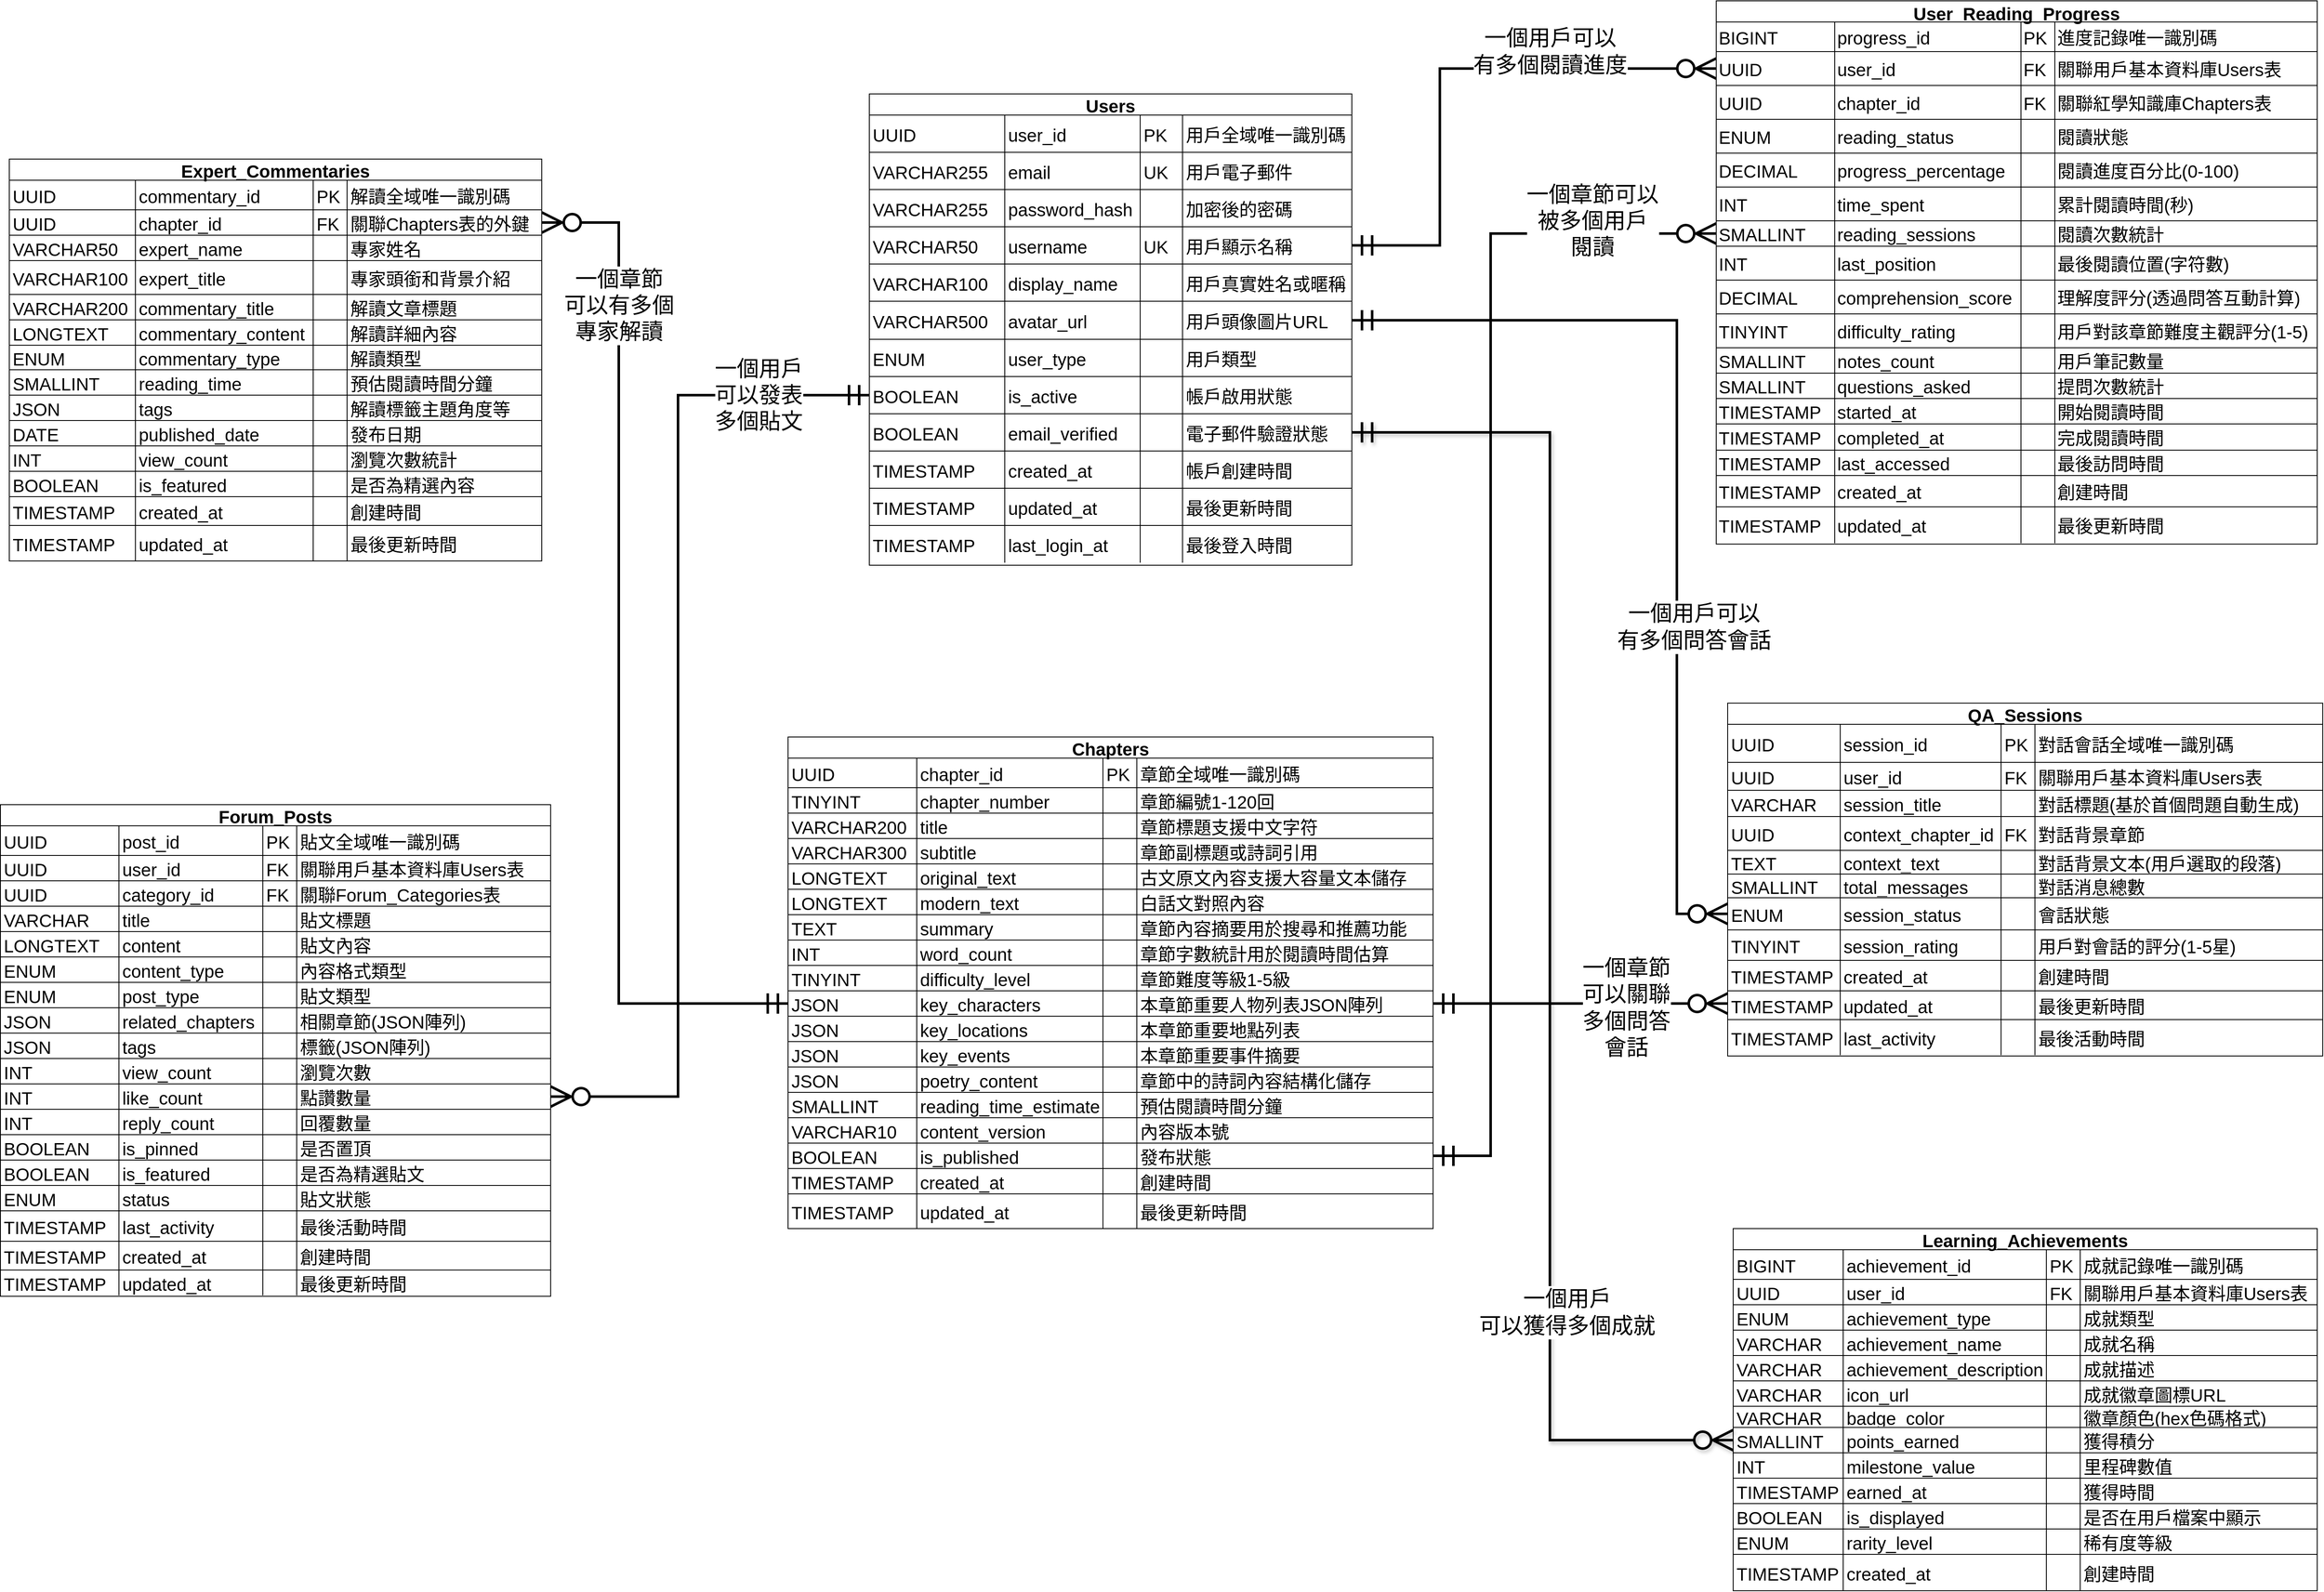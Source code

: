 <mxfile version="24.7.17">
  <diagram name="Page-1" id="WMcuWdLMM_oUrSnSTDWE">
    <mxGraphModel dx="2899" dy="1214" grid="1" gridSize="10" guides="1" tooltips="1" connect="1" arrows="1" fold="1" page="1" pageScale="1" pageWidth="827" pageHeight="1169" math="0" shadow="0">
      <root>
        <mxCell id="0" />
        <mxCell id="1" parent="0" />
        <mxCell id="t4XNpUpTBr-cx0J5ySMa-1" value="Users" style="shape=table;startSize=25;container=1;collapsible=0;childLayout=tableLayout;fixedRows=1;rowLines=1;fontStyle=1;align=center;resizeLast=1;fontSize=21;" parent="1" vertex="1">
          <mxGeometry x="776" y="510" width="570" height="557" as="geometry" />
        </mxCell>
        <mxCell id="t4XNpUpTBr-cx0J5ySMa-2" style="shape=tableRow;horizontal=0;startSize=0;swimlaneHead=0;swimlaneBody=0;fillColor=none;collapsible=0;dropTarget=0;points=[[0,0.5],[1,0.5]];portConstraint=eastwest;top=0;left=0;right=0;bottom=0;fontSize=21;" parent="t4XNpUpTBr-cx0J5ySMa-1" vertex="1">
          <mxGeometry y="25" width="570" height="44" as="geometry" />
        </mxCell>
        <mxCell id="t4XNpUpTBr-cx0J5ySMa-3" value="UUID" style="shape=partialRectangle;connectable=0;fillColor=none;top=0;left=0;bottom=0;right=0;align=left;spacingLeft=2;overflow=hidden;fontSize=21;" parent="t4XNpUpTBr-cx0J5ySMa-2" vertex="1">
          <mxGeometry width="160" height="44" as="geometry">
            <mxRectangle width="160" height="44" as="alternateBounds" />
          </mxGeometry>
        </mxCell>
        <mxCell id="t4XNpUpTBr-cx0J5ySMa-4" value="user_id" style="shape=partialRectangle;connectable=0;fillColor=none;top=0;left=0;bottom=0;right=0;align=left;spacingLeft=2;overflow=hidden;fontSize=21;" parent="t4XNpUpTBr-cx0J5ySMa-2" vertex="1">
          <mxGeometry x="160" width="160" height="44" as="geometry">
            <mxRectangle width="160" height="44" as="alternateBounds" />
          </mxGeometry>
        </mxCell>
        <mxCell id="t4XNpUpTBr-cx0J5ySMa-5" value="PK" style="shape=partialRectangle;connectable=0;fillColor=none;top=0;left=0;bottom=0;right=0;align=left;spacingLeft=2;overflow=hidden;fontSize=21;" parent="t4XNpUpTBr-cx0J5ySMa-2" vertex="1">
          <mxGeometry x="320" width="50.0" height="44" as="geometry">
            <mxRectangle width="50.0" height="44" as="alternateBounds" />
          </mxGeometry>
        </mxCell>
        <mxCell id="t4XNpUpTBr-cx0J5ySMa-6" value="用戶全域唯一識別碼" style="shape=partialRectangle;connectable=0;fillColor=none;top=0;left=0;bottom=0;right=0;align=left;spacingLeft=2;overflow=hidden;fontSize=21;" parent="t4XNpUpTBr-cx0J5ySMa-2" vertex="1">
          <mxGeometry x="370.0" width="200.0" height="44" as="geometry">
            <mxRectangle width="200.0" height="44" as="alternateBounds" />
          </mxGeometry>
        </mxCell>
        <mxCell id="t4XNpUpTBr-cx0J5ySMa-7" style="shape=tableRow;horizontal=0;startSize=0;swimlaneHead=0;swimlaneBody=0;fillColor=none;collapsible=0;dropTarget=0;points=[[0,0.5],[1,0.5]];portConstraint=eastwest;top=0;left=0;right=0;bottom=0;fontSize=21;" parent="t4XNpUpTBr-cx0J5ySMa-1" vertex="1">
          <mxGeometry y="69" width="570" height="44" as="geometry" />
        </mxCell>
        <mxCell id="t4XNpUpTBr-cx0J5ySMa-8" value="VARCHAR255" style="shape=partialRectangle;connectable=0;fillColor=none;top=0;left=0;bottom=0;right=0;align=left;spacingLeft=2;overflow=hidden;fontSize=21;" parent="t4XNpUpTBr-cx0J5ySMa-7" vertex="1">
          <mxGeometry width="160" height="44" as="geometry">
            <mxRectangle width="160" height="44" as="alternateBounds" />
          </mxGeometry>
        </mxCell>
        <mxCell id="t4XNpUpTBr-cx0J5ySMa-9" value="email" style="shape=partialRectangle;connectable=0;fillColor=none;top=0;left=0;bottom=0;right=0;align=left;spacingLeft=2;overflow=hidden;fontSize=21;" parent="t4XNpUpTBr-cx0J5ySMa-7" vertex="1">
          <mxGeometry x="160" width="160" height="44" as="geometry">
            <mxRectangle width="160" height="44" as="alternateBounds" />
          </mxGeometry>
        </mxCell>
        <mxCell id="t4XNpUpTBr-cx0J5ySMa-10" value="UK" style="shape=partialRectangle;connectable=0;fillColor=none;top=0;left=0;bottom=0;right=0;align=left;spacingLeft=2;overflow=hidden;fontSize=21;" parent="t4XNpUpTBr-cx0J5ySMa-7" vertex="1">
          <mxGeometry x="320" width="50.0" height="44" as="geometry">
            <mxRectangle width="50.0" height="44" as="alternateBounds" />
          </mxGeometry>
        </mxCell>
        <mxCell id="t4XNpUpTBr-cx0J5ySMa-11" value="用戶電子郵件" style="shape=partialRectangle;connectable=0;fillColor=none;top=0;left=0;bottom=0;right=0;align=left;spacingLeft=2;overflow=hidden;fontSize=21;" parent="t4XNpUpTBr-cx0J5ySMa-7" vertex="1">
          <mxGeometry x="370.0" width="200.0" height="44" as="geometry">
            <mxRectangle width="200.0" height="44" as="alternateBounds" />
          </mxGeometry>
        </mxCell>
        <mxCell id="t4XNpUpTBr-cx0J5ySMa-12" style="shape=tableRow;horizontal=0;startSize=0;swimlaneHead=0;swimlaneBody=0;fillColor=none;collapsible=0;dropTarget=0;points=[[0,0.5],[1,0.5]];portConstraint=eastwest;top=0;left=0;right=0;bottom=0;fontSize=21;" parent="t4XNpUpTBr-cx0J5ySMa-1" vertex="1">
          <mxGeometry y="113" width="570" height="44" as="geometry" />
        </mxCell>
        <mxCell id="t4XNpUpTBr-cx0J5ySMa-13" value="VARCHAR255" style="shape=partialRectangle;connectable=0;fillColor=none;top=0;left=0;bottom=0;right=0;align=left;spacingLeft=2;overflow=hidden;fontSize=21;" parent="t4XNpUpTBr-cx0J5ySMa-12" vertex="1">
          <mxGeometry width="160" height="44" as="geometry">
            <mxRectangle width="160" height="44" as="alternateBounds" />
          </mxGeometry>
        </mxCell>
        <mxCell id="t4XNpUpTBr-cx0J5ySMa-14" value="password_hash" style="shape=partialRectangle;connectable=0;fillColor=none;top=0;left=0;bottom=0;right=0;align=left;spacingLeft=2;overflow=hidden;fontSize=21;" parent="t4XNpUpTBr-cx0J5ySMa-12" vertex="1">
          <mxGeometry x="160" width="160" height="44" as="geometry">
            <mxRectangle width="160" height="44" as="alternateBounds" />
          </mxGeometry>
        </mxCell>
        <mxCell id="t4XNpUpTBr-cx0J5ySMa-15" value="" style="shape=partialRectangle;connectable=0;fillColor=none;top=0;left=0;bottom=0;right=0;align=left;spacingLeft=2;overflow=hidden;fontSize=21;" parent="t4XNpUpTBr-cx0J5ySMa-12" vertex="1">
          <mxGeometry x="320" width="50.0" height="44" as="geometry">
            <mxRectangle width="50.0" height="44" as="alternateBounds" />
          </mxGeometry>
        </mxCell>
        <mxCell id="t4XNpUpTBr-cx0J5ySMa-16" value="加密後的密碼" style="shape=partialRectangle;connectable=0;fillColor=none;top=0;left=0;bottom=0;right=0;align=left;spacingLeft=2;overflow=hidden;fontSize=21;" parent="t4XNpUpTBr-cx0J5ySMa-12" vertex="1">
          <mxGeometry x="370.0" width="200.0" height="44" as="geometry">
            <mxRectangle width="200.0" height="44" as="alternateBounds" />
          </mxGeometry>
        </mxCell>
        <mxCell id="t4XNpUpTBr-cx0J5ySMa-17" style="shape=tableRow;horizontal=0;startSize=0;swimlaneHead=0;swimlaneBody=0;fillColor=none;collapsible=0;dropTarget=0;points=[[0,0.5],[1,0.5]];portConstraint=eastwest;top=0;left=0;right=0;bottom=0;fontSize=21;" parent="t4XNpUpTBr-cx0J5ySMa-1" vertex="1">
          <mxGeometry y="157" width="570" height="44" as="geometry" />
        </mxCell>
        <mxCell id="t4XNpUpTBr-cx0J5ySMa-18" value="VARCHAR50" style="shape=partialRectangle;connectable=0;fillColor=none;top=0;left=0;bottom=0;right=0;align=left;spacingLeft=2;overflow=hidden;fontSize=21;" parent="t4XNpUpTBr-cx0J5ySMa-17" vertex="1">
          <mxGeometry width="160" height="44" as="geometry">
            <mxRectangle width="160" height="44" as="alternateBounds" />
          </mxGeometry>
        </mxCell>
        <mxCell id="t4XNpUpTBr-cx0J5ySMa-19" value="username" style="shape=partialRectangle;connectable=0;fillColor=none;top=0;left=0;bottom=0;right=0;align=left;spacingLeft=2;overflow=hidden;fontSize=21;" parent="t4XNpUpTBr-cx0J5ySMa-17" vertex="1">
          <mxGeometry x="160" width="160" height="44" as="geometry">
            <mxRectangle width="160" height="44" as="alternateBounds" />
          </mxGeometry>
        </mxCell>
        <mxCell id="t4XNpUpTBr-cx0J5ySMa-20" value="UK" style="shape=partialRectangle;connectable=0;fillColor=none;top=0;left=0;bottom=0;right=0;align=left;spacingLeft=2;overflow=hidden;fontSize=21;" parent="t4XNpUpTBr-cx0J5ySMa-17" vertex="1">
          <mxGeometry x="320" width="50.0" height="44" as="geometry">
            <mxRectangle width="50.0" height="44" as="alternateBounds" />
          </mxGeometry>
        </mxCell>
        <mxCell id="t4XNpUpTBr-cx0J5ySMa-21" value="用戶顯示名稱" style="shape=partialRectangle;connectable=0;fillColor=none;top=0;left=0;bottom=0;right=0;align=left;spacingLeft=2;overflow=hidden;fontSize=21;" parent="t4XNpUpTBr-cx0J5ySMa-17" vertex="1">
          <mxGeometry x="370.0" width="200.0" height="44" as="geometry">
            <mxRectangle width="200.0" height="44" as="alternateBounds" />
          </mxGeometry>
        </mxCell>
        <mxCell id="t4XNpUpTBr-cx0J5ySMa-22" style="shape=tableRow;horizontal=0;startSize=0;swimlaneHead=0;swimlaneBody=0;fillColor=none;collapsible=0;dropTarget=0;points=[[0,0.5],[1,0.5]];portConstraint=eastwest;top=0;left=0;right=0;bottom=0;fontSize=21;" parent="t4XNpUpTBr-cx0J5ySMa-1" vertex="1">
          <mxGeometry y="201" width="570" height="44" as="geometry" />
        </mxCell>
        <mxCell id="t4XNpUpTBr-cx0J5ySMa-23" value="VARCHAR100" style="shape=partialRectangle;connectable=0;fillColor=none;top=0;left=0;bottom=0;right=0;align=left;spacingLeft=2;overflow=hidden;fontSize=21;" parent="t4XNpUpTBr-cx0J5ySMa-22" vertex="1">
          <mxGeometry width="160" height="44" as="geometry">
            <mxRectangle width="160" height="44" as="alternateBounds" />
          </mxGeometry>
        </mxCell>
        <mxCell id="t4XNpUpTBr-cx0J5ySMa-24" value="display_name" style="shape=partialRectangle;connectable=0;fillColor=none;top=0;left=0;bottom=0;right=0;align=left;spacingLeft=2;overflow=hidden;fontSize=21;" parent="t4XNpUpTBr-cx0J5ySMa-22" vertex="1">
          <mxGeometry x="160" width="160" height="44" as="geometry">
            <mxRectangle width="160" height="44" as="alternateBounds" />
          </mxGeometry>
        </mxCell>
        <mxCell id="t4XNpUpTBr-cx0J5ySMa-25" value="" style="shape=partialRectangle;connectable=0;fillColor=none;top=0;left=0;bottom=0;right=0;align=left;spacingLeft=2;overflow=hidden;fontSize=21;" parent="t4XNpUpTBr-cx0J5ySMa-22" vertex="1">
          <mxGeometry x="320" width="50.0" height="44" as="geometry">
            <mxRectangle width="50.0" height="44" as="alternateBounds" />
          </mxGeometry>
        </mxCell>
        <mxCell id="t4XNpUpTBr-cx0J5ySMa-26" value="用戶真實姓名或暱稱" style="shape=partialRectangle;connectable=0;fillColor=none;top=0;left=0;bottom=0;right=0;align=left;spacingLeft=2;overflow=hidden;fontSize=21;" parent="t4XNpUpTBr-cx0J5ySMa-22" vertex="1">
          <mxGeometry x="370.0" width="200.0" height="44" as="geometry">
            <mxRectangle width="200.0" height="44" as="alternateBounds" />
          </mxGeometry>
        </mxCell>
        <mxCell id="t4XNpUpTBr-cx0J5ySMa-27" style="shape=tableRow;horizontal=0;startSize=0;swimlaneHead=0;swimlaneBody=0;fillColor=none;collapsible=0;dropTarget=0;points=[[0,0.5],[1,0.5]];portConstraint=eastwest;top=0;left=0;right=0;bottom=0;fontSize=21;" parent="t4XNpUpTBr-cx0J5ySMa-1" vertex="1">
          <mxGeometry y="245" width="570" height="45" as="geometry" />
        </mxCell>
        <mxCell id="t4XNpUpTBr-cx0J5ySMa-28" value="VARCHAR500" style="shape=partialRectangle;connectable=0;fillColor=none;top=0;left=0;bottom=0;right=0;align=left;spacingLeft=2;overflow=hidden;fontSize=21;" parent="t4XNpUpTBr-cx0J5ySMa-27" vertex="1">
          <mxGeometry width="160" height="45" as="geometry">
            <mxRectangle width="160" height="45" as="alternateBounds" />
          </mxGeometry>
        </mxCell>
        <mxCell id="t4XNpUpTBr-cx0J5ySMa-29" value="avatar_url" style="shape=partialRectangle;connectable=0;fillColor=none;top=0;left=0;bottom=0;right=0;align=left;spacingLeft=2;overflow=hidden;fontSize=21;" parent="t4XNpUpTBr-cx0J5ySMa-27" vertex="1">
          <mxGeometry x="160" width="160" height="45" as="geometry">
            <mxRectangle width="160" height="45" as="alternateBounds" />
          </mxGeometry>
        </mxCell>
        <mxCell id="t4XNpUpTBr-cx0J5ySMa-30" value="" style="shape=partialRectangle;connectable=0;fillColor=none;top=0;left=0;bottom=0;right=0;align=left;spacingLeft=2;overflow=hidden;fontSize=21;" parent="t4XNpUpTBr-cx0J5ySMa-27" vertex="1">
          <mxGeometry x="320" width="50.0" height="45" as="geometry">
            <mxRectangle width="50.0" height="45" as="alternateBounds" />
          </mxGeometry>
        </mxCell>
        <mxCell id="t4XNpUpTBr-cx0J5ySMa-31" value="用戶頭像圖片URL" style="shape=partialRectangle;connectable=0;fillColor=none;top=0;left=0;bottom=0;right=0;align=left;spacingLeft=2;overflow=hidden;fontSize=21;" parent="t4XNpUpTBr-cx0J5ySMa-27" vertex="1">
          <mxGeometry x="370.0" width="200.0" height="45" as="geometry">
            <mxRectangle width="200.0" height="45" as="alternateBounds" />
          </mxGeometry>
        </mxCell>
        <mxCell id="t4XNpUpTBr-cx0J5ySMa-32" style="shape=tableRow;horizontal=0;startSize=0;swimlaneHead=0;swimlaneBody=0;fillColor=none;collapsible=0;dropTarget=0;points=[[0,0.5],[1,0.5]];portConstraint=eastwest;top=0;left=0;right=0;bottom=0;fontSize=21;" parent="t4XNpUpTBr-cx0J5ySMa-1" vertex="1">
          <mxGeometry y="290" width="570" height="44" as="geometry" />
        </mxCell>
        <mxCell id="t4XNpUpTBr-cx0J5ySMa-33" value="ENUM" style="shape=partialRectangle;connectable=0;fillColor=none;top=0;left=0;bottom=0;right=0;align=left;spacingLeft=2;overflow=hidden;fontSize=21;" parent="t4XNpUpTBr-cx0J5ySMa-32" vertex="1">
          <mxGeometry width="160" height="44" as="geometry">
            <mxRectangle width="160" height="44" as="alternateBounds" />
          </mxGeometry>
        </mxCell>
        <mxCell id="t4XNpUpTBr-cx0J5ySMa-34" value="user_type" style="shape=partialRectangle;connectable=0;fillColor=none;top=0;left=0;bottom=0;right=0;align=left;spacingLeft=2;overflow=hidden;fontSize=21;" parent="t4XNpUpTBr-cx0J5ySMa-32" vertex="1">
          <mxGeometry x="160" width="160" height="44" as="geometry">
            <mxRectangle width="160" height="44" as="alternateBounds" />
          </mxGeometry>
        </mxCell>
        <mxCell id="t4XNpUpTBr-cx0J5ySMa-35" value="" style="shape=partialRectangle;connectable=0;fillColor=none;top=0;left=0;bottom=0;right=0;align=left;spacingLeft=2;overflow=hidden;fontSize=21;" parent="t4XNpUpTBr-cx0J5ySMa-32" vertex="1">
          <mxGeometry x="320" width="50.0" height="44" as="geometry">
            <mxRectangle width="50.0" height="44" as="alternateBounds" />
          </mxGeometry>
        </mxCell>
        <mxCell id="t4XNpUpTBr-cx0J5ySMa-36" value="用戶類型" style="shape=partialRectangle;connectable=0;fillColor=none;top=0;left=0;bottom=0;right=0;align=left;spacingLeft=2;overflow=hidden;fontSize=21;" parent="t4XNpUpTBr-cx0J5ySMa-32" vertex="1">
          <mxGeometry x="370.0" width="200.0" height="44" as="geometry">
            <mxRectangle width="200.0" height="44" as="alternateBounds" />
          </mxGeometry>
        </mxCell>
        <mxCell id="t4XNpUpTBr-cx0J5ySMa-37" style="shape=tableRow;horizontal=0;startSize=0;swimlaneHead=0;swimlaneBody=0;fillColor=none;collapsible=0;dropTarget=0;points=[[0,0.5],[1,0.5]];portConstraint=eastwest;top=0;left=0;right=0;bottom=0;fontSize=21;" parent="t4XNpUpTBr-cx0J5ySMa-1" vertex="1">
          <mxGeometry y="334" width="570" height="44" as="geometry" />
        </mxCell>
        <mxCell id="t4XNpUpTBr-cx0J5ySMa-38" value="BOOLEAN" style="shape=partialRectangle;connectable=0;fillColor=none;top=0;left=0;bottom=0;right=0;align=left;spacingLeft=2;overflow=hidden;fontSize=21;" parent="t4XNpUpTBr-cx0J5ySMa-37" vertex="1">
          <mxGeometry width="160" height="44" as="geometry">
            <mxRectangle width="160" height="44" as="alternateBounds" />
          </mxGeometry>
        </mxCell>
        <mxCell id="t4XNpUpTBr-cx0J5ySMa-39" value="is_active" style="shape=partialRectangle;connectable=0;fillColor=none;top=0;left=0;bottom=0;right=0;align=left;spacingLeft=2;overflow=hidden;fontSize=21;" parent="t4XNpUpTBr-cx0J5ySMa-37" vertex="1">
          <mxGeometry x="160" width="160" height="44" as="geometry">
            <mxRectangle width="160" height="44" as="alternateBounds" />
          </mxGeometry>
        </mxCell>
        <mxCell id="t4XNpUpTBr-cx0J5ySMa-40" value="" style="shape=partialRectangle;connectable=0;fillColor=none;top=0;left=0;bottom=0;right=0;align=left;spacingLeft=2;overflow=hidden;fontSize=21;" parent="t4XNpUpTBr-cx0J5ySMa-37" vertex="1">
          <mxGeometry x="320" width="50.0" height="44" as="geometry">
            <mxRectangle width="50.0" height="44" as="alternateBounds" />
          </mxGeometry>
        </mxCell>
        <mxCell id="t4XNpUpTBr-cx0J5ySMa-41" value="帳戶啟用狀態" style="shape=partialRectangle;connectable=0;fillColor=none;top=0;left=0;bottom=0;right=0;align=left;spacingLeft=2;overflow=hidden;fontSize=21;" parent="t4XNpUpTBr-cx0J5ySMa-37" vertex="1">
          <mxGeometry x="370.0" width="200.0" height="44" as="geometry">
            <mxRectangle width="200.0" height="44" as="alternateBounds" />
          </mxGeometry>
        </mxCell>
        <mxCell id="t4XNpUpTBr-cx0J5ySMa-42" style="shape=tableRow;horizontal=0;startSize=0;swimlaneHead=0;swimlaneBody=0;fillColor=none;collapsible=0;dropTarget=0;points=[[0,0.5],[1,0.5]];portConstraint=eastwest;top=0;left=0;right=0;bottom=0;fontSize=21;" parent="t4XNpUpTBr-cx0J5ySMa-1" vertex="1">
          <mxGeometry y="378" width="570" height="44" as="geometry" />
        </mxCell>
        <mxCell id="t4XNpUpTBr-cx0J5ySMa-43" value="BOOLEAN" style="shape=partialRectangle;connectable=0;fillColor=none;top=0;left=0;bottom=0;right=0;align=left;spacingLeft=2;overflow=hidden;fontSize=21;" parent="t4XNpUpTBr-cx0J5ySMa-42" vertex="1">
          <mxGeometry width="160" height="44" as="geometry">
            <mxRectangle width="160" height="44" as="alternateBounds" />
          </mxGeometry>
        </mxCell>
        <mxCell id="t4XNpUpTBr-cx0J5ySMa-44" value="email_verified" style="shape=partialRectangle;connectable=0;fillColor=none;top=0;left=0;bottom=0;right=0;align=left;spacingLeft=2;overflow=hidden;fontSize=21;" parent="t4XNpUpTBr-cx0J5ySMa-42" vertex="1">
          <mxGeometry x="160" width="160" height="44" as="geometry">
            <mxRectangle width="160" height="44" as="alternateBounds" />
          </mxGeometry>
        </mxCell>
        <mxCell id="t4XNpUpTBr-cx0J5ySMa-45" value="" style="shape=partialRectangle;connectable=0;fillColor=none;top=0;left=0;bottom=0;right=0;align=left;spacingLeft=2;overflow=hidden;fontSize=21;" parent="t4XNpUpTBr-cx0J5ySMa-42" vertex="1">
          <mxGeometry x="320" width="50.0" height="44" as="geometry">
            <mxRectangle width="50.0" height="44" as="alternateBounds" />
          </mxGeometry>
        </mxCell>
        <mxCell id="t4XNpUpTBr-cx0J5ySMa-46" value="電子郵件驗證狀態" style="shape=partialRectangle;connectable=0;fillColor=none;top=0;left=0;bottom=0;right=0;align=left;spacingLeft=2;overflow=hidden;fontSize=21;" parent="t4XNpUpTBr-cx0J5ySMa-42" vertex="1">
          <mxGeometry x="370.0" width="200.0" height="44" as="geometry">
            <mxRectangle width="200.0" height="44" as="alternateBounds" />
          </mxGeometry>
        </mxCell>
        <mxCell id="t4XNpUpTBr-cx0J5ySMa-47" style="shape=tableRow;horizontal=0;startSize=0;swimlaneHead=0;swimlaneBody=0;fillColor=none;collapsible=0;dropTarget=0;points=[[0,0.5],[1,0.5]];portConstraint=eastwest;top=0;left=0;right=0;bottom=0;fontSize=21;" parent="t4XNpUpTBr-cx0J5ySMa-1" vertex="1">
          <mxGeometry y="422" width="570" height="44" as="geometry" />
        </mxCell>
        <mxCell id="t4XNpUpTBr-cx0J5ySMa-48" value="TIMESTAMP" style="shape=partialRectangle;connectable=0;fillColor=none;top=0;left=0;bottom=0;right=0;align=left;spacingLeft=2;overflow=hidden;fontSize=21;" parent="t4XNpUpTBr-cx0J5ySMa-47" vertex="1">
          <mxGeometry width="160" height="44" as="geometry">
            <mxRectangle width="160" height="44" as="alternateBounds" />
          </mxGeometry>
        </mxCell>
        <mxCell id="t4XNpUpTBr-cx0J5ySMa-49" value="created_at" style="shape=partialRectangle;connectable=0;fillColor=none;top=0;left=0;bottom=0;right=0;align=left;spacingLeft=2;overflow=hidden;fontSize=21;" parent="t4XNpUpTBr-cx0J5ySMa-47" vertex="1">
          <mxGeometry x="160" width="160" height="44" as="geometry">
            <mxRectangle width="160" height="44" as="alternateBounds" />
          </mxGeometry>
        </mxCell>
        <mxCell id="t4XNpUpTBr-cx0J5ySMa-50" value="" style="shape=partialRectangle;connectable=0;fillColor=none;top=0;left=0;bottom=0;right=0;align=left;spacingLeft=2;overflow=hidden;fontSize=21;" parent="t4XNpUpTBr-cx0J5ySMa-47" vertex="1">
          <mxGeometry x="320" width="50.0" height="44" as="geometry">
            <mxRectangle width="50.0" height="44" as="alternateBounds" />
          </mxGeometry>
        </mxCell>
        <mxCell id="t4XNpUpTBr-cx0J5ySMa-51" value="帳戶創建時間" style="shape=partialRectangle;connectable=0;fillColor=none;top=0;left=0;bottom=0;right=0;align=left;spacingLeft=2;overflow=hidden;fontSize=21;" parent="t4XNpUpTBr-cx0J5ySMa-47" vertex="1">
          <mxGeometry x="370.0" width="200.0" height="44" as="geometry">
            <mxRectangle width="200.0" height="44" as="alternateBounds" />
          </mxGeometry>
        </mxCell>
        <mxCell id="t4XNpUpTBr-cx0J5ySMa-52" style="shape=tableRow;horizontal=0;startSize=0;swimlaneHead=0;swimlaneBody=0;fillColor=none;collapsible=0;dropTarget=0;points=[[0,0.5],[1,0.5]];portConstraint=eastwest;top=0;left=0;right=0;bottom=0;fontSize=21;" parent="t4XNpUpTBr-cx0J5ySMa-1" vertex="1">
          <mxGeometry y="466" width="570" height="44" as="geometry" />
        </mxCell>
        <mxCell id="t4XNpUpTBr-cx0J5ySMa-53" value="TIMESTAMP" style="shape=partialRectangle;connectable=0;fillColor=none;top=0;left=0;bottom=0;right=0;align=left;spacingLeft=2;overflow=hidden;fontSize=21;" parent="t4XNpUpTBr-cx0J5ySMa-52" vertex="1">
          <mxGeometry width="160" height="44" as="geometry">
            <mxRectangle width="160" height="44" as="alternateBounds" />
          </mxGeometry>
        </mxCell>
        <mxCell id="t4XNpUpTBr-cx0J5ySMa-54" value="updated_at" style="shape=partialRectangle;connectable=0;fillColor=none;top=0;left=0;bottom=0;right=0;align=left;spacingLeft=2;overflow=hidden;fontSize=21;" parent="t4XNpUpTBr-cx0J5ySMa-52" vertex="1">
          <mxGeometry x="160" width="160" height="44" as="geometry">
            <mxRectangle width="160" height="44" as="alternateBounds" />
          </mxGeometry>
        </mxCell>
        <mxCell id="t4XNpUpTBr-cx0J5ySMa-55" value="" style="shape=partialRectangle;connectable=0;fillColor=none;top=0;left=0;bottom=0;right=0;align=left;spacingLeft=2;overflow=hidden;fontSize=21;" parent="t4XNpUpTBr-cx0J5ySMa-52" vertex="1">
          <mxGeometry x="320" width="50.0" height="44" as="geometry">
            <mxRectangle width="50.0" height="44" as="alternateBounds" />
          </mxGeometry>
        </mxCell>
        <mxCell id="t4XNpUpTBr-cx0J5ySMa-56" value="最後更新時間" style="shape=partialRectangle;connectable=0;fillColor=none;top=0;left=0;bottom=0;right=0;align=left;spacingLeft=2;overflow=hidden;fontSize=21;" parent="t4XNpUpTBr-cx0J5ySMa-52" vertex="1">
          <mxGeometry x="370.0" width="200.0" height="44" as="geometry">
            <mxRectangle width="200.0" height="44" as="alternateBounds" />
          </mxGeometry>
        </mxCell>
        <mxCell id="t4XNpUpTBr-cx0J5ySMa-57" style="shape=tableRow;horizontal=0;startSize=0;swimlaneHead=0;swimlaneBody=0;fillColor=none;collapsible=0;dropTarget=0;points=[[0,0.5],[1,0.5]];portConstraint=eastwest;top=0;left=0;right=0;bottom=0;fontSize=21;" parent="t4XNpUpTBr-cx0J5ySMa-1" vertex="1">
          <mxGeometry y="510" width="570" height="44" as="geometry" />
        </mxCell>
        <mxCell id="t4XNpUpTBr-cx0J5ySMa-58" value="TIMESTAMP" style="shape=partialRectangle;connectable=0;fillColor=none;top=0;left=0;bottom=0;right=0;align=left;spacingLeft=2;overflow=hidden;fontSize=21;" parent="t4XNpUpTBr-cx0J5ySMa-57" vertex="1">
          <mxGeometry width="160" height="44" as="geometry">
            <mxRectangle width="160" height="44" as="alternateBounds" />
          </mxGeometry>
        </mxCell>
        <mxCell id="t4XNpUpTBr-cx0J5ySMa-59" value="last_login_at" style="shape=partialRectangle;connectable=0;fillColor=none;top=0;left=0;bottom=0;right=0;align=left;spacingLeft=2;overflow=hidden;fontSize=21;" parent="t4XNpUpTBr-cx0J5ySMa-57" vertex="1">
          <mxGeometry x="160" width="160" height="44" as="geometry">
            <mxRectangle width="160" height="44" as="alternateBounds" />
          </mxGeometry>
        </mxCell>
        <mxCell id="t4XNpUpTBr-cx0J5ySMa-60" value="" style="shape=partialRectangle;connectable=0;fillColor=none;top=0;left=0;bottom=0;right=0;align=left;spacingLeft=2;overflow=hidden;fontSize=21;" parent="t4XNpUpTBr-cx0J5ySMa-57" vertex="1">
          <mxGeometry x="320" width="50.0" height="44" as="geometry">
            <mxRectangle width="50.0" height="44" as="alternateBounds" />
          </mxGeometry>
        </mxCell>
        <mxCell id="t4XNpUpTBr-cx0J5ySMa-61" value="最後登入時間" style="shape=partialRectangle;connectable=0;fillColor=none;top=0;left=0;bottom=0;right=0;align=left;spacingLeft=2;overflow=hidden;fontSize=21;" parent="t4XNpUpTBr-cx0J5ySMa-57" vertex="1">
          <mxGeometry x="370.0" width="200.0" height="44" as="geometry">
            <mxRectangle width="200.0" height="44" as="alternateBounds" />
          </mxGeometry>
        </mxCell>
        <mxCell id="t4XNpUpTBr-cx0J5ySMa-62" value="User_Reading_Progress" style="shape=table;startSize=25;container=1;collapsible=0;childLayout=tableLayout;fixedRows=1;rowLines=1;fontStyle=1;align=center;resizeLast=1;fontSize=21;spacing=1;spacingBottom=1;spacingTop=3;" parent="1" vertex="1">
          <mxGeometry x="1776.5" y="400" width="710" height="642" as="geometry" />
        </mxCell>
        <mxCell id="t4XNpUpTBr-cx0J5ySMa-63" style="shape=tableRow;horizontal=0;startSize=0;swimlaneHead=0;swimlaneBody=0;fillColor=none;collapsible=0;dropTarget=0;points=[[0,0.5],[1,0.5]];portConstraint=eastwest;top=0;left=0;right=0;bottom=0;fontSize=21;spacing=1;spacingBottom=1;" parent="t4XNpUpTBr-cx0J5ySMa-62" vertex="1">
          <mxGeometry y="25" width="710" height="35" as="geometry" />
        </mxCell>
        <mxCell id="t4XNpUpTBr-cx0J5ySMa-64" value="BIGINT" style="shape=partialRectangle;connectable=0;fillColor=none;top=0;left=0;bottom=0;right=0;align=left;spacingLeft=2;overflow=hidden;fontSize=21;spacing=1;spacingBottom=1;" parent="t4XNpUpTBr-cx0J5ySMa-63" vertex="1">
          <mxGeometry width="140" height="35" as="geometry">
            <mxRectangle width="140" height="35" as="alternateBounds" />
          </mxGeometry>
        </mxCell>
        <mxCell id="t4XNpUpTBr-cx0J5ySMa-65" value="progress_id" style="shape=partialRectangle;connectable=0;fillColor=none;top=0;left=0;bottom=0;right=0;align=left;spacingLeft=2;overflow=hidden;fontSize=21;spacing=1;spacingBottom=1;" parent="t4XNpUpTBr-cx0J5ySMa-63" vertex="1">
          <mxGeometry x="140" width="220.0" height="35" as="geometry">
            <mxRectangle width="220.0" height="35" as="alternateBounds" />
          </mxGeometry>
        </mxCell>
        <mxCell id="t4XNpUpTBr-cx0J5ySMa-66" value="PK" style="shape=partialRectangle;connectable=0;fillColor=none;top=0;left=0;bottom=0;right=0;align=left;spacingLeft=2;overflow=hidden;fontSize=21;spacing=1;spacingBottom=1;" parent="t4XNpUpTBr-cx0J5ySMa-63" vertex="1">
          <mxGeometry x="360.0" width="40.0" height="35" as="geometry">
            <mxRectangle width="40.0" height="35" as="alternateBounds" />
          </mxGeometry>
        </mxCell>
        <mxCell id="t4XNpUpTBr-cx0J5ySMa-67" value="進度記錄唯一識別碼" style="shape=partialRectangle;connectable=0;fillColor=none;top=0;left=0;bottom=0;right=0;align=left;spacingLeft=2;overflow=hidden;fontSize=21;spacing=1;spacingBottom=1;" parent="t4XNpUpTBr-cx0J5ySMa-63" vertex="1">
          <mxGeometry x="400" width="310" height="35" as="geometry">
            <mxRectangle width="310" height="35" as="alternateBounds" />
          </mxGeometry>
        </mxCell>
        <mxCell id="t4XNpUpTBr-cx0J5ySMa-68" style="shape=tableRow;horizontal=0;startSize=0;swimlaneHead=0;swimlaneBody=0;fillColor=none;collapsible=0;dropTarget=0;points=[[0,0.5],[1,0.5]];portConstraint=eastwest;top=0;left=0;right=0;bottom=0;fontSize=21;spacing=1;spacingBottom=1;" parent="t4XNpUpTBr-cx0J5ySMa-62" vertex="1">
          <mxGeometry y="60" width="710" height="40" as="geometry" />
        </mxCell>
        <mxCell id="t4XNpUpTBr-cx0J5ySMa-69" value="UUID" style="shape=partialRectangle;connectable=0;fillColor=none;top=0;left=0;bottom=0;right=0;align=left;spacingLeft=2;overflow=hidden;fontSize=21;spacing=1;spacingBottom=1;" parent="t4XNpUpTBr-cx0J5ySMa-68" vertex="1">
          <mxGeometry width="140" height="40" as="geometry">
            <mxRectangle width="140" height="40" as="alternateBounds" />
          </mxGeometry>
        </mxCell>
        <mxCell id="t4XNpUpTBr-cx0J5ySMa-70" value="user_id" style="shape=partialRectangle;connectable=0;fillColor=none;top=0;left=0;bottom=0;right=0;align=left;spacingLeft=2;overflow=hidden;fontSize=21;spacing=1;spacingBottom=1;" parent="t4XNpUpTBr-cx0J5ySMa-68" vertex="1">
          <mxGeometry x="140" width="220.0" height="40" as="geometry">
            <mxRectangle width="220.0" height="40" as="alternateBounds" />
          </mxGeometry>
        </mxCell>
        <mxCell id="t4XNpUpTBr-cx0J5ySMa-71" value="FK" style="shape=partialRectangle;connectable=0;fillColor=none;top=0;left=0;bottom=0;right=0;align=left;spacingLeft=2;overflow=hidden;fontSize=21;spacing=1;spacingBottom=1;" parent="t4XNpUpTBr-cx0J5ySMa-68" vertex="1">
          <mxGeometry x="360.0" width="40.0" height="40" as="geometry">
            <mxRectangle width="40.0" height="40" as="alternateBounds" />
          </mxGeometry>
        </mxCell>
        <mxCell id="t4XNpUpTBr-cx0J5ySMa-72" value="關聯用戶基本資料庫Users表" style="shape=partialRectangle;connectable=0;fillColor=none;top=0;left=0;bottom=0;right=0;align=left;spacingLeft=2;overflow=hidden;fontSize=21;spacing=1;spacingBottom=1;" parent="t4XNpUpTBr-cx0J5ySMa-68" vertex="1">
          <mxGeometry x="400" width="310" height="40" as="geometry">
            <mxRectangle width="310" height="40" as="alternateBounds" />
          </mxGeometry>
        </mxCell>
        <mxCell id="t4XNpUpTBr-cx0J5ySMa-73" style="shape=tableRow;horizontal=0;startSize=0;swimlaneHead=0;swimlaneBody=0;fillColor=none;collapsible=0;dropTarget=0;points=[[0,0.5],[1,0.5]];portConstraint=eastwest;top=0;left=0;right=0;bottom=0;fontSize=21;spacing=1;spacingBottom=1;" parent="t4XNpUpTBr-cx0J5ySMa-62" vertex="1">
          <mxGeometry y="100" width="710" height="40" as="geometry" />
        </mxCell>
        <mxCell id="t4XNpUpTBr-cx0J5ySMa-74" value="UUID" style="shape=partialRectangle;connectable=0;fillColor=none;top=0;left=0;bottom=0;right=0;align=left;spacingLeft=2;overflow=hidden;fontSize=21;spacing=1;spacingBottom=1;" parent="t4XNpUpTBr-cx0J5ySMa-73" vertex="1">
          <mxGeometry width="140" height="40" as="geometry">
            <mxRectangle width="140" height="40" as="alternateBounds" />
          </mxGeometry>
        </mxCell>
        <mxCell id="t4XNpUpTBr-cx0J5ySMa-75" value="chapter_id" style="shape=partialRectangle;connectable=0;fillColor=none;top=0;left=0;bottom=0;right=0;align=left;spacingLeft=2;overflow=hidden;fontSize=21;spacing=1;spacingBottom=1;" parent="t4XNpUpTBr-cx0J5ySMa-73" vertex="1">
          <mxGeometry x="140" width="220.0" height="40" as="geometry">
            <mxRectangle width="220.0" height="40" as="alternateBounds" />
          </mxGeometry>
        </mxCell>
        <mxCell id="t4XNpUpTBr-cx0J5ySMa-76" value="FK" style="shape=partialRectangle;connectable=0;fillColor=none;top=0;left=0;bottom=0;right=0;align=left;spacingLeft=2;overflow=hidden;fontSize=21;spacing=1;spacingBottom=1;" parent="t4XNpUpTBr-cx0J5ySMa-73" vertex="1">
          <mxGeometry x="360.0" width="40.0" height="40" as="geometry">
            <mxRectangle width="40.0" height="40" as="alternateBounds" />
          </mxGeometry>
        </mxCell>
        <mxCell id="t4XNpUpTBr-cx0J5ySMa-77" value="關聯紅學知識庫Chapters表" style="shape=partialRectangle;connectable=0;fillColor=none;top=0;left=0;bottom=0;right=0;align=left;spacingLeft=2;overflow=hidden;fontSize=21;spacing=1;spacingBottom=1;" parent="t4XNpUpTBr-cx0J5ySMa-73" vertex="1">
          <mxGeometry x="400" width="310" height="40" as="geometry">
            <mxRectangle width="310" height="40" as="alternateBounds" />
          </mxGeometry>
        </mxCell>
        <mxCell id="t4XNpUpTBr-cx0J5ySMa-78" style="shape=tableRow;horizontal=0;startSize=0;swimlaneHead=0;swimlaneBody=0;fillColor=none;collapsible=0;dropTarget=0;points=[[0,0.5],[1,0.5]];portConstraint=eastwest;top=0;left=0;right=0;bottom=0;fontSize=21;spacing=1;spacingBottom=1;" parent="t4XNpUpTBr-cx0J5ySMa-62" vertex="1">
          <mxGeometry y="140" width="710" height="40" as="geometry" />
        </mxCell>
        <mxCell id="t4XNpUpTBr-cx0J5ySMa-79" value="ENUM" style="shape=partialRectangle;connectable=0;fillColor=none;top=0;left=0;bottom=0;right=0;align=left;spacingLeft=2;overflow=hidden;fontSize=21;spacing=1;spacingBottom=1;" parent="t4XNpUpTBr-cx0J5ySMa-78" vertex="1">
          <mxGeometry width="140" height="40" as="geometry">
            <mxRectangle width="140" height="40" as="alternateBounds" />
          </mxGeometry>
        </mxCell>
        <mxCell id="t4XNpUpTBr-cx0J5ySMa-80" value="reading_status" style="shape=partialRectangle;connectable=0;fillColor=none;top=0;left=0;bottom=0;right=0;align=left;spacingLeft=2;overflow=hidden;fontSize=21;spacing=1;spacingBottom=1;" parent="t4XNpUpTBr-cx0J5ySMa-78" vertex="1">
          <mxGeometry x="140" width="220.0" height="40" as="geometry">
            <mxRectangle width="220.0" height="40" as="alternateBounds" />
          </mxGeometry>
        </mxCell>
        <mxCell id="t4XNpUpTBr-cx0J5ySMa-81" style="shape=partialRectangle;connectable=0;fillColor=none;top=0;left=0;bottom=0;right=0;align=left;spacingLeft=2;overflow=hidden;fontSize=21;spacing=1;spacingBottom=1;" parent="t4XNpUpTBr-cx0J5ySMa-78" vertex="1">
          <mxGeometry x="360.0" width="40.0" height="40" as="geometry">
            <mxRectangle width="40.0" height="40" as="alternateBounds" />
          </mxGeometry>
        </mxCell>
        <mxCell id="t4XNpUpTBr-cx0J5ySMa-82" value="閱讀狀態" style="shape=partialRectangle;connectable=0;fillColor=none;top=0;left=0;bottom=0;right=0;align=left;spacingLeft=2;overflow=hidden;fontSize=21;spacing=1;spacingBottom=1;" parent="t4XNpUpTBr-cx0J5ySMa-78" vertex="1">
          <mxGeometry x="400" width="310" height="40" as="geometry">
            <mxRectangle width="310" height="40" as="alternateBounds" />
          </mxGeometry>
        </mxCell>
        <mxCell id="t4XNpUpTBr-cx0J5ySMa-83" style="shape=tableRow;horizontal=0;startSize=0;swimlaneHead=0;swimlaneBody=0;fillColor=none;collapsible=0;dropTarget=0;points=[[0,0.5],[1,0.5]];portConstraint=eastwest;top=0;left=0;right=0;bottom=0;fontSize=21;spacing=1;spacingBottom=1;" parent="t4XNpUpTBr-cx0J5ySMa-62" vertex="1">
          <mxGeometry y="180" width="710" height="40" as="geometry" />
        </mxCell>
        <mxCell id="t4XNpUpTBr-cx0J5ySMa-84" value="DECIMAL" style="shape=partialRectangle;connectable=0;fillColor=none;top=0;left=0;bottom=0;right=0;align=left;spacingLeft=2;overflow=hidden;fontSize=21;spacing=1;spacingBottom=1;" parent="t4XNpUpTBr-cx0J5ySMa-83" vertex="1">
          <mxGeometry width="140" height="40" as="geometry">
            <mxRectangle width="140" height="40" as="alternateBounds" />
          </mxGeometry>
        </mxCell>
        <mxCell id="t4XNpUpTBr-cx0J5ySMa-85" value="progress_percentage" style="shape=partialRectangle;connectable=0;fillColor=none;top=0;left=0;bottom=0;right=0;align=left;spacingLeft=2;overflow=hidden;fontSize=21;spacing=1;spacingBottom=1;" parent="t4XNpUpTBr-cx0J5ySMa-83" vertex="1">
          <mxGeometry x="140" width="220.0" height="40" as="geometry">
            <mxRectangle width="220.0" height="40" as="alternateBounds" />
          </mxGeometry>
        </mxCell>
        <mxCell id="t4XNpUpTBr-cx0J5ySMa-86" style="shape=partialRectangle;connectable=0;fillColor=none;top=0;left=0;bottom=0;right=0;align=left;spacingLeft=2;overflow=hidden;fontSize=21;spacing=1;spacingBottom=1;" parent="t4XNpUpTBr-cx0J5ySMa-83" vertex="1">
          <mxGeometry x="360.0" width="40.0" height="40" as="geometry">
            <mxRectangle width="40.0" height="40" as="alternateBounds" />
          </mxGeometry>
        </mxCell>
        <mxCell id="t4XNpUpTBr-cx0J5ySMa-87" value="閱讀進度百分比(0-100)" style="shape=partialRectangle;connectable=0;fillColor=none;top=0;left=0;bottom=0;right=0;align=left;spacingLeft=2;overflow=hidden;fontSize=21;spacing=1;spacingBottom=1;" parent="t4XNpUpTBr-cx0J5ySMa-83" vertex="1">
          <mxGeometry x="400" width="310" height="40" as="geometry">
            <mxRectangle width="310" height="40" as="alternateBounds" />
          </mxGeometry>
        </mxCell>
        <mxCell id="t4XNpUpTBr-cx0J5ySMa-88" style="shape=tableRow;horizontal=0;startSize=0;swimlaneHead=0;swimlaneBody=0;fillColor=none;collapsible=0;dropTarget=0;points=[[0,0.5],[1,0.5]];portConstraint=eastwest;top=0;left=0;right=0;bottom=0;fontSize=21;spacing=1;spacingBottom=1;" parent="t4XNpUpTBr-cx0J5ySMa-62" vertex="1">
          <mxGeometry y="220" width="710" height="40" as="geometry" />
        </mxCell>
        <mxCell id="t4XNpUpTBr-cx0J5ySMa-89" value="INT" style="shape=partialRectangle;connectable=0;fillColor=none;top=0;left=0;bottom=0;right=0;align=left;spacingLeft=2;overflow=hidden;fontSize=21;spacing=1;spacingBottom=1;" parent="t4XNpUpTBr-cx0J5ySMa-88" vertex="1">
          <mxGeometry width="140" height="40" as="geometry">
            <mxRectangle width="140" height="40" as="alternateBounds" />
          </mxGeometry>
        </mxCell>
        <mxCell id="t4XNpUpTBr-cx0J5ySMa-90" value="time_spent" style="shape=partialRectangle;connectable=0;fillColor=none;top=0;left=0;bottom=0;right=0;align=left;spacingLeft=2;overflow=hidden;fontSize=21;spacing=1;spacingBottom=1;" parent="t4XNpUpTBr-cx0J5ySMa-88" vertex="1">
          <mxGeometry x="140" width="220.0" height="40" as="geometry">
            <mxRectangle width="220.0" height="40" as="alternateBounds" />
          </mxGeometry>
        </mxCell>
        <mxCell id="t4XNpUpTBr-cx0J5ySMa-91" style="shape=partialRectangle;connectable=0;fillColor=none;top=0;left=0;bottom=0;right=0;align=left;spacingLeft=2;overflow=hidden;fontSize=21;spacing=1;spacingBottom=1;" parent="t4XNpUpTBr-cx0J5ySMa-88" vertex="1">
          <mxGeometry x="360.0" width="40.0" height="40" as="geometry">
            <mxRectangle width="40.0" height="40" as="alternateBounds" />
          </mxGeometry>
        </mxCell>
        <mxCell id="t4XNpUpTBr-cx0J5ySMa-92" value="累計閱讀時間(秒)" style="shape=partialRectangle;connectable=0;fillColor=none;top=0;left=0;bottom=0;right=0;align=left;spacingLeft=2;overflow=hidden;fontSize=21;spacing=1;spacingBottom=1;" parent="t4XNpUpTBr-cx0J5ySMa-88" vertex="1">
          <mxGeometry x="400" width="310" height="40" as="geometry">
            <mxRectangle width="310" height="40" as="alternateBounds" />
          </mxGeometry>
        </mxCell>
        <mxCell id="t4XNpUpTBr-cx0J5ySMa-93" style="shape=tableRow;horizontal=0;startSize=0;swimlaneHead=0;swimlaneBody=0;fillColor=none;collapsible=0;dropTarget=0;points=[[0,0.5],[1,0.5]];portConstraint=eastwest;top=0;left=0;right=0;bottom=0;fontSize=21;spacing=1;spacingBottom=1;" parent="t4XNpUpTBr-cx0J5ySMa-62" vertex="1">
          <mxGeometry y="260" width="710" height="30" as="geometry" />
        </mxCell>
        <mxCell id="t4XNpUpTBr-cx0J5ySMa-94" value="SMALLINT" style="shape=partialRectangle;connectable=0;fillColor=none;top=0;left=0;bottom=0;right=0;align=left;spacingLeft=2;overflow=hidden;fontSize=21;spacing=1;spacingBottom=1;" parent="t4XNpUpTBr-cx0J5ySMa-93" vertex="1">
          <mxGeometry width="140" height="30" as="geometry">
            <mxRectangle width="140" height="30" as="alternateBounds" />
          </mxGeometry>
        </mxCell>
        <mxCell id="t4XNpUpTBr-cx0J5ySMa-95" value="reading_sessions" style="shape=partialRectangle;connectable=0;fillColor=none;top=0;left=0;bottom=0;right=0;align=left;spacingLeft=2;overflow=hidden;fontSize=21;spacing=1;spacingBottom=1;" parent="t4XNpUpTBr-cx0J5ySMa-93" vertex="1">
          <mxGeometry x="140" width="220.0" height="30" as="geometry">
            <mxRectangle width="220.0" height="30" as="alternateBounds" />
          </mxGeometry>
        </mxCell>
        <mxCell id="t4XNpUpTBr-cx0J5ySMa-96" style="shape=partialRectangle;connectable=0;fillColor=none;top=0;left=0;bottom=0;right=0;align=left;spacingLeft=2;overflow=hidden;fontSize=21;spacing=1;spacingBottom=1;" parent="t4XNpUpTBr-cx0J5ySMa-93" vertex="1">
          <mxGeometry x="360.0" width="40.0" height="30" as="geometry">
            <mxRectangle width="40.0" height="30" as="alternateBounds" />
          </mxGeometry>
        </mxCell>
        <mxCell id="t4XNpUpTBr-cx0J5ySMa-97" value="閱讀次數統計" style="shape=partialRectangle;connectable=0;fillColor=none;top=0;left=0;bottom=0;right=0;align=left;spacingLeft=2;overflow=hidden;fontSize=21;spacing=1;spacingBottom=1;" parent="t4XNpUpTBr-cx0J5ySMa-93" vertex="1">
          <mxGeometry x="400" width="310" height="30" as="geometry">
            <mxRectangle width="310" height="30" as="alternateBounds" />
          </mxGeometry>
        </mxCell>
        <mxCell id="t4XNpUpTBr-cx0J5ySMa-98" style="shape=tableRow;horizontal=0;startSize=0;swimlaneHead=0;swimlaneBody=0;fillColor=none;collapsible=0;dropTarget=0;points=[[0,0.5],[1,0.5]];portConstraint=eastwest;top=0;left=0;right=0;bottom=0;fontSize=21;spacing=1;spacingBottom=1;" parent="t4XNpUpTBr-cx0J5ySMa-62" vertex="1">
          <mxGeometry y="290" width="710" height="40" as="geometry" />
        </mxCell>
        <mxCell id="t4XNpUpTBr-cx0J5ySMa-99" value="INT" style="shape=partialRectangle;connectable=0;fillColor=none;top=0;left=0;bottom=0;right=0;align=left;spacingLeft=2;overflow=hidden;fontSize=21;spacing=1;spacingBottom=1;" parent="t4XNpUpTBr-cx0J5ySMa-98" vertex="1">
          <mxGeometry width="140" height="40" as="geometry">
            <mxRectangle width="140" height="40" as="alternateBounds" />
          </mxGeometry>
        </mxCell>
        <mxCell id="t4XNpUpTBr-cx0J5ySMa-100" value="last_position" style="shape=partialRectangle;connectable=0;fillColor=none;top=0;left=0;bottom=0;right=0;align=left;spacingLeft=2;overflow=hidden;fontSize=21;spacing=1;spacingBottom=1;" parent="t4XNpUpTBr-cx0J5ySMa-98" vertex="1">
          <mxGeometry x="140" width="220.0" height="40" as="geometry">
            <mxRectangle width="220.0" height="40" as="alternateBounds" />
          </mxGeometry>
        </mxCell>
        <mxCell id="t4XNpUpTBr-cx0J5ySMa-101" style="shape=partialRectangle;connectable=0;fillColor=none;top=0;left=0;bottom=0;right=0;align=left;spacingLeft=2;overflow=hidden;fontSize=21;spacing=1;spacingBottom=1;" parent="t4XNpUpTBr-cx0J5ySMa-98" vertex="1">
          <mxGeometry x="360.0" width="40.0" height="40" as="geometry">
            <mxRectangle width="40.0" height="40" as="alternateBounds" />
          </mxGeometry>
        </mxCell>
        <mxCell id="t4XNpUpTBr-cx0J5ySMa-102" value="最後閱讀位置(字符數)" style="shape=partialRectangle;connectable=0;fillColor=none;top=0;left=0;bottom=0;right=0;align=left;spacingLeft=2;overflow=hidden;fontSize=21;spacing=1;spacingBottom=1;" parent="t4XNpUpTBr-cx0J5ySMa-98" vertex="1">
          <mxGeometry x="400" width="310" height="40" as="geometry">
            <mxRectangle width="310" height="40" as="alternateBounds" />
          </mxGeometry>
        </mxCell>
        <mxCell id="t4XNpUpTBr-cx0J5ySMa-103" style="shape=tableRow;horizontal=0;startSize=0;swimlaneHead=0;swimlaneBody=0;fillColor=none;collapsible=0;dropTarget=0;points=[[0,0.5],[1,0.5]];portConstraint=eastwest;top=0;left=0;right=0;bottom=0;fontSize=21;spacing=1;spacingBottom=1;" parent="t4XNpUpTBr-cx0J5ySMa-62" vertex="1">
          <mxGeometry y="330" width="710" height="40" as="geometry" />
        </mxCell>
        <mxCell id="t4XNpUpTBr-cx0J5ySMa-104" value="DECIMAL" style="shape=partialRectangle;connectable=0;fillColor=none;top=0;left=0;bottom=0;right=0;align=left;spacingLeft=2;overflow=hidden;fontSize=21;spacing=1;spacingBottom=1;" parent="t4XNpUpTBr-cx0J5ySMa-103" vertex="1">
          <mxGeometry width="140" height="40" as="geometry">
            <mxRectangle width="140" height="40" as="alternateBounds" />
          </mxGeometry>
        </mxCell>
        <mxCell id="t4XNpUpTBr-cx0J5ySMa-105" value="comprehension_score" style="shape=partialRectangle;connectable=0;fillColor=none;top=0;left=0;bottom=0;right=0;align=left;spacingLeft=2;overflow=hidden;fontSize=21;spacing=1;spacingBottom=1;" parent="t4XNpUpTBr-cx0J5ySMa-103" vertex="1">
          <mxGeometry x="140" width="220.0" height="40" as="geometry">
            <mxRectangle width="220.0" height="40" as="alternateBounds" />
          </mxGeometry>
        </mxCell>
        <mxCell id="t4XNpUpTBr-cx0J5ySMa-106" style="shape=partialRectangle;connectable=0;fillColor=none;top=0;left=0;bottom=0;right=0;align=left;spacingLeft=2;overflow=hidden;fontSize=21;spacing=1;spacingBottom=1;" parent="t4XNpUpTBr-cx0J5ySMa-103" vertex="1">
          <mxGeometry x="360.0" width="40.0" height="40" as="geometry">
            <mxRectangle width="40.0" height="40" as="alternateBounds" />
          </mxGeometry>
        </mxCell>
        <mxCell id="t4XNpUpTBr-cx0J5ySMa-107" value="理解度評分(透過問答互動計算)" style="shape=partialRectangle;connectable=0;fillColor=none;top=0;left=0;bottom=0;right=0;align=left;spacingLeft=2;overflow=hidden;fontSize=21;spacing=1;spacingBottom=1;" parent="t4XNpUpTBr-cx0J5ySMa-103" vertex="1">
          <mxGeometry x="400" width="310" height="40" as="geometry">
            <mxRectangle width="310" height="40" as="alternateBounds" />
          </mxGeometry>
        </mxCell>
        <mxCell id="t4XNpUpTBr-cx0J5ySMa-108" style="shape=tableRow;horizontal=0;startSize=0;swimlaneHead=0;swimlaneBody=0;fillColor=none;collapsible=0;dropTarget=0;points=[[0,0.5],[1,0.5]];portConstraint=eastwest;top=0;left=0;right=0;bottom=0;fontSize=21;spacing=1;spacingBottom=1;" parent="t4XNpUpTBr-cx0J5ySMa-62" vertex="1">
          <mxGeometry y="370" width="710" height="40" as="geometry" />
        </mxCell>
        <mxCell id="t4XNpUpTBr-cx0J5ySMa-109" value="TINYINT" style="shape=partialRectangle;connectable=0;fillColor=none;top=0;left=0;bottom=0;right=0;align=left;spacingLeft=2;overflow=hidden;fontSize=21;spacing=1;spacingBottom=1;" parent="t4XNpUpTBr-cx0J5ySMa-108" vertex="1">
          <mxGeometry width="140" height="40" as="geometry">
            <mxRectangle width="140" height="40" as="alternateBounds" />
          </mxGeometry>
        </mxCell>
        <mxCell id="t4XNpUpTBr-cx0J5ySMa-110" value="difficulty_rating" style="shape=partialRectangle;connectable=0;fillColor=none;top=0;left=0;bottom=0;right=0;align=left;spacingLeft=2;overflow=hidden;fontSize=21;spacing=1;spacingBottom=1;" parent="t4XNpUpTBr-cx0J5ySMa-108" vertex="1">
          <mxGeometry x="140" width="220.0" height="40" as="geometry">
            <mxRectangle width="220.0" height="40" as="alternateBounds" />
          </mxGeometry>
        </mxCell>
        <mxCell id="t4XNpUpTBr-cx0J5ySMa-111" style="shape=partialRectangle;connectable=0;fillColor=none;top=0;left=0;bottom=0;right=0;align=left;spacingLeft=2;overflow=hidden;fontSize=21;spacing=1;spacingBottom=1;" parent="t4XNpUpTBr-cx0J5ySMa-108" vertex="1">
          <mxGeometry x="360.0" width="40.0" height="40" as="geometry">
            <mxRectangle width="40.0" height="40" as="alternateBounds" />
          </mxGeometry>
        </mxCell>
        <mxCell id="t4XNpUpTBr-cx0J5ySMa-112" value="用戶對該章節難度主觀評分(1-5)" style="shape=partialRectangle;connectable=0;fillColor=none;top=0;left=0;bottom=0;right=0;align=left;spacingLeft=2;overflow=hidden;fontSize=21;spacing=1;spacingBottom=1;" parent="t4XNpUpTBr-cx0J5ySMa-108" vertex="1">
          <mxGeometry x="400" width="310" height="40" as="geometry">
            <mxRectangle width="310" height="40" as="alternateBounds" />
          </mxGeometry>
        </mxCell>
        <mxCell id="t4XNpUpTBr-cx0J5ySMa-113" style="shape=tableRow;horizontal=0;startSize=0;swimlaneHead=0;swimlaneBody=0;fillColor=none;collapsible=0;dropTarget=0;points=[[0,0.5],[1,0.5]];portConstraint=eastwest;top=0;left=0;right=0;bottom=0;fontSize=21;spacing=1;spacingBottom=1;" parent="t4XNpUpTBr-cx0J5ySMa-62" vertex="1">
          <mxGeometry y="410" width="710" height="30" as="geometry" />
        </mxCell>
        <mxCell id="t4XNpUpTBr-cx0J5ySMa-114" value="SMALLINT" style="shape=partialRectangle;connectable=0;fillColor=none;top=0;left=0;bottom=0;right=0;align=left;spacingLeft=2;overflow=hidden;fontSize=21;spacing=1;spacingBottom=1;" parent="t4XNpUpTBr-cx0J5ySMa-113" vertex="1">
          <mxGeometry width="140" height="30" as="geometry">
            <mxRectangle width="140" height="30" as="alternateBounds" />
          </mxGeometry>
        </mxCell>
        <mxCell id="t4XNpUpTBr-cx0J5ySMa-115" value="notes_count" style="shape=partialRectangle;connectable=0;fillColor=none;top=0;left=0;bottom=0;right=0;align=left;spacingLeft=2;overflow=hidden;fontSize=21;spacing=1;spacingBottom=1;" parent="t4XNpUpTBr-cx0J5ySMa-113" vertex="1">
          <mxGeometry x="140" width="220.0" height="30" as="geometry">
            <mxRectangle width="220.0" height="30" as="alternateBounds" />
          </mxGeometry>
        </mxCell>
        <mxCell id="t4XNpUpTBr-cx0J5ySMa-116" style="shape=partialRectangle;connectable=0;fillColor=none;top=0;left=0;bottom=0;right=0;align=left;spacingLeft=2;overflow=hidden;fontSize=21;spacing=1;spacingBottom=1;" parent="t4XNpUpTBr-cx0J5ySMa-113" vertex="1">
          <mxGeometry x="360.0" width="40.0" height="30" as="geometry">
            <mxRectangle width="40.0" height="30" as="alternateBounds" />
          </mxGeometry>
        </mxCell>
        <mxCell id="t4XNpUpTBr-cx0J5ySMa-117" value="用戶筆記數量" style="shape=partialRectangle;connectable=0;fillColor=none;top=0;left=0;bottom=0;right=0;align=left;spacingLeft=2;overflow=hidden;fontSize=21;spacing=1;spacingBottom=1;" parent="t4XNpUpTBr-cx0J5ySMa-113" vertex="1">
          <mxGeometry x="400" width="310" height="30" as="geometry">
            <mxRectangle width="310" height="30" as="alternateBounds" />
          </mxGeometry>
        </mxCell>
        <mxCell id="t4XNpUpTBr-cx0J5ySMa-118" style="shape=tableRow;horizontal=0;startSize=0;swimlaneHead=0;swimlaneBody=0;fillColor=none;collapsible=0;dropTarget=0;points=[[0,0.5],[1,0.5]];portConstraint=eastwest;top=0;left=0;right=0;bottom=0;fontSize=21;spacing=1;spacingBottom=1;" parent="t4XNpUpTBr-cx0J5ySMa-62" vertex="1">
          <mxGeometry y="440" width="710" height="30" as="geometry" />
        </mxCell>
        <mxCell id="t4XNpUpTBr-cx0J5ySMa-119" value="SMALLINT" style="shape=partialRectangle;connectable=0;fillColor=none;top=0;left=0;bottom=0;right=0;align=left;spacingLeft=2;overflow=hidden;fontSize=21;spacing=1;spacingBottom=1;" parent="t4XNpUpTBr-cx0J5ySMa-118" vertex="1">
          <mxGeometry width="140" height="30" as="geometry">
            <mxRectangle width="140" height="30" as="alternateBounds" />
          </mxGeometry>
        </mxCell>
        <mxCell id="t4XNpUpTBr-cx0J5ySMa-120" value="questions_asked" style="shape=partialRectangle;connectable=0;fillColor=none;top=0;left=0;bottom=0;right=0;align=left;spacingLeft=2;overflow=hidden;fontSize=21;spacing=1;spacingBottom=1;" parent="t4XNpUpTBr-cx0J5ySMa-118" vertex="1">
          <mxGeometry x="140" width="220.0" height="30" as="geometry">
            <mxRectangle width="220.0" height="30" as="alternateBounds" />
          </mxGeometry>
        </mxCell>
        <mxCell id="t4XNpUpTBr-cx0J5ySMa-121" style="shape=partialRectangle;connectable=0;fillColor=none;top=0;left=0;bottom=0;right=0;align=left;spacingLeft=2;overflow=hidden;fontSize=21;spacing=1;spacingBottom=1;" parent="t4XNpUpTBr-cx0J5ySMa-118" vertex="1">
          <mxGeometry x="360.0" width="40.0" height="30" as="geometry">
            <mxRectangle width="40.0" height="30" as="alternateBounds" />
          </mxGeometry>
        </mxCell>
        <mxCell id="t4XNpUpTBr-cx0J5ySMa-122" value="提問次數統計" style="shape=partialRectangle;connectable=0;fillColor=none;top=0;left=0;bottom=0;right=0;align=left;spacingLeft=2;overflow=hidden;fontSize=21;spacing=1;spacingBottom=1;" parent="t4XNpUpTBr-cx0J5ySMa-118" vertex="1">
          <mxGeometry x="400" width="310" height="30" as="geometry">
            <mxRectangle width="310" height="30" as="alternateBounds" />
          </mxGeometry>
        </mxCell>
        <mxCell id="t4XNpUpTBr-cx0J5ySMa-123" style="shape=tableRow;horizontal=0;startSize=0;swimlaneHead=0;swimlaneBody=0;fillColor=none;collapsible=0;dropTarget=0;points=[[0,0.5],[1,0.5]];portConstraint=eastwest;top=0;left=0;right=0;bottom=0;fontSize=21;spacing=1;spacingBottom=1;" parent="t4XNpUpTBr-cx0J5ySMa-62" vertex="1">
          <mxGeometry y="470" width="710" height="30" as="geometry" />
        </mxCell>
        <mxCell id="t4XNpUpTBr-cx0J5ySMa-124" value="TIMESTAMP" style="shape=partialRectangle;connectable=0;fillColor=none;top=0;left=0;bottom=0;right=0;align=left;spacingLeft=2;overflow=hidden;fontSize=21;spacing=1;spacingBottom=1;" parent="t4XNpUpTBr-cx0J5ySMa-123" vertex="1">
          <mxGeometry width="140" height="30" as="geometry">
            <mxRectangle width="140" height="30" as="alternateBounds" />
          </mxGeometry>
        </mxCell>
        <mxCell id="t4XNpUpTBr-cx0J5ySMa-125" value="started_at" style="shape=partialRectangle;connectable=0;fillColor=none;top=0;left=0;bottom=0;right=0;align=left;spacingLeft=2;overflow=hidden;fontSize=21;spacing=1;spacingBottom=1;" parent="t4XNpUpTBr-cx0J5ySMa-123" vertex="1">
          <mxGeometry x="140" width="220.0" height="30" as="geometry">
            <mxRectangle width="220.0" height="30" as="alternateBounds" />
          </mxGeometry>
        </mxCell>
        <mxCell id="t4XNpUpTBr-cx0J5ySMa-126" style="shape=partialRectangle;connectable=0;fillColor=none;top=0;left=0;bottom=0;right=0;align=left;spacingLeft=2;overflow=hidden;fontSize=21;spacing=1;spacingBottom=1;" parent="t4XNpUpTBr-cx0J5ySMa-123" vertex="1">
          <mxGeometry x="360.0" width="40.0" height="30" as="geometry">
            <mxRectangle width="40.0" height="30" as="alternateBounds" />
          </mxGeometry>
        </mxCell>
        <mxCell id="t4XNpUpTBr-cx0J5ySMa-127" value="開始閱讀時間" style="shape=partialRectangle;connectable=0;fillColor=none;top=0;left=0;bottom=0;right=0;align=left;spacingLeft=2;overflow=hidden;fontSize=21;spacing=1;spacingBottom=1;" parent="t4XNpUpTBr-cx0J5ySMa-123" vertex="1">
          <mxGeometry x="400" width="310" height="30" as="geometry">
            <mxRectangle width="310" height="30" as="alternateBounds" />
          </mxGeometry>
        </mxCell>
        <mxCell id="t4XNpUpTBr-cx0J5ySMa-128" style="shape=tableRow;horizontal=0;startSize=0;swimlaneHead=0;swimlaneBody=0;fillColor=none;collapsible=0;dropTarget=0;points=[[0,0.5],[1,0.5]];portConstraint=eastwest;top=0;left=0;right=0;bottom=0;fontSize=21;spacing=1;spacingBottom=1;" parent="t4XNpUpTBr-cx0J5ySMa-62" vertex="1">
          <mxGeometry y="500" width="710" height="31" as="geometry" />
        </mxCell>
        <mxCell id="t4XNpUpTBr-cx0J5ySMa-129" value="TIMESTAMP" style="shape=partialRectangle;connectable=0;fillColor=none;top=0;left=0;bottom=0;right=0;align=left;spacingLeft=2;overflow=hidden;fontSize=21;spacing=1;spacingBottom=1;" parent="t4XNpUpTBr-cx0J5ySMa-128" vertex="1">
          <mxGeometry width="140" height="31" as="geometry">
            <mxRectangle width="140" height="31" as="alternateBounds" />
          </mxGeometry>
        </mxCell>
        <mxCell id="t4XNpUpTBr-cx0J5ySMa-130" value="completed_at" style="shape=partialRectangle;connectable=0;fillColor=none;top=0;left=0;bottom=0;right=0;align=left;spacingLeft=2;overflow=hidden;fontSize=21;spacing=1;spacingBottom=1;" parent="t4XNpUpTBr-cx0J5ySMa-128" vertex="1">
          <mxGeometry x="140" width="220.0" height="31" as="geometry">
            <mxRectangle width="220.0" height="31" as="alternateBounds" />
          </mxGeometry>
        </mxCell>
        <mxCell id="t4XNpUpTBr-cx0J5ySMa-131" style="shape=partialRectangle;connectable=0;fillColor=none;top=0;left=0;bottom=0;right=0;align=left;spacingLeft=2;overflow=hidden;fontSize=21;spacing=1;spacingBottom=1;" parent="t4XNpUpTBr-cx0J5ySMa-128" vertex="1">
          <mxGeometry x="360.0" width="40.0" height="31" as="geometry">
            <mxRectangle width="40.0" height="31" as="alternateBounds" />
          </mxGeometry>
        </mxCell>
        <mxCell id="t4XNpUpTBr-cx0J5ySMa-132" value="完成閱讀時間" style="shape=partialRectangle;connectable=0;fillColor=none;top=0;left=0;bottom=0;right=0;align=left;spacingLeft=2;overflow=hidden;fontSize=21;spacing=1;spacingBottom=1;" parent="t4XNpUpTBr-cx0J5ySMa-128" vertex="1">
          <mxGeometry x="400" width="310" height="31" as="geometry">
            <mxRectangle width="310" height="31" as="alternateBounds" />
          </mxGeometry>
        </mxCell>
        <mxCell id="t4XNpUpTBr-cx0J5ySMa-133" style="shape=tableRow;horizontal=0;startSize=0;swimlaneHead=0;swimlaneBody=0;fillColor=none;collapsible=0;dropTarget=0;points=[[0,0.5],[1,0.5]];portConstraint=eastwest;top=0;left=0;right=0;bottom=0;fontSize=21;spacing=1;spacingBottom=1;" parent="t4XNpUpTBr-cx0J5ySMa-62" vertex="1">
          <mxGeometry y="531" width="710" height="30" as="geometry" />
        </mxCell>
        <mxCell id="t4XNpUpTBr-cx0J5ySMa-134" value="TIMESTAMP" style="shape=partialRectangle;connectable=0;fillColor=none;top=0;left=0;bottom=0;right=0;align=left;spacingLeft=2;overflow=hidden;fontSize=21;spacing=1;spacingBottom=1;" parent="t4XNpUpTBr-cx0J5ySMa-133" vertex="1">
          <mxGeometry width="140" height="30" as="geometry">
            <mxRectangle width="140" height="30" as="alternateBounds" />
          </mxGeometry>
        </mxCell>
        <mxCell id="t4XNpUpTBr-cx0J5ySMa-135" value="last_accessed" style="shape=partialRectangle;connectable=0;fillColor=none;top=0;left=0;bottom=0;right=0;align=left;spacingLeft=2;overflow=hidden;fontSize=21;spacing=1;spacingBottom=1;" parent="t4XNpUpTBr-cx0J5ySMa-133" vertex="1">
          <mxGeometry x="140" width="220.0" height="30" as="geometry">
            <mxRectangle width="220.0" height="30" as="alternateBounds" />
          </mxGeometry>
        </mxCell>
        <mxCell id="t4XNpUpTBr-cx0J5ySMa-136" style="shape=partialRectangle;connectable=0;fillColor=none;top=0;left=0;bottom=0;right=0;align=left;spacingLeft=2;overflow=hidden;fontSize=21;spacing=1;spacingBottom=1;" parent="t4XNpUpTBr-cx0J5ySMa-133" vertex="1">
          <mxGeometry x="360.0" width="40.0" height="30" as="geometry">
            <mxRectangle width="40.0" height="30" as="alternateBounds" />
          </mxGeometry>
        </mxCell>
        <mxCell id="t4XNpUpTBr-cx0J5ySMa-137" value="最後訪問時間" style="shape=partialRectangle;connectable=0;fillColor=none;top=0;left=0;bottom=0;right=0;align=left;spacingLeft=2;overflow=hidden;fontSize=21;spacing=1;spacingBottom=1;" parent="t4XNpUpTBr-cx0J5ySMa-133" vertex="1">
          <mxGeometry x="400" width="310" height="30" as="geometry">
            <mxRectangle width="310" height="30" as="alternateBounds" />
          </mxGeometry>
        </mxCell>
        <mxCell id="t4XNpUpTBr-cx0J5ySMa-138" style="shape=tableRow;horizontal=0;startSize=0;swimlaneHead=0;swimlaneBody=0;fillColor=none;collapsible=0;dropTarget=0;points=[[0,0.5],[1,0.5]];portConstraint=eastwest;top=0;left=0;right=0;bottom=0;fontSize=21;spacing=1;spacingBottom=1;" parent="t4XNpUpTBr-cx0J5ySMa-62" vertex="1">
          <mxGeometry y="561" width="710" height="37" as="geometry" />
        </mxCell>
        <mxCell id="t4XNpUpTBr-cx0J5ySMa-139" value="TIMESTAMP" style="shape=partialRectangle;connectable=0;fillColor=none;top=0;left=0;bottom=0;right=0;align=left;spacingLeft=2;overflow=hidden;fontSize=21;spacing=1;spacingBottom=1;" parent="t4XNpUpTBr-cx0J5ySMa-138" vertex="1">
          <mxGeometry width="140" height="37" as="geometry">
            <mxRectangle width="140" height="37" as="alternateBounds" />
          </mxGeometry>
        </mxCell>
        <mxCell id="t4XNpUpTBr-cx0J5ySMa-140" value="created_at" style="shape=partialRectangle;connectable=0;fillColor=none;top=0;left=0;bottom=0;right=0;align=left;spacingLeft=2;overflow=hidden;fontSize=21;spacing=1;spacingBottom=1;" parent="t4XNpUpTBr-cx0J5ySMa-138" vertex="1">
          <mxGeometry x="140" width="220.0" height="37" as="geometry">
            <mxRectangle width="220.0" height="37" as="alternateBounds" />
          </mxGeometry>
        </mxCell>
        <mxCell id="t4XNpUpTBr-cx0J5ySMa-141" style="shape=partialRectangle;connectable=0;fillColor=none;top=0;left=0;bottom=0;right=0;align=left;spacingLeft=2;overflow=hidden;fontSize=21;spacing=1;spacingBottom=1;" parent="t4XNpUpTBr-cx0J5ySMa-138" vertex="1">
          <mxGeometry x="360.0" width="40.0" height="37" as="geometry">
            <mxRectangle width="40.0" height="37" as="alternateBounds" />
          </mxGeometry>
        </mxCell>
        <mxCell id="t4XNpUpTBr-cx0J5ySMa-142" value="創建時間" style="shape=partialRectangle;connectable=0;fillColor=none;top=0;left=0;bottom=0;right=0;align=left;spacingLeft=2;overflow=hidden;fontSize=21;spacing=1;spacingBottom=1;" parent="t4XNpUpTBr-cx0J5ySMa-138" vertex="1">
          <mxGeometry x="400" width="310" height="37" as="geometry">
            <mxRectangle width="310" height="37" as="alternateBounds" />
          </mxGeometry>
        </mxCell>
        <mxCell id="t4XNpUpTBr-cx0J5ySMa-143" style="shape=tableRow;horizontal=0;startSize=0;swimlaneHead=0;swimlaneBody=0;fillColor=none;collapsible=0;dropTarget=0;points=[[0,0.5],[1,0.5]];portConstraint=eastwest;top=0;left=0;right=0;bottom=0;fontSize=21;spacing=1;spacingBottom=1;" parent="t4XNpUpTBr-cx0J5ySMa-62" vertex="1">
          <mxGeometry y="598" width="710" height="43" as="geometry" />
        </mxCell>
        <mxCell id="t4XNpUpTBr-cx0J5ySMa-144" value="TIMESTAMP" style="shape=partialRectangle;connectable=0;fillColor=none;top=0;left=0;bottom=0;right=0;align=left;spacingLeft=2;overflow=hidden;fontSize=21;spacing=1;spacingBottom=1;" parent="t4XNpUpTBr-cx0J5ySMa-143" vertex="1">
          <mxGeometry width="140" height="43" as="geometry">
            <mxRectangle width="140" height="43" as="alternateBounds" />
          </mxGeometry>
        </mxCell>
        <mxCell id="t4XNpUpTBr-cx0J5ySMa-145" value="updated_at" style="shape=partialRectangle;connectable=0;fillColor=none;top=0;left=0;bottom=0;right=0;align=left;spacingLeft=2;overflow=hidden;fontSize=21;spacing=1;spacingBottom=1;" parent="t4XNpUpTBr-cx0J5ySMa-143" vertex="1">
          <mxGeometry x="140" width="220.0" height="43" as="geometry">
            <mxRectangle width="220.0" height="43" as="alternateBounds" />
          </mxGeometry>
        </mxCell>
        <mxCell id="t4XNpUpTBr-cx0J5ySMa-146" style="shape=partialRectangle;connectable=0;fillColor=none;top=0;left=0;bottom=0;right=0;align=left;spacingLeft=2;overflow=hidden;fontSize=21;spacing=1;spacingBottom=1;" parent="t4XNpUpTBr-cx0J5ySMa-143" vertex="1">
          <mxGeometry x="360.0" width="40.0" height="43" as="geometry">
            <mxRectangle width="40.0" height="43" as="alternateBounds" />
          </mxGeometry>
        </mxCell>
        <mxCell id="t4XNpUpTBr-cx0J5ySMa-147" value="最後更新時間" style="shape=partialRectangle;connectable=0;fillColor=none;top=0;left=0;bottom=0;right=0;align=left;spacingLeft=2;overflow=hidden;fontSize=21;spacing=1;spacingBottom=1;" parent="t4XNpUpTBr-cx0J5ySMa-143" vertex="1">
          <mxGeometry x="400" width="310" height="43" as="geometry">
            <mxRectangle width="310" height="43" as="alternateBounds" />
          </mxGeometry>
        </mxCell>
        <mxCell id="t4XNpUpTBr-cx0J5ySMa-148" value="Learning_Achievements" style="shape=table;startSize=25;container=1;collapsible=0;childLayout=tableLayout;fixedRows=1;rowLines=1;fontStyle=1;align=center;resizeLast=1;fontSize=21;" parent="1" vertex="1">
          <mxGeometry x="1796.5" y="1851" width="690" height="428" as="geometry" />
        </mxCell>
        <mxCell id="t4XNpUpTBr-cx0J5ySMa-149" style="shape=tableRow;horizontal=0;startSize=0;swimlaneHead=0;swimlaneBody=0;fillColor=none;collapsible=0;dropTarget=0;points=[[0,0.5],[1,0.5]];portConstraint=eastwest;top=0;left=0;right=0;bottom=0;fontSize=21;" parent="t4XNpUpTBr-cx0J5ySMa-148" vertex="1">
          <mxGeometry y="25" width="690" height="35" as="geometry" />
        </mxCell>
        <mxCell id="t4XNpUpTBr-cx0J5ySMa-150" value="BIGINT" style="shape=partialRectangle;connectable=0;fillColor=none;top=0;left=0;bottom=0;right=0;align=left;spacingLeft=2;overflow=hidden;fontSize=21;" parent="t4XNpUpTBr-cx0J5ySMa-149" vertex="1">
          <mxGeometry width="130" height="35" as="geometry">
            <mxRectangle width="130" height="35" as="alternateBounds" />
          </mxGeometry>
        </mxCell>
        <mxCell id="t4XNpUpTBr-cx0J5ySMa-151" value="achievement_id" style="shape=partialRectangle;connectable=0;fillColor=none;top=0;left=0;bottom=0;right=0;align=left;spacingLeft=2;overflow=hidden;fontSize=21;" parent="t4XNpUpTBr-cx0J5ySMa-149" vertex="1">
          <mxGeometry x="130" width="240" height="35" as="geometry">
            <mxRectangle width="240" height="35" as="alternateBounds" />
          </mxGeometry>
        </mxCell>
        <mxCell id="t4XNpUpTBr-cx0J5ySMa-152" value="PK" style="shape=partialRectangle;connectable=0;fillColor=none;top=0;left=0;bottom=0;right=0;align=left;spacingLeft=2;overflow=hidden;fontSize=21;" parent="t4XNpUpTBr-cx0J5ySMa-149" vertex="1">
          <mxGeometry x="370" width="40" height="35" as="geometry">
            <mxRectangle width="40" height="35" as="alternateBounds" />
          </mxGeometry>
        </mxCell>
        <mxCell id="t4XNpUpTBr-cx0J5ySMa-153" value="成就記錄唯一識別碼" style="shape=partialRectangle;connectable=0;fillColor=none;top=0;left=0;bottom=0;right=0;align=left;spacingLeft=2;overflow=hidden;fontSize=21;" parent="t4XNpUpTBr-cx0J5ySMa-149" vertex="1">
          <mxGeometry x="410" width="280" height="35" as="geometry">
            <mxRectangle width="280" height="35" as="alternateBounds" />
          </mxGeometry>
        </mxCell>
        <mxCell id="t4XNpUpTBr-cx0J5ySMa-154" style="shape=tableRow;horizontal=0;startSize=0;swimlaneHead=0;swimlaneBody=0;fillColor=none;collapsible=0;dropTarget=0;points=[[0,0.5],[1,0.5]];portConstraint=eastwest;top=0;left=0;right=0;bottom=0;fontSize=21;" parent="t4XNpUpTBr-cx0J5ySMa-148" vertex="1">
          <mxGeometry y="60" width="690" height="30" as="geometry" />
        </mxCell>
        <mxCell id="t4XNpUpTBr-cx0J5ySMa-155" value="UUID" style="shape=partialRectangle;connectable=0;fillColor=none;top=0;left=0;bottom=0;right=0;align=left;spacingLeft=2;overflow=hidden;fontSize=21;" parent="t4XNpUpTBr-cx0J5ySMa-154" vertex="1">
          <mxGeometry width="130" height="30" as="geometry">
            <mxRectangle width="130" height="30" as="alternateBounds" />
          </mxGeometry>
        </mxCell>
        <mxCell id="t4XNpUpTBr-cx0J5ySMa-156" value="user_id" style="shape=partialRectangle;connectable=0;fillColor=none;top=0;left=0;bottom=0;right=0;align=left;spacingLeft=2;overflow=hidden;fontSize=21;" parent="t4XNpUpTBr-cx0J5ySMa-154" vertex="1">
          <mxGeometry x="130" width="240" height="30" as="geometry">
            <mxRectangle width="240" height="30" as="alternateBounds" />
          </mxGeometry>
        </mxCell>
        <mxCell id="t4XNpUpTBr-cx0J5ySMa-157" value="FK" style="shape=partialRectangle;connectable=0;fillColor=none;top=0;left=0;bottom=0;right=0;align=left;spacingLeft=2;overflow=hidden;fontSize=21;" parent="t4XNpUpTBr-cx0J5ySMa-154" vertex="1">
          <mxGeometry x="370" width="40" height="30" as="geometry">
            <mxRectangle width="40" height="30" as="alternateBounds" />
          </mxGeometry>
        </mxCell>
        <mxCell id="t4XNpUpTBr-cx0J5ySMa-158" value="關聯用戶基本資料庫Users表" style="shape=partialRectangle;connectable=0;fillColor=none;top=0;left=0;bottom=0;right=0;align=left;spacingLeft=2;overflow=hidden;fontSize=21;" parent="t4XNpUpTBr-cx0J5ySMa-154" vertex="1">
          <mxGeometry x="410" width="280" height="30" as="geometry">
            <mxRectangle width="280" height="30" as="alternateBounds" />
          </mxGeometry>
        </mxCell>
        <mxCell id="t4XNpUpTBr-cx0J5ySMa-159" style="shape=tableRow;horizontal=0;startSize=0;swimlaneHead=0;swimlaneBody=0;fillColor=none;collapsible=0;dropTarget=0;points=[[0,0.5],[1,0.5]];portConstraint=eastwest;top=0;left=0;right=0;bottom=0;fontSize=21;" parent="t4XNpUpTBr-cx0J5ySMa-148" vertex="1">
          <mxGeometry y="90" width="690" height="30" as="geometry" />
        </mxCell>
        <mxCell id="t4XNpUpTBr-cx0J5ySMa-160" value="ENUM" style="shape=partialRectangle;connectable=0;fillColor=none;top=0;left=0;bottom=0;right=0;align=left;spacingLeft=2;overflow=hidden;fontSize=21;" parent="t4XNpUpTBr-cx0J5ySMa-159" vertex="1">
          <mxGeometry width="130" height="30" as="geometry">
            <mxRectangle width="130" height="30" as="alternateBounds" />
          </mxGeometry>
        </mxCell>
        <mxCell id="t4XNpUpTBr-cx0J5ySMa-161" value="achievement_type" style="shape=partialRectangle;connectable=0;fillColor=none;top=0;left=0;bottom=0;right=0;align=left;spacingLeft=2;overflow=hidden;fontSize=21;" parent="t4XNpUpTBr-cx0J5ySMa-159" vertex="1">
          <mxGeometry x="130" width="240" height="30" as="geometry">
            <mxRectangle width="240" height="30" as="alternateBounds" />
          </mxGeometry>
        </mxCell>
        <mxCell id="t4XNpUpTBr-cx0J5ySMa-162" style="shape=partialRectangle;connectable=0;fillColor=none;top=0;left=0;bottom=0;right=0;align=left;spacingLeft=2;overflow=hidden;fontSize=21;" parent="t4XNpUpTBr-cx0J5ySMa-159" vertex="1">
          <mxGeometry x="370" width="40" height="30" as="geometry">
            <mxRectangle width="40" height="30" as="alternateBounds" />
          </mxGeometry>
        </mxCell>
        <mxCell id="t4XNpUpTBr-cx0J5ySMa-163" value="成就類型" style="shape=partialRectangle;connectable=0;fillColor=none;top=0;left=0;bottom=0;right=0;align=left;spacingLeft=2;overflow=hidden;fontSize=21;" parent="t4XNpUpTBr-cx0J5ySMa-159" vertex="1">
          <mxGeometry x="410" width="280" height="30" as="geometry">
            <mxRectangle width="280" height="30" as="alternateBounds" />
          </mxGeometry>
        </mxCell>
        <mxCell id="t4XNpUpTBr-cx0J5ySMa-164" style="shape=tableRow;horizontal=0;startSize=0;swimlaneHead=0;swimlaneBody=0;fillColor=none;collapsible=0;dropTarget=0;points=[[0,0.5],[1,0.5]];portConstraint=eastwest;top=0;left=0;right=0;bottom=0;fontSize=21;" parent="t4XNpUpTBr-cx0J5ySMa-148" vertex="1">
          <mxGeometry y="120" width="690" height="30" as="geometry" />
        </mxCell>
        <mxCell id="t4XNpUpTBr-cx0J5ySMa-165" value="VARCHAR" style="shape=partialRectangle;connectable=0;fillColor=none;top=0;left=0;bottom=0;right=0;align=left;spacingLeft=2;overflow=hidden;fontSize=21;" parent="t4XNpUpTBr-cx0J5ySMa-164" vertex="1">
          <mxGeometry width="130" height="30" as="geometry">
            <mxRectangle width="130" height="30" as="alternateBounds" />
          </mxGeometry>
        </mxCell>
        <mxCell id="t4XNpUpTBr-cx0J5ySMa-166" value="achievement_name" style="shape=partialRectangle;connectable=0;fillColor=none;top=0;left=0;bottom=0;right=0;align=left;spacingLeft=2;overflow=hidden;fontSize=21;" parent="t4XNpUpTBr-cx0J5ySMa-164" vertex="1">
          <mxGeometry x="130" width="240" height="30" as="geometry">
            <mxRectangle width="240" height="30" as="alternateBounds" />
          </mxGeometry>
        </mxCell>
        <mxCell id="t4XNpUpTBr-cx0J5ySMa-167" style="shape=partialRectangle;connectable=0;fillColor=none;top=0;left=0;bottom=0;right=0;align=left;spacingLeft=2;overflow=hidden;fontSize=21;" parent="t4XNpUpTBr-cx0J5ySMa-164" vertex="1">
          <mxGeometry x="370" width="40" height="30" as="geometry">
            <mxRectangle width="40" height="30" as="alternateBounds" />
          </mxGeometry>
        </mxCell>
        <mxCell id="t4XNpUpTBr-cx0J5ySMa-168" value="成就名稱" style="shape=partialRectangle;connectable=0;fillColor=none;top=0;left=0;bottom=0;right=0;align=left;spacingLeft=2;overflow=hidden;fontSize=21;" parent="t4XNpUpTBr-cx0J5ySMa-164" vertex="1">
          <mxGeometry x="410" width="280" height="30" as="geometry">
            <mxRectangle width="280" height="30" as="alternateBounds" />
          </mxGeometry>
        </mxCell>
        <mxCell id="t4XNpUpTBr-cx0J5ySMa-169" style="shape=tableRow;horizontal=0;startSize=0;swimlaneHead=0;swimlaneBody=0;fillColor=none;collapsible=0;dropTarget=0;points=[[0,0.5],[1,0.5]];portConstraint=eastwest;top=0;left=0;right=0;bottom=0;fontSize=21;" parent="t4XNpUpTBr-cx0J5ySMa-148" vertex="1">
          <mxGeometry y="150" width="690" height="30" as="geometry" />
        </mxCell>
        <mxCell id="t4XNpUpTBr-cx0J5ySMa-170" value="VARCHAR" style="shape=partialRectangle;connectable=0;fillColor=none;top=0;left=0;bottom=0;right=0;align=left;spacingLeft=2;overflow=hidden;fontSize=21;" parent="t4XNpUpTBr-cx0J5ySMa-169" vertex="1">
          <mxGeometry width="130" height="30" as="geometry">
            <mxRectangle width="130" height="30" as="alternateBounds" />
          </mxGeometry>
        </mxCell>
        <mxCell id="t4XNpUpTBr-cx0J5ySMa-171" value="achievement_description" style="shape=partialRectangle;connectable=0;fillColor=none;top=0;left=0;bottom=0;right=0;align=left;spacingLeft=2;overflow=hidden;fontSize=21;" parent="t4XNpUpTBr-cx0J5ySMa-169" vertex="1">
          <mxGeometry x="130" width="240" height="30" as="geometry">
            <mxRectangle width="240" height="30" as="alternateBounds" />
          </mxGeometry>
        </mxCell>
        <mxCell id="t4XNpUpTBr-cx0J5ySMa-172" style="shape=partialRectangle;connectable=0;fillColor=none;top=0;left=0;bottom=0;right=0;align=left;spacingLeft=2;overflow=hidden;fontSize=21;" parent="t4XNpUpTBr-cx0J5ySMa-169" vertex="1">
          <mxGeometry x="370" width="40" height="30" as="geometry">
            <mxRectangle width="40" height="30" as="alternateBounds" />
          </mxGeometry>
        </mxCell>
        <mxCell id="t4XNpUpTBr-cx0J5ySMa-173" value="成就描述" style="shape=partialRectangle;connectable=0;fillColor=none;top=0;left=0;bottom=0;right=0;align=left;spacingLeft=2;overflow=hidden;fontSize=21;" parent="t4XNpUpTBr-cx0J5ySMa-169" vertex="1">
          <mxGeometry x="410" width="280" height="30" as="geometry">
            <mxRectangle width="280" height="30" as="alternateBounds" />
          </mxGeometry>
        </mxCell>
        <mxCell id="t4XNpUpTBr-cx0J5ySMa-174" style="shape=tableRow;horizontal=0;startSize=0;swimlaneHead=0;swimlaneBody=0;fillColor=none;collapsible=0;dropTarget=0;points=[[0,0.5],[1,0.5]];portConstraint=eastwest;top=0;left=0;right=0;bottom=0;fontSize=21;" parent="t4XNpUpTBr-cx0J5ySMa-148" vertex="1">
          <mxGeometry y="180" width="690" height="30" as="geometry" />
        </mxCell>
        <mxCell id="t4XNpUpTBr-cx0J5ySMa-175" value="VARCHAR" style="shape=partialRectangle;connectable=0;fillColor=none;top=0;left=0;bottom=0;right=0;align=left;spacingLeft=2;overflow=hidden;fontSize=21;" parent="t4XNpUpTBr-cx0J5ySMa-174" vertex="1">
          <mxGeometry width="130" height="30" as="geometry">
            <mxRectangle width="130" height="30" as="alternateBounds" />
          </mxGeometry>
        </mxCell>
        <mxCell id="t4XNpUpTBr-cx0J5ySMa-176" value="icon_url" style="shape=partialRectangle;connectable=0;fillColor=none;top=0;left=0;bottom=0;right=0;align=left;spacingLeft=2;overflow=hidden;fontSize=21;" parent="t4XNpUpTBr-cx0J5ySMa-174" vertex="1">
          <mxGeometry x="130" width="240" height="30" as="geometry">
            <mxRectangle width="240" height="30" as="alternateBounds" />
          </mxGeometry>
        </mxCell>
        <mxCell id="t4XNpUpTBr-cx0J5ySMa-177" style="shape=partialRectangle;connectable=0;fillColor=none;top=0;left=0;bottom=0;right=0;align=left;spacingLeft=2;overflow=hidden;fontSize=21;" parent="t4XNpUpTBr-cx0J5ySMa-174" vertex="1">
          <mxGeometry x="370" width="40" height="30" as="geometry">
            <mxRectangle width="40" height="30" as="alternateBounds" />
          </mxGeometry>
        </mxCell>
        <mxCell id="t4XNpUpTBr-cx0J5ySMa-178" value="成就徽章圖標URL" style="shape=partialRectangle;connectable=0;fillColor=none;top=0;left=0;bottom=0;right=0;align=left;spacingLeft=2;overflow=hidden;fontSize=21;" parent="t4XNpUpTBr-cx0J5ySMa-174" vertex="1">
          <mxGeometry x="410" width="280" height="30" as="geometry">
            <mxRectangle width="280" height="30" as="alternateBounds" />
          </mxGeometry>
        </mxCell>
        <mxCell id="t4XNpUpTBr-cx0J5ySMa-179" style="shape=tableRow;horizontal=0;startSize=0;swimlaneHead=0;swimlaneBody=0;fillColor=none;collapsible=0;dropTarget=0;points=[[0,0.5],[1,0.5]];portConstraint=eastwest;top=0;left=0;right=0;bottom=0;fontSize=21;" parent="t4XNpUpTBr-cx0J5ySMa-148" vertex="1">
          <mxGeometry y="210" width="690" height="25" as="geometry" />
        </mxCell>
        <mxCell id="t4XNpUpTBr-cx0J5ySMa-180" value="VARCHAR" style="shape=partialRectangle;connectable=0;fillColor=none;top=0;left=0;bottom=0;right=0;align=left;spacingLeft=2;overflow=hidden;fontSize=21;" parent="t4XNpUpTBr-cx0J5ySMa-179" vertex="1">
          <mxGeometry width="130" height="25" as="geometry">
            <mxRectangle width="130" height="25" as="alternateBounds" />
          </mxGeometry>
        </mxCell>
        <mxCell id="t4XNpUpTBr-cx0J5ySMa-181" value="badge_color" style="shape=partialRectangle;connectable=0;fillColor=none;top=0;left=0;bottom=0;right=0;align=left;spacingLeft=2;overflow=hidden;fontSize=21;" parent="t4XNpUpTBr-cx0J5ySMa-179" vertex="1">
          <mxGeometry x="130" width="240" height="25" as="geometry">
            <mxRectangle width="240" height="25" as="alternateBounds" />
          </mxGeometry>
        </mxCell>
        <mxCell id="t4XNpUpTBr-cx0J5ySMa-182" style="shape=partialRectangle;connectable=0;fillColor=none;top=0;left=0;bottom=0;right=0;align=left;spacingLeft=2;overflow=hidden;fontSize=21;" parent="t4XNpUpTBr-cx0J5ySMa-179" vertex="1">
          <mxGeometry x="370" width="40" height="25" as="geometry">
            <mxRectangle width="40" height="25" as="alternateBounds" />
          </mxGeometry>
        </mxCell>
        <mxCell id="t4XNpUpTBr-cx0J5ySMa-183" value="徽章顏色(hex色碼格式)" style="shape=partialRectangle;connectable=0;fillColor=none;top=0;left=0;bottom=0;right=0;align=left;spacingLeft=2;overflow=hidden;fontSize=21;" parent="t4XNpUpTBr-cx0J5ySMa-179" vertex="1">
          <mxGeometry x="410" width="280" height="25" as="geometry">
            <mxRectangle width="280" height="25" as="alternateBounds" />
          </mxGeometry>
        </mxCell>
        <mxCell id="t4XNpUpTBr-cx0J5ySMa-184" style="shape=tableRow;horizontal=0;startSize=0;swimlaneHead=0;swimlaneBody=0;fillColor=none;collapsible=0;dropTarget=0;points=[[0,0.5],[1,0.5]];portConstraint=eastwest;top=0;left=0;right=0;bottom=0;fontSize=21;" parent="t4XNpUpTBr-cx0J5ySMa-148" vertex="1">
          <mxGeometry y="235" width="690" height="30" as="geometry" />
        </mxCell>
        <mxCell id="t4XNpUpTBr-cx0J5ySMa-185" value="SMALLINT" style="shape=partialRectangle;connectable=0;fillColor=none;top=0;left=0;bottom=0;right=0;align=left;spacingLeft=2;overflow=hidden;fontSize=21;" parent="t4XNpUpTBr-cx0J5ySMa-184" vertex="1">
          <mxGeometry width="130" height="30" as="geometry">
            <mxRectangle width="130" height="30" as="alternateBounds" />
          </mxGeometry>
        </mxCell>
        <mxCell id="t4XNpUpTBr-cx0J5ySMa-186" value="points_earned" style="shape=partialRectangle;connectable=0;fillColor=none;top=0;left=0;bottom=0;right=0;align=left;spacingLeft=2;overflow=hidden;fontSize=21;" parent="t4XNpUpTBr-cx0J5ySMa-184" vertex="1">
          <mxGeometry x="130" width="240" height="30" as="geometry">
            <mxRectangle width="240" height="30" as="alternateBounds" />
          </mxGeometry>
        </mxCell>
        <mxCell id="t4XNpUpTBr-cx0J5ySMa-187" style="shape=partialRectangle;connectable=0;fillColor=none;top=0;left=0;bottom=0;right=0;align=left;spacingLeft=2;overflow=hidden;fontSize=21;" parent="t4XNpUpTBr-cx0J5ySMa-184" vertex="1">
          <mxGeometry x="370" width="40" height="30" as="geometry">
            <mxRectangle width="40" height="30" as="alternateBounds" />
          </mxGeometry>
        </mxCell>
        <mxCell id="t4XNpUpTBr-cx0J5ySMa-188" value="獲得積分" style="shape=partialRectangle;connectable=0;fillColor=none;top=0;left=0;bottom=0;right=0;align=left;spacingLeft=2;overflow=hidden;fontSize=21;" parent="t4XNpUpTBr-cx0J5ySMa-184" vertex="1">
          <mxGeometry x="410" width="280" height="30" as="geometry">
            <mxRectangle width="280" height="30" as="alternateBounds" />
          </mxGeometry>
        </mxCell>
        <mxCell id="t4XNpUpTBr-cx0J5ySMa-189" style="shape=tableRow;horizontal=0;startSize=0;swimlaneHead=0;swimlaneBody=0;fillColor=none;collapsible=0;dropTarget=0;points=[[0,0.5],[1,0.5]];portConstraint=eastwest;top=0;left=0;right=0;bottom=0;fontSize=21;" parent="t4XNpUpTBr-cx0J5ySMa-148" vertex="1">
          <mxGeometry y="265" width="690" height="30" as="geometry" />
        </mxCell>
        <mxCell id="t4XNpUpTBr-cx0J5ySMa-190" value="INT" style="shape=partialRectangle;connectable=0;fillColor=none;top=0;left=0;bottom=0;right=0;align=left;spacingLeft=2;overflow=hidden;fontSize=21;" parent="t4XNpUpTBr-cx0J5ySMa-189" vertex="1">
          <mxGeometry width="130" height="30" as="geometry">
            <mxRectangle width="130" height="30" as="alternateBounds" />
          </mxGeometry>
        </mxCell>
        <mxCell id="t4XNpUpTBr-cx0J5ySMa-191" value="milestone_value" style="shape=partialRectangle;connectable=0;fillColor=none;top=0;left=0;bottom=0;right=0;align=left;spacingLeft=2;overflow=hidden;fontSize=21;" parent="t4XNpUpTBr-cx0J5ySMa-189" vertex="1">
          <mxGeometry x="130" width="240" height="30" as="geometry">
            <mxRectangle width="240" height="30" as="alternateBounds" />
          </mxGeometry>
        </mxCell>
        <mxCell id="t4XNpUpTBr-cx0J5ySMa-192" style="shape=partialRectangle;connectable=0;fillColor=none;top=0;left=0;bottom=0;right=0;align=left;spacingLeft=2;overflow=hidden;fontSize=21;" parent="t4XNpUpTBr-cx0J5ySMa-189" vertex="1">
          <mxGeometry x="370" width="40" height="30" as="geometry">
            <mxRectangle width="40" height="30" as="alternateBounds" />
          </mxGeometry>
        </mxCell>
        <mxCell id="t4XNpUpTBr-cx0J5ySMa-193" value="里程碑數值" style="shape=partialRectangle;connectable=0;fillColor=none;top=0;left=0;bottom=0;right=0;align=left;spacingLeft=2;overflow=hidden;fontSize=21;" parent="t4XNpUpTBr-cx0J5ySMa-189" vertex="1">
          <mxGeometry x="410" width="280" height="30" as="geometry">
            <mxRectangle width="280" height="30" as="alternateBounds" />
          </mxGeometry>
        </mxCell>
        <mxCell id="t4XNpUpTBr-cx0J5ySMa-194" style="shape=tableRow;horizontal=0;startSize=0;swimlaneHead=0;swimlaneBody=0;fillColor=none;collapsible=0;dropTarget=0;points=[[0,0.5],[1,0.5]];portConstraint=eastwest;top=0;left=0;right=0;bottom=0;fontSize=21;" parent="t4XNpUpTBr-cx0J5ySMa-148" vertex="1">
          <mxGeometry y="295" width="690" height="30" as="geometry" />
        </mxCell>
        <mxCell id="t4XNpUpTBr-cx0J5ySMa-195" value="TIMESTAMP" style="shape=partialRectangle;connectable=0;fillColor=none;top=0;left=0;bottom=0;right=0;align=left;spacingLeft=2;overflow=hidden;fontSize=21;" parent="t4XNpUpTBr-cx0J5ySMa-194" vertex="1">
          <mxGeometry width="130" height="30" as="geometry">
            <mxRectangle width="130" height="30" as="alternateBounds" />
          </mxGeometry>
        </mxCell>
        <mxCell id="t4XNpUpTBr-cx0J5ySMa-196" value="earned_at" style="shape=partialRectangle;connectable=0;fillColor=none;top=0;left=0;bottom=0;right=0;align=left;spacingLeft=2;overflow=hidden;fontSize=21;" parent="t4XNpUpTBr-cx0J5ySMa-194" vertex="1">
          <mxGeometry x="130" width="240" height="30" as="geometry">
            <mxRectangle width="240" height="30" as="alternateBounds" />
          </mxGeometry>
        </mxCell>
        <mxCell id="t4XNpUpTBr-cx0J5ySMa-197" style="shape=partialRectangle;connectable=0;fillColor=none;top=0;left=0;bottom=0;right=0;align=left;spacingLeft=2;overflow=hidden;fontSize=21;" parent="t4XNpUpTBr-cx0J5ySMa-194" vertex="1">
          <mxGeometry x="370" width="40" height="30" as="geometry">
            <mxRectangle width="40" height="30" as="alternateBounds" />
          </mxGeometry>
        </mxCell>
        <mxCell id="t4XNpUpTBr-cx0J5ySMa-198" value="獲得時間" style="shape=partialRectangle;connectable=0;fillColor=none;top=0;left=0;bottom=0;right=0;align=left;spacingLeft=2;overflow=hidden;fontSize=21;" parent="t4XNpUpTBr-cx0J5ySMa-194" vertex="1">
          <mxGeometry x="410" width="280" height="30" as="geometry">
            <mxRectangle width="280" height="30" as="alternateBounds" />
          </mxGeometry>
        </mxCell>
        <mxCell id="t4XNpUpTBr-cx0J5ySMa-199" style="shape=tableRow;horizontal=0;startSize=0;swimlaneHead=0;swimlaneBody=0;fillColor=none;collapsible=0;dropTarget=0;points=[[0,0.5],[1,0.5]];portConstraint=eastwest;top=0;left=0;right=0;bottom=0;fontSize=21;" parent="t4XNpUpTBr-cx0J5ySMa-148" vertex="1">
          <mxGeometry y="325" width="690" height="30" as="geometry" />
        </mxCell>
        <mxCell id="t4XNpUpTBr-cx0J5ySMa-200" value="BOOLEAN" style="shape=partialRectangle;connectable=0;fillColor=none;top=0;left=0;bottom=0;right=0;align=left;spacingLeft=2;overflow=hidden;fontSize=21;" parent="t4XNpUpTBr-cx0J5ySMa-199" vertex="1">
          <mxGeometry width="130" height="30" as="geometry">
            <mxRectangle width="130" height="30" as="alternateBounds" />
          </mxGeometry>
        </mxCell>
        <mxCell id="t4XNpUpTBr-cx0J5ySMa-201" value="is_displayed" style="shape=partialRectangle;connectable=0;fillColor=none;top=0;left=0;bottom=0;right=0;align=left;spacingLeft=2;overflow=hidden;fontSize=21;" parent="t4XNpUpTBr-cx0J5ySMa-199" vertex="1">
          <mxGeometry x="130" width="240" height="30" as="geometry">
            <mxRectangle width="240" height="30" as="alternateBounds" />
          </mxGeometry>
        </mxCell>
        <mxCell id="t4XNpUpTBr-cx0J5ySMa-202" style="shape=partialRectangle;connectable=0;fillColor=none;top=0;left=0;bottom=0;right=0;align=left;spacingLeft=2;overflow=hidden;fontSize=21;" parent="t4XNpUpTBr-cx0J5ySMa-199" vertex="1">
          <mxGeometry x="370" width="40" height="30" as="geometry">
            <mxRectangle width="40" height="30" as="alternateBounds" />
          </mxGeometry>
        </mxCell>
        <mxCell id="t4XNpUpTBr-cx0J5ySMa-203" value="是否在用戶檔案中顯示" style="shape=partialRectangle;connectable=0;fillColor=none;top=0;left=0;bottom=0;right=0;align=left;spacingLeft=2;overflow=hidden;fontSize=21;" parent="t4XNpUpTBr-cx0J5ySMa-199" vertex="1">
          <mxGeometry x="410" width="280" height="30" as="geometry">
            <mxRectangle width="280" height="30" as="alternateBounds" />
          </mxGeometry>
        </mxCell>
        <mxCell id="t4XNpUpTBr-cx0J5ySMa-204" style="shape=tableRow;horizontal=0;startSize=0;swimlaneHead=0;swimlaneBody=0;fillColor=none;collapsible=0;dropTarget=0;points=[[0,0.5],[1,0.5]];portConstraint=eastwest;top=0;left=0;right=0;bottom=0;fontSize=21;" parent="t4XNpUpTBr-cx0J5ySMa-148" vertex="1">
          <mxGeometry y="355" width="690" height="30" as="geometry" />
        </mxCell>
        <mxCell id="t4XNpUpTBr-cx0J5ySMa-205" value="ENUM" style="shape=partialRectangle;connectable=0;fillColor=none;top=0;left=0;bottom=0;right=0;align=left;spacingLeft=2;overflow=hidden;fontSize=21;" parent="t4XNpUpTBr-cx0J5ySMa-204" vertex="1">
          <mxGeometry width="130" height="30" as="geometry">
            <mxRectangle width="130" height="30" as="alternateBounds" />
          </mxGeometry>
        </mxCell>
        <mxCell id="t4XNpUpTBr-cx0J5ySMa-206" value="rarity_level" style="shape=partialRectangle;connectable=0;fillColor=none;top=0;left=0;bottom=0;right=0;align=left;spacingLeft=2;overflow=hidden;fontSize=21;" parent="t4XNpUpTBr-cx0J5ySMa-204" vertex="1">
          <mxGeometry x="130" width="240" height="30" as="geometry">
            <mxRectangle width="240" height="30" as="alternateBounds" />
          </mxGeometry>
        </mxCell>
        <mxCell id="t4XNpUpTBr-cx0J5ySMa-207" style="shape=partialRectangle;connectable=0;fillColor=none;top=0;left=0;bottom=0;right=0;align=left;spacingLeft=2;overflow=hidden;fontSize=21;" parent="t4XNpUpTBr-cx0J5ySMa-204" vertex="1">
          <mxGeometry x="370" width="40" height="30" as="geometry">
            <mxRectangle width="40" height="30" as="alternateBounds" />
          </mxGeometry>
        </mxCell>
        <mxCell id="t4XNpUpTBr-cx0J5ySMa-208" value="稀有度等級" style="shape=partialRectangle;connectable=0;fillColor=none;top=0;left=0;bottom=0;right=0;align=left;spacingLeft=2;overflow=hidden;fontSize=21;" parent="t4XNpUpTBr-cx0J5ySMa-204" vertex="1">
          <mxGeometry x="410" width="280" height="30" as="geometry">
            <mxRectangle width="280" height="30" as="alternateBounds" />
          </mxGeometry>
        </mxCell>
        <mxCell id="t4XNpUpTBr-cx0J5ySMa-209" style="shape=tableRow;horizontal=0;startSize=0;swimlaneHead=0;swimlaneBody=0;fillColor=none;collapsible=0;dropTarget=0;points=[[0,0.5],[1,0.5]];portConstraint=eastwest;top=0;left=0;right=0;bottom=0;fontSize=21;" parent="t4XNpUpTBr-cx0J5ySMa-148" vertex="1">
          <mxGeometry y="385" width="690" height="43" as="geometry" />
        </mxCell>
        <mxCell id="t4XNpUpTBr-cx0J5ySMa-210" value="TIMESTAMP" style="shape=partialRectangle;connectable=0;fillColor=none;top=0;left=0;bottom=0;right=0;align=left;spacingLeft=2;overflow=hidden;fontSize=21;" parent="t4XNpUpTBr-cx0J5ySMa-209" vertex="1">
          <mxGeometry width="130" height="43" as="geometry">
            <mxRectangle width="130" height="43" as="alternateBounds" />
          </mxGeometry>
        </mxCell>
        <mxCell id="t4XNpUpTBr-cx0J5ySMa-211" value="created_at" style="shape=partialRectangle;connectable=0;fillColor=none;top=0;left=0;bottom=0;right=0;align=left;spacingLeft=2;overflow=hidden;fontSize=21;" parent="t4XNpUpTBr-cx0J5ySMa-209" vertex="1">
          <mxGeometry x="130" width="240" height="43" as="geometry">
            <mxRectangle width="240" height="43" as="alternateBounds" />
          </mxGeometry>
        </mxCell>
        <mxCell id="t4XNpUpTBr-cx0J5ySMa-212" style="shape=partialRectangle;connectable=0;fillColor=none;top=0;left=0;bottom=0;right=0;align=left;spacingLeft=2;overflow=hidden;fontSize=21;" parent="t4XNpUpTBr-cx0J5ySMa-209" vertex="1">
          <mxGeometry x="370" width="40" height="43" as="geometry">
            <mxRectangle width="40" height="43" as="alternateBounds" />
          </mxGeometry>
        </mxCell>
        <mxCell id="t4XNpUpTBr-cx0J5ySMa-213" value="創建時間" style="shape=partialRectangle;connectable=0;fillColor=none;top=0;left=0;bottom=0;right=0;align=left;spacingLeft=2;overflow=hidden;fontSize=21;" parent="t4XNpUpTBr-cx0J5ySMa-209" vertex="1">
          <mxGeometry x="410" width="280" height="43" as="geometry">
            <mxRectangle width="280" height="43" as="alternateBounds" />
          </mxGeometry>
        </mxCell>
        <mxCell id="t4XNpUpTBr-cx0J5ySMa-214" value="Forum_Posts" style="shape=table;startSize=25;container=1;collapsible=0;childLayout=tableLayout;fixedRows=1;rowLines=1;fontStyle=1;align=center;resizeLast=1;fontSize=21;" parent="1" vertex="1">
          <mxGeometry x="-250.5" y="1350" width="650" height="581" as="geometry" />
        </mxCell>
        <mxCell id="t4XNpUpTBr-cx0J5ySMa-215" style="shape=tableRow;horizontal=0;startSize=0;swimlaneHead=0;swimlaneBody=0;fillColor=none;collapsible=0;dropTarget=0;points=[[0,0.5],[1,0.5]];portConstraint=eastwest;top=0;left=0;right=0;bottom=0;fontSize=21;" parent="t4XNpUpTBr-cx0J5ySMa-214" vertex="1">
          <mxGeometry y="25" width="650" height="35" as="geometry" />
        </mxCell>
        <mxCell id="t4XNpUpTBr-cx0J5ySMa-216" value="UUID" style="shape=partialRectangle;connectable=0;fillColor=none;top=0;left=0;bottom=0;right=0;align=left;spacingLeft=2;overflow=hidden;fontSize=21;" parent="t4XNpUpTBr-cx0J5ySMa-215" vertex="1">
          <mxGeometry width="140" height="35" as="geometry">
            <mxRectangle width="140" height="35" as="alternateBounds" />
          </mxGeometry>
        </mxCell>
        <mxCell id="t4XNpUpTBr-cx0J5ySMa-217" value="post_id" style="shape=partialRectangle;connectable=0;fillColor=none;top=0;left=0;bottom=0;right=0;align=left;spacingLeft=2;overflow=hidden;fontSize=21;" parent="t4XNpUpTBr-cx0J5ySMa-215" vertex="1">
          <mxGeometry x="140" width="170" height="35" as="geometry">
            <mxRectangle width="170" height="35" as="alternateBounds" />
          </mxGeometry>
        </mxCell>
        <mxCell id="t4XNpUpTBr-cx0J5ySMa-218" value="PK" style="shape=partialRectangle;connectable=0;fillColor=none;top=0;left=0;bottom=0;right=0;align=left;spacingLeft=2;overflow=hidden;fontSize=21;" parent="t4XNpUpTBr-cx0J5ySMa-215" vertex="1">
          <mxGeometry x="310" width="40" height="35" as="geometry">
            <mxRectangle width="40" height="35" as="alternateBounds" />
          </mxGeometry>
        </mxCell>
        <mxCell id="t4XNpUpTBr-cx0J5ySMa-219" value="貼文全域唯一識別碼" style="shape=partialRectangle;connectable=0;fillColor=none;top=0;left=0;bottom=0;right=0;align=left;spacingLeft=2;overflow=hidden;fontSize=21;" parent="t4XNpUpTBr-cx0J5ySMa-215" vertex="1">
          <mxGeometry x="350" width="300" height="35" as="geometry">
            <mxRectangle width="300" height="35" as="alternateBounds" />
          </mxGeometry>
        </mxCell>
        <mxCell id="t4XNpUpTBr-cx0J5ySMa-220" style="shape=tableRow;horizontal=0;startSize=0;swimlaneHead=0;swimlaneBody=0;fillColor=none;collapsible=0;dropTarget=0;points=[[0,0.5],[1,0.5]];portConstraint=eastwest;top=0;left=0;right=0;bottom=0;fontSize=21;" parent="t4XNpUpTBr-cx0J5ySMa-214" vertex="1">
          <mxGeometry y="60" width="650" height="30" as="geometry" />
        </mxCell>
        <mxCell id="t4XNpUpTBr-cx0J5ySMa-221" value="UUID" style="shape=partialRectangle;connectable=0;fillColor=none;top=0;left=0;bottom=0;right=0;align=left;spacingLeft=2;overflow=hidden;fontSize=21;" parent="t4XNpUpTBr-cx0J5ySMa-220" vertex="1">
          <mxGeometry width="140" height="30" as="geometry">
            <mxRectangle width="140" height="30" as="alternateBounds" />
          </mxGeometry>
        </mxCell>
        <mxCell id="t4XNpUpTBr-cx0J5ySMa-222" value="user_id" style="shape=partialRectangle;connectable=0;fillColor=none;top=0;left=0;bottom=0;right=0;align=left;spacingLeft=2;overflow=hidden;fontSize=21;" parent="t4XNpUpTBr-cx0J5ySMa-220" vertex="1">
          <mxGeometry x="140" width="170" height="30" as="geometry">
            <mxRectangle width="170" height="30" as="alternateBounds" />
          </mxGeometry>
        </mxCell>
        <mxCell id="t4XNpUpTBr-cx0J5ySMa-223" value="FK" style="shape=partialRectangle;connectable=0;fillColor=none;top=0;left=0;bottom=0;right=0;align=left;spacingLeft=2;overflow=hidden;fontSize=21;" parent="t4XNpUpTBr-cx0J5ySMa-220" vertex="1">
          <mxGeometry x="310" width="40" height="30" as="geometry">
            <mxRectangle width="40" height="30" as="alternateBounds" />
          </mxGeometry>
        </mxCell>
        <mxCell id="t4XNpUpTBr-cx0J5ySMa-224" value="關聯用戶基本資料庫Users表" style="shape=partialRectangle;connectable=0;fillColor=none;top=0;left=0;bottom=0;right=0;align=left;spacingLeft=2;overflow=hidden;fontSize=21;" parent="t4XNpUpTBr-cx0J5ySMa-220" vertex="1">
          <mxGeometry x="350" width="300" height="30" as="geometry">
            <mxRectangle width="300" height="30" as="alternateBounds" />
          </mxGeometry>
        </mxCell>
        <mxCell id="t4XNpUpTBr-cx0J5ySMa-225" style="shape=tableRow;horizontal=0;startSize=0;swimlaneHead=0;swimlaneBody=0;fillColor=none;collapsible=0;dropTarget=0;points=[[0,0.5],[1,0.5]];portConstraint=eastwest;top=0;left=0;right=0;bottom=0;fontSize=21;" parent="t4XNpUpTBr-cx0J5ySMa-214" vertex="1">
          <mxGeometry y="90" width="650" height="30" as="geometry" />
        </mxCell>
        <mxCell id="t4XNpUpTBr-cx0J5ySMa-226" value="UUID" style="shape=partialRectangle;connectable=0;fillColor=none;top=0;left=0;bottom=0;right=0;align=left;spacingLeft=2;overflow=hidden;fontSize=21;" parent="t4XNpUpTBr-cx0J5ySMa-225" vertex="1">
          <mxGeometry width="140" height="30" as="geometry">
            <mxRectangle width="140" height="30" as="alternateBounds" />
          </mxGeometry>
        </mxCell>
        <mxCell id="t4XNpUpTBr-cx0J5ySMa-227" value="category_id" style="shape=partialRectangle;connectable=0;fillColor=none;top=0;left=0;bottom=0;right=0;align=left;spacingLeft=2;overflow=hidden;fontSize=21;" parent="t4XNpUpTBr-cx0J5ySMa-225" vertex="1">
          <mxGeometry x="140" width="170" height="30" as="geometry">
            <mxRectangle width="170" height="30" as="alternateBounds" />
          </mxGeometry>
        </mxCell>
        <mxCell id="t4XNpUpTBr-cx0J5ySMa-228" value="FK" style="shape=partialRectangle;connectable=0;fillColor=none;top=0;left=0;bottom=0;right=0;align=left;spacingLeft=2;overflow=hidden;fontSize=21;" parent="t4XNpUpTBr-cx0J5ySMa-225" vertex="1">
          <mxGeometry x="310" width="40" height="30" as="geometry">
            <mxRectangle width="40" height="30" as="alternateBounds" />
          </mxGeometry>
        </mxCell>
        <mxCell id="t4XNpUpTBr-cx0J5ySMa-229" value="關聯Forum_Categories表" style="shape=partialRectangle;connectable=0;fillColor=none;top=0;left=0;bottom=0;right=0;align=left;spacingLeft=2;overflow=hidden;fontSize=21;" parent="t4XNpUpTBr-cx0J5ySMa-225" vertex="1">
          <mxGeometry x="350" width="300" height="30" as="geometry">
            <mxRectangle width="300" height="30" as="alternateBounds" />
          </mxGeometry>
        </mxCell>
        <mxCell id="t4XNpUpTBr-cx0J5ySMa-230" style="shape=tableRow;horizontal=0;startSize=0;swimlaneHead=0;swimlaneBody=0;fillColor=none;collapsible=0;dropTarget=0;points=[[0,0.5],[1,0.5]];portConstraint=eastwest;top=0;left=0;right=0;bottom=0;fontSize=21;" parent="t4XNpUpTBr-cx0J5ySMa-214" vertex="1">
          <mxGeometry y="120" width="650" height="30" as="geometry" />
        </mxCell>
        <mxCell id="t4XNpUpTBr-cx0J5ySMa-231" value="VARCHAR" style="shape=partialRectangle;connectable=0;fillColor=none;top=0;left=0;bottom=0;right=0;align=left;spacingLeft=2;overflow=hidden;fontSize=21;" parent="t4XNpUpTBr-cx0J5ySMa-230" vertex="1">
          <mxGeometry width="140" height="30" as="geometry">
            <mxRectangle width="140" height="30" as="alternateBounds" />
          </mxGeometry>
        </mxCell>
        <mxCell id="t4XNpUpTBr-cx0J5ySMa-232" value="title" style="shape=partialRectangle;connectable=0;fillColor=none;top=0;left=0;bottom=0;right=0;align=left;spacingLeft=2;overflow=hidden;fontSize=21;" parent="t4XNpUpTBr-cx0J5ySMa-230" vertex="1">
          <mxGeometry x="140" width="170" height="30" as="geometry">
            <mxRectangle width="170" height="30" as="alternateBounds" />
          </mxGeometry>
        </mxCell>
        <mxCell id="t4XNpUpTBr-cx0J5ySMa-233" style="shape=partialRectangle;connectable=0;fillColor=none;top=0;left=0;bottom=0;right=0;align=left;spacingLeft=2;overflow=hidden;fontSize=21;" parent="t4XNpUpTBr-cx0J5ySMa-230" vertex="1">
          <mxGeometry x="310" width="40" height="30" as="geometry">
            <mxRectangle width="40" height="30" as="alternateBounds" />
          </mxGeometry>
        </mxCell>
        <mxCell id="t4XNpUpTBr-cx0J5ySMa-234" value="貼文標題" style="shape=partialRectangle;connectable=0;fillColor=none;top=0;left=0;bottom=0;right=0;align=left;spacingLeft=2;overflow=hidden;fontSize=21;" parent="t4XNpUpTBr-cx0J5ySMa-230" vertex="1">
          <mxGeometry x="350" width="300" height="30" as="geometry">
            <mxRectangle width="300" height="30" as="alternateBounds" />
          </mxGeometry>
        </mxCell>
        <mxCell id="t4XNpUpTBr-cx0J5ySMa-235" style="shape=tableRow;horizontal=0;startSize=0;swimlaneHead=0;swimlaneBody=0;fillColor=none;collapsible=0;dropTarget=0;points=[[0,0.5],[1,0.5]];portConstraint=eastwest;top=0;left=0;right=0;bottom=0;fontSize=21;" parent="t4XNpUpTBr-cx0J5ySMa-214" vertex="1">
          <mxGeometry y="150" width="650" height="30" as="geometry" />
        </mxCell>
        <mxCell id="t4XNpUpTBr-cx0J5ySMa-236" value="LONGTEXT" style="shape=partialRectangle;connectable=0;fillColor=none;top=0;left=0;bottom=0;right=0;align=left;spacingLeft=2;overflow=hidden;fontSize=21;" parent="t4XNpUpTBr-cx0J5ySMa-235" vertex="1">
          <mxGeometry width="140" height="30" as="geometry">
            <mxRectangle width="140" height="30" as="alternateBounds" />
          </mxGeometry>
        </mxCell>
        <mxCell id="t4XNpUpTBr-cx0J5ySMa-237" value="content" style="shape=partialRectangle;connectable=0;fillColor=none;top=0;left=0;bottom=0;right=0;align=left;spacingLeft=2;overflow=hidden;fontSize=21;" parent="t4XNpUpTBr-cx0J5ySMa-235" vertex="1">
          <mxGeometry x="140" width="170" height="30" as="geometry">
            <mxRectangle width="170" height="30" as="alternateBounds" />
          </mxGeometry>
        </mxCell>
        <mxCell id="t4XNpUpTBr-cx0J5ySMa-238" style="shape=partialRectangle;connectable=0;fillColor=none;top=0;left=0;bottom=0;right=0;align=left;spacingLeft=2;overflow=hidden;fontSize=21;" parent="t4XNpUpTBr-cx0J5ySMa-235" vertex="1">
          <mxGeometry x="310" width="40" height="30" as="geometry">
            <mxRectangle width="40" height="30" as="alternateBounds" />
          </mxGeometry>
        </mxCell>
        <mxCell id="t4XNpUpTBr-cx0J5ySMa-239" value="貼文內容" style="shape=partialRectangle;connectable=0;fillColor=none;top=0;left=0;bottom=0;right=0;align=left;spacingLeft=2;overflow=hidden;fontSize=21;" parent="t4XNpUpTBr-cx0J5ySMa-235" vertex="1">
          <mxGeometry x="350" width="300" height="30" as="geometry">
            <mxRectangle width="300" height="30" as="alternateBounds" />
          </mxGeometry>
        </mxCell>
        <mxCell id="t4XNpUpTBr-cx0J5ySMa-240" style="shape=tableRow;horizontal=0;startSize=0;swimlaneHead=0;swimlaneBody=0;fillColor=none;collapsible=0;dropTarget=0;points=[[0,0.5],[1,0.5]];portConstraint=eastwest;top=0;left=0;right=0;bottom=0;fontSize=21;" parent="t4XNpUpTBr-cx0J5ySMa-214" vertex="1">
          <mxGeometry y="180" width="650" height="30" as="geometry" />
        </mxCell>
        <mxCell id="t4XNpUpTBr-cx0J5ySMa-241" value="ENUM" style="shape=partialRectangle;connectable=0;fillColor=none;top=0;left=0;bottom=0;right=0;align=left;spacingLeft=2;overflow=hidden;fontSize=21;" parent="t4XNpUpTBr-cx0J5ySMa-240" vertex="1">
          <mxGeometry width="140" height="30" as="geometry">
            <mxRectangle width="140" height="30" as="alternateBounds" />
          </mxGeometry>
        </mxCell>
        <mxCell id="t4XNpUpTBr-cx0J5ySMa-242" value="content_type" style="shape=partialRectangle;connectable=0;fillColor=none;top=0;left=0;bottom=0;right=0;align=left;spacingLeft=2;overflow=hidden;fontSize=21;" parent="t4XNpUpTBr-cx0J5ySMa-240" vertex="1">
          <mxGeometry x="140" width="170" height="30" as="geometry">
            <mxRectangle width="170" height="30" as="alternateBounds" />
          </mxGeometry>
        </mxCell>
        <mxCell id="t4XNpUpTBr-cx0J5ySMa-243" style="shape=partialRectangle;connectable=0;fillColor=none;top=0;left=0;bottom=0;right=0;align=left;spacingLeft=2;overflow=hidden;fontSize=21;" parent="t4XNpUpTBr-cx0J5ySMa-240" vertex="1">
          <mxGeometry x="310" width="40" height="30" as="geometry">
            <mxRectangle width="40" height="30" as="alternateBounds" />
          </mxGeometry>
        </mxCell>
        <mxCell id="t4XNpUpTBr-cx0J5ySMa-244" value="內容格式類型" style="shape=partialRectangle;connectable=0;fillColor=none;top=0;left=0;bottom=0;right=0;align=left;spacingLeft=2;overflow=hidden;fontSize=21;" parent="t4XNpUpTBr-cx0J5ySMa-240" vertex="1">
          <mxGeometry x="350" width="300" height="30" as="geometry">
            <mxRectangle width="300" height="30" as="alternateBounds" />
          </mxGeometry>
        </mxCell>
        <mxCell id="t4XNpUpTBr-cx0J5ySMa-245" style="shape=tableRow;horizontal=0;startSize=0;swimlaneHead=0;swimlaneBody=0;fillColor=none;collapsible=0;dropTarget=0;points=[[0,0.5],[1,0.5]];portConstraint=eastwest;top=0;left=0;right=0;bottom=0;fontSize=21;" parent="t4XNpUpTBr-cx0J5ySMa-214" vertex="1">
          <mxGeometry y="210" width="650" height="30" as="geometry" />
        </mxCell>
        <mxCell id="t4XNpUpTBr-cx0J5ySMa-246" value="ENUM" style="shape=partialRectangle;connectable=0;fillColor=none;top=0;left=0;bottom=0;right=0;align=left;spacingLeft=2;overflow=hidden;fontSize=21;" parent="t4XNpUpTBr-cx0J5ySMa-245" vertex="1">
          <mxGeometry width="140" height="30" as="geometry">
            <mxRectangle width="140" height="30" as="alternateBounds" />
          </mxGeometry>
        </mxCell>
        <mxCell id="t4XNpUpTBr-cx0J5ySMa-247" value="post_type" style="shape=partialRectangle;connectable=0;fillColor=none;top=0;left=0;bottom=0;right=0;align=left;spacingLeft=2;overflow=hidden;fontSize=21;" parent="t4XNpUpTBr-cx0J5ySMa-245" vertex="1">
          <mxGeometry x="140" width="170" height="30" as="geometry">
            <mxRectangle width="170" height="30" as="alternateBounds" />
          </mxGeometry>
        </mxCell>
        <mxCell id="t4XNpUpTBr-cx0J5ySMa-248" style="shape=partialRectangle;connectable=0;fillColor=none;top=0;left=0;bottom=0;right=0;align=left;spacingLeft=2;overflow=hidden;fontSize=21;" parent="t4XNpUpTBr-cx0J5ySMa-245" vertex="1">
          <mxGeometry x="310" width="40" height="30" as="geometry">
            <mxRectangle width="40" height="30" as="alternateBounds" />
          </mxGeometry>
        </mxCell>
        <mxCell id="t4XNpUpTBr-cx0J5ySMa-249" value="貼文類型" style="shape=partialRectangle;connectable=0;fillColor=none;top=0;left=0;bottom=0;right=0;align=left;spacingLeft=2;overflow=hidden;fontSize=21;" parent="t4XNpUpTBr-cx0J5ySMa-245" vertex="1">
          <mxGeometry x="350" width="300" height="30" as="geometry">
            <mxRectangle width="300" height="30" as="alternateBounds" />
          </mxGeometry>
        </mxCell>
        <mxCell id="t4XNpUpTBr-cx0J5ySMa-250" style="shape=tableRow;horizontal=0;startSize=0;swimlaneHead=0;swimlaneBody=0;fillColor=none;collapsible=0;dropTarget=0;points=[[0,0.5],[1,0.5]];portConstraint=eastwest;top=0;left=0;right=0;bottom=0;fontSize=21;" parent="t4XNpUpTBr-cx0J5ySMa-214" vertex="1">
          <mxGeometry y="240" width="650" height="30" as="geometry" />
        </mxCell>
        <mxCell id="t4XNpUpTBr-cx0J5ySMa-251" value="JSON" style="shape=partialRectangle;connectable=0;fillColor=none;top=0;left=0;bottom=0;right=0;align=left;spacingLeft=2;overflow=hidden;fontSize=21;" parent="t4XNpUpTBr-cx0J5ySMa-250" vertex="1">
          <mxGeometry width="140" height="30" as="geometry">
            <mxRectangle width="140" height="30" as="alternateBounds" />
          </mxGeometry>
        </mxCell>
        <mxCell id="t4XNpUpTBr-cx0J5ySMa-252" value="related_chapters" style="shape=partialRectangle;connectable=0;fillColor=none;top=0;left=0;bottom=0;right=0;align=left;spacingLeft=2;overflow=hidden;fontSize=21;" parent="t4XNpUpTBr-cx0J5ySMa-250" vertex="1">
          <mxGeometry x="140" width="170" height="30" as="geometry">
            <mxRectangle width="170" height="30" as="alternateBounds" />
          </mxGeometry>
        </mxCell>
        <mxCell id="t4XNpUpTBr-cx0J5ySMa-253" style="shape=partialRectangle;connectable=0;fillColor=none;top=0;left=0;bottom=0;right=0;align=left;spacingLeft=2;overflow=hidden;fontSize=21;" parent="t4XNpUpTBr-cx0J5ySMa-250" vertex="1">
          <mxGeometry x="310" width="40" height="30" as="geometry">
            <mxRectangle width="40" height="30" as="alternateBounds" />
          </mxGeometry>
        </mxCell>
        <mxCell id="t4XNpUpTBr-cx0J5ySMa-254" value="相關章節(JSON陣列)" style="shape=partialRectangle;connectable=0;fillColor=none;top=0;left=0;bottom=0;right=0;align=left;spacingLeft=2;overflow=hidden;fontSize=21;" parent="t4XNpUpTBr-cx0J5ySMa-250" vertex="1">
          <mxGeometry x="350" width="300" height="30" as="geometry">
            <mxRectangle width="300" height="30" as="alternateBounds" />
          </mxGeometry>
        </mxCell>
        <mxCell id="t4XNpUpTBr-cx0J5ySMa-255" style="shape=tableRow;horizontal=0;startSize=0;swimlaneHead=0;swimlaneBody=0;fillColor=none;collapsible=0;dropTarget=0;points=[[0,0.5],[1,0.5]];portConstraint=eastwest;top=0;left=0;right=0;bottom=0;fontSize=21;" parent="t4XNpUpTBr-cx0J5ySMa-214" vertex="1">
          <mxGeometry y="270" width="650" height="30" as="geometry" />
        </mxCell>
        <mxCell id="t4XNpUpTBr-cx0J5ySMa-256" value="JSON" style="shape=partialRectangle;connectable=0;fillColor=none;top=0;left=0;bottom=0;right=0;align=left;spacingLeft=2;overflow=hidden;fontSize=21;" parent="t4XNpUpTBr-cx0J5ySMa-255" vertex="1">
          <mxGeometry width="140" height="30" as="geometry">
            <mxRectangle width="140" height="30" as="alternateBounds" />
          </mxGeometry>
        </mxCell>
        <mxCell id="t4XNpUpTBr-cx0J5ySMa-257" value="tags" style="shape=partialRectangle;connectable=0;fillColor=none;top=0;left=0;bottom=0;right=0;align=left;spacingLeft=2;overflow=hidden;fontSize=21;" parent="t4XNpUpTBr-cx0J5ySMa-255" vertex="1">
          <mxGeometry x="140" width="170" height="30" as="geometry">
            <mxRectangle width="170" height="30" as="alternateBounds" />
          </mxGeometry>
        </mxCell>
        <mxCell id="t4XNpUpTBr-cx0J5ySMa-258" style="shape=partialRectangle;connectable=0;fillColor=none;top=0;left=0;bottom=0;right=0;align=left;spacingLeft=2;overflow=hidden;fontSize=21;" parent="t4XNpUpTBr-cx0J5ySMa-255" vertex="1">
          <mxGeometry x="310" width="40" height="30" as="geometry">
            <mxRectangle width="40" height="30" as="alternateBounds" />
          </mxGeometry>
        </mxCell>
        <mxCell id="t4XNpUpTBr-cx0J5ySMa-259" value="標籤(JSON陣列)" style="shape=partialRectangle;connectable=0;fillColor=none;top=0;left=0;bottom=0;right=0;align=left;spacingLeft=2;overflow=hidden;fontSize=21;" parent="t4XNpUpTBr-cx0J5ySMa-255" vertex="1">
          <mxGeometry x="350" width="300" height="30" as="geometry">
            <mxRectangle width="300" height="30" as="alternateBounds" />
          </mxGeometry>
        </mxCell>
        <mxCell id="t4XNpUpTBr-cx0J5ySMa-260" style="shape=tableRow;horizontal=0;startSize=0;swimlaneHead=0;swimlaneBody=0;fillColor=none;collapsible=0;dropTarget=0;points=[[0,0.5],[1,0.5]];portConstraint=eastwest;top=0;left=0;right=0;bottom=0;fontSize=21;" parent="t4XNpUpTBr-cx0J5ySMa-214" vertex="1">
          <mxGeometry y="300" width="650" height="30" as="geometry" />
        </mxCell>
        <mxCell id="t4XNpUpTBr-cx0J5ySMa-261" value="INT" style="shape=partialRectangle;connectable=0;fillColor=none;top=0;left=0;bottom=0;right=0;align=left;spacingLeft=2;overflow=hidden;fontSize=21;" parent="t4XNpUpTBr-cx0J5ySMa-260" vertex="1">
          <mxGeometry width="140" height="30" as="geometry">
            <mxRectangle width="140" height="30" as="alternateBounds" />
          </mxGeometry>
        </mxCell>
        <mxCell id="t4XNpUpTBr-cx0J5ySMa-262" value="view_count" style="shape=partialRectangle;connectable=0;fillColor=none;top=0;left=0;bottom=0;right=0;align=left;spacingLeft=2;overflow=hidden;fontSize=21;" parent="t4XNpUpTBr-cx0J5ySMa-260" vertex="1">
          <mxGeometry x="140" width="170" height="30" as="geometry">
            <mxRectangle width="170" height="30" as="alternateBounds" />
          </mxGeometry>
        </mxCell>
        <mxCell id="t4XNpUpTBr-cx0J5ySMa-263" style="shape=partialRectangle;connectable=0;fillColor=none;top=0;left=0;bottom=0;right=0;align=left;spacingLeft=2;overflow=hidden;fontSize=21;" parent="t4XNpUpTBr-cx0J5ySMa-260" vertex="1">
          <mxGeometry x="310" width="40" height="30" as="geometry">
            <mxRectangle width="40" height="30" as="alternateBounds" />
          </mxGeometry>
        </mxCell>
        <mxCell id="t4XNpUpTBr-cx0J5ySMa-264" value="瀏覽次數" style="shape=partialRectangle;connectable=0;fillColor=none;top=0;left=0;bottom=0;right=0;align=left;spacingLeft=2;overflow=hidden;fontSize=21;" parent="t4XNpUpTBr-cx0J5ySMa-260" vertex="1">
          <mxGeometry x="350" width="300" height="30" as="geometry">
            <mxRectangle width="300" height="30" as="alternateBounds" />
          </mxGeometry>
        </mxCell>
        <mxCell id="t4XNpUpTBr-cx0J5ySMa-265" style="shape=tableRow;horizontal=0;startSize=0;swimlaneHead=0;swimlaneBody=0;fillColor=none;collapsible=0;dropTarget=0;points=[[0,0.5],[1,0.5]];portConstraint=eastwest;top=0;left=0;right=0;bottom=0;fontSize=21;" parent="t4XNpUpTBr-cx0J5ySMa-214" vertex="1">
          <mxGeometry y="330" width="650" height="30" as="geometry" />
        </mxCell>
        <mxCell id="t4XNpUpTBr-cx0J5ySMa-266" value="INT" style="shape=partialRectangle;connectable=0;fillColor=none;top=0;left=0;bottom=0;right=0;align=left;spacingLeft=2;overflow=hidden;fontSize=21;" parent="t4XNpUpTBr-cx0J5ySMa-265" vertex="1">
          <mxGeometry width="140" height="30" as="geometry">
            <mxRectangle width="140" height="30" as="alternateBounds" />
          </mxGeometry>
        </mxCell>
        <mxCell id="t4XNpUpTBr-cx0J5ySMa-267" value="like_count" style="shape=partialRectangle;connectable=0;fillColor=none;top=0;left=0;bottom=0;right=0;align=left;spacingLeft=2;overflow=hidden;fontSize=21;" parent="t4XNpUpTBr-cx0J5ySMa-265" vertex="1">
          <mxGeometry x="140" width="170" height="30" as="geometry">
            <mxRectangle width="170" height="30" as="alternateBounds" />
          </mxGeometry>
        </mxCell>
        <mxCell id="t4XNpUpTBr-cx0J5ySMa-268" style="shape=partialRectangle;connectable=0;fillColor=none;top=0;left=0;bottom=0;right=0;align=left;spacingLeft=2;overflow=hidden;fontSize=21;" parent="t4XNpUpTBr-cx0J5ySMa-265" vertex="1">
          <mxGeometry x="310" width="40" height="30" as="geometry">
            <mxRectangle width="40" height="30" as="alternateBounds" />
          </mxGeometry>
        </mxCell>
        <mxCell id="t4XNpUpTBr-cx0J5ySMa-269" value="點讚數量" style="shape=partialRectangle;connectable=0;fillColor=none;top=0;left=0;bottom=0;right=0;align=left;spacingLeft=2;overflow=hidden;fontSize=21;" parent="t4XNpUpTBr-cx0J5ySMa-265" vertex="1">
          <mxGeometry x="350" width="300" height="30" as="geometry">
            <mxRectangle width="300" height="30" as="alternateBounds" />
          </mxGeometry>
        </mxCell>
        <mxCell id="t4XNpUpTBr-cx0J5ySMa-270" style="shape=tableRow;horizontal=0;startSize=0;swimlaneHead=0;swimlaneBody=0;fillColor=none;collapsible=0;dropTarget=0;points=[[0,0.5],[1,0.5]];portConstraint=eastwest;top=0;left=0;right=0;bottom=0;fontSize=21;" parent="t4XNpUpTBr-cx0J5ySMa-214" vertex="1">
          <mxGeometry y="360" width="650" height="30" as="geometry" />
        </mxCell>
        <mxCell id="t4XNpUpTBr-cx0J5ySMa-271" value="INT" style="shape=partialRectangle;connectable=0;fillColor=none;top=0;left=0;bottom=0;right=0;align=left;spacingLeft=2;overflow=hidden;fontSize=21;" parent="t4XNpUpTBr-cx0J5ySMa-270" vertex="1">
          <mxGeometry width="140" height="30" as="geometry">
            <mxRectangle width="140" height="30" as="alternateBounds" />
          </mxGeometry>
        </mxCell>
        <mxCell id="t4XNpUpTBr-cx0J5ySMa-272" value="reply_count" style="shape=partialRectangle;connectable=0;fillColor=none;top=0;left=0;bottom=0;right=0;align=left;spacingLeft=2;overflow=hidden;fontSize=21;" parent="t4XNpUpTBr-cx0J5ySMa-270" vertex="1">
          <mxGeometry x="140" width="170" height="30" as="geometry">
            <mxRectangle width="170" height="30" as="alternateBounds" />
          </mxGeometry>
        </mxCell>
        <mxCell id="t4XNpUpTBr-cx0J5ySMa-273" style="shape=partialRectangle;connectable=0;fillColor=none;top=0;left=0;bottom=0;right=0;align=left;spacingLeft=2;overflow=hidden;fontSize=21;" parent="t4XNpUpTBr-cx0J5ySMa-270" vertex="1">
          <mxGeometry x="310" width="40" height="30" as="geometry">
            <mxRectangle width="40" height="30" as="alternateBounds" />
          </mxGeometry>
        </mxCell>
        <mxCell id="t4XNpUpTBr-cx0J5ySMa-274" value="回覆數量" style="shape=partialRectangle;connectable=0;fillColor=none;top=0;left=0;bottom=0;right=0;align=left;spacingLeft=2;overflow=hidden;fontSize=21;" parent="t4XNpUpTBr-cx0J5ySMa-270" vertex="1">
          <mxGeometry x="350" width="300" height="30" as="geometry">
            <mxRectangle width="300" height="30" as="alternateBounds" />
          </mxGeometry>
        </mxCell>
        <mxCell id="t4XNpUpTBr-cx0J5ySMa-275" style="shape=tableRow;horizontal=0;startSize=0;swimlaneHead=0;swimlaneBody=0;fillColor=none;collapsible=0;dropTarget=0;points=[[0,0.5],[1,0.5]];portConstraint=eastwest;top=0;left=0;right=0;bottom=0;fontSize=21;" parent="t4XNpUpTBr-cx0J5ySMa-214" vertex="1">
          <mxGeometry y="390" width="650" height="30" as="geometry" />
        </mxCell>
        <mxCell id="t4XNpUpTBr-cx0J5ySMa-276" value="BOOLEAN" style="shape=partialRectangle;connectable=0;fillColor=none;top=0;left=0;bottom=0;right=0;align=left;spacingLeft=2;overflow=hidden;fontSize=21;" parent="t4XNpUpTBr-cx0J5ySMa-275" vertex="1">
          <mxGeometry width="140" height="30" as="geometry">
            <mxRectangle width="140" height="30" as="alternateBounds" />
          </mxGeometry>
        </mxCell>
        <mxCell id="t4XNpUpTBr-cx0J5ySMa-277" value="is_pinned" style="shape=partialRectangle;connectable=0;fillColor=none;top=0;left=0;bottom=0;right=0;align=left;spacingLeft=2;overflow=hidden;fontSize=21;" parent="t4XNpUpTBr-cx0J5ySMa-275" vertex="1">
          <mxGeometry x="140" width="170" height="30" as="geometry">
            <mxRectangle width="170" height="30" as="alternateBounds" />
          </mxGeometry>
        </mxCell>
        <mxCell id="t4XNpUpTBr-cx0J5ySMa-278" style="shape=partialRectangle;connectable=0;fillColor=none;top=0;left=0;bottom=0;right=0;align=left;spacingLeft=2;overflow=hidden;fontSize=21;" parent="t4XNpUpTBr-cx0J5ySMa-275" vertex="1">
          <mxGeometry x="310" width="40" height="30" as="geometry">
            <mxRectangle width="40" height="30" as="alternateBounds" />
          </mxGeometry>
        </mxCell>
        <mxCell id="t4XNpUpTBr-cx0J5ySMa-279" value="是否置頂" style="shape=partialRectangle;connectable=0;fillColor=none;top=0;left=0;bottom=0;right=0;align=left;spacingLeft=2;overflow=hidden;fontSize=21;" parent="t4XNpUpTBr-cx0J5ySMa-275" vertex="1">
          <mxGeometry x="350" width="300" height="30" as="geometry">
            <mxRectangle width="300" height="30" as="alternateBounds" />
          </mxGeometry>
        </mxCell>
        <mxCell id="t4XNpUpTBr-cx0J5ySMa-280" style="shape=tableRow;horizontal=0;startSize=0;swimlaneHead=0;swimlaneBody=0;fillColor=none;collapsible=0;dropTarget=0;points=[[0,0.5],[1,0.5]];portConstraint=eastwest;top=0;left=0;right=0;bottom=0;fontSize=21;" parent="t4XNpUpTBr-cx0J5ySMa-214" vertex="1">
          <mxGeometry y="420" width="650" height="30" as="geometry" />
        </mxCell>
        <mxCell id="t4XNpUpTBr-cx0J5ySMa-281" value="BOOLEAN" style="shape=partialRectangle;connectable=0;fillColor=none;top=0;left=0;bottom=0;right=0;align=left;spacingLeft=2;overflow=hidden;fontSize=21;" parent="t4XNpUpTBr-cx0J5ySMa-280" vertex="1">
          <mxGeometry width="140" height="30" as="geometry">
            <mxRectangle width="140" height="30" as="alternateBounds" />
          </mxGeometry>
        </mxCell>
        <mxCell id="t4XNpUpTBr-cx0J5ySMa-282" value="is_featured" style="shape=partialRectangle;connectable=0;fillColor=none;top=0;left=0;bottom=0;right=0;align=left;spacingLeft=2;overflow=hidden;fontSize=21;" parent="t4XNpUpTBr-cx0J5ySMa-280" vertex="1">
          <mxGeometry x="140" width="170" height="30" as="geometry">
            <mxRectangle width="170" height="30" as="alternateBounds" />
          </mxGeometry>
        </mxCell>
        <mxCell id="t4XNpUpTBr-cx0J5ySMa-283" style="shape=partialRectangle;connectable=0;fillColor=none;top=0;left=0;bottom=0;right=0;align=left;spacingLeft=2;overflow=hidden;fontSize=21;" parent="t4XNpUpTBr-cx0J5ySMa-280" vertex="1">
          <mxGeometry x="310" width="40" height="30" as="geometry">
            <mxRectangle width="40" height="30" as="alternateBounds" />
          </mxGeometry>
        </mxCell>
        <mxCell id="t4XNpUpTBr-cx0J5ySMa-284" value="是否為精選貼文" style="shape=partialRectangle;connectable=0;fillColor=none;top=0;left=0;bottom=0;right=0;align=left;spacingLeft=2;overflow=hidden;fontSize=21;" parent="t4XNpUpTBr-cx0J5ySMa-280" vertex="1">
          <mxGeometry x="350" width="300" height="30" as="geometry">
            <mxRectangle width="300" height="30" as="alternateBounds" />
          </mxGeometry>
        </mxCell>
        <mxCell id="t4XNpUpTBr-cx0J5ySMa-285" style="shape=tableRow;horizontal=0;startSize=0;swimlaneHead=0;swimlaneBody=0;fillColor=none;collapsible=0;dropTarget=0;points=[[0,0.5],[1,0.5]];portConstraint=eastwest;top=0;left=0;right=0;bottom=0;fontSize=21;" parent="t4XNpUpTBr-cx0J5ySMa-214" vertex="1">
          <mxGeometry y="450" width="650" height="30" as="geometry" />
        </mxCell>
        <mxCell id="t4XNpUpTBr-cx0J5ySMa-286" value="ENUM" style="shape=partialRectangle;connectable=0;fillColor=none;top=0;left=0;bottom=0;right=0;align=left;spacingLeft=2;overflow=hidden;fontSize=21;" parent="t4XNpUpTBr-cx0J5ySMa-285" vertex="1">
          <mxGeometry width="140" height="30" as="geometry">
            <mxRectangle width="140" height="30" as="alternateBounds" />
          </mxGeometry>
        </mxCell>
        <mxCell id="t4XNpUpTBr-cx0J5ySMa-287" value="status" style="shape=partialRectangle;connectable=0;fillColor=none;top=0;left=0;bottom=0;right=0;align=left;spacingLeft=2;overflow=hidden;fontSize=21;" parent="t4XNpUpTBr-cx0J5ySMa-285" vertex="1">
          <mxGeometry x="140" width="170" height="30" as="geometry">
            <mxRectangle width="170" height="30" as="alternateBounds" />
          </mxGeometry>
        </mxCell>
        <mxCell id="t4XNpUpTBr-cx0J5ySMa-288" style="shape=partialRectangle;connectable=0;fillColor=none;top=0;left=0;bottom=0;right=0;align=left;spacingLeft=2;overflow=hidden;fontSize=21;" parent="t4XNpUpTBr-cx0J5ySMa-285" vertex="1">
          <mxGeometry x="310" width="40" height="30" as="geometry">
            <mxRectangle width="40" height="30" as="alternateBounds" />
          </mxGeometry>
        </mxCell>
        <mxCell id="t4XNpUpTBr-cx0J5ySMa-289" value="貼文狀態" style="shape=partialRectangle;connectable=0;fillColor=none;top=0;left=0;bottom=0;right=0;align=left;spacingLeft=2;overflow=hidden;fontSize=21;" parent="t4XNpUpTBr-cx0J5ySMa-285" vertex="1">
          <mxGeometry x="350" width="300" height="30" as="geometry">
            <mxRectangle width="300" height="30" as="alternateBounds" />
          </mxGeometry>
        </mxCell>
        <mxCell id="t4XNpUpTBr-cx0J5ySMa-290" style="shape=tableRow;horizontal=0;startSize=0;swimlaneHead=0;swimlaneBody=0;fillColor=none;collapsible=0;dropTarget=0;points=[[0,0.5],[1,0.5]];portConstraint=eastwest;top=0;left=0;right=0;bottom=0;fontSize=21;" parent="t4XNpUpTBr-cx0J5ySMa-214" vertex="1">
          <mxGeometry y="480" width="650" height="36" as="geometry" />
        </mxCell>
        <mxCell id="t4XNpUpTBr-cx0J5ySMa-291" value="TIMESTAMP" style="shape=partialRectangle;connectable=0;fillColor=none;top=0;left=0;bottom=0;right=0;align=left;spacingLeft=2;overflow=hidden;fontSize=21;" parent="t4XNpUpTBr-cx0J5ySMa-290" vertex="1">
          <mxGeometry width="140" height="36" as="geometry">
            <mxRectangle width="140" height="36" as="alternateBounds" />
          </mxGeometry>
        </mxCell>
        <mxCell id="t4XNpUpTBr-cx0J5ySMa-292" value="last_activity" style="shape=partialRectangle;connectable=0;fillColor=none;top=0;left=0;bottom=0;right=0;align=left;spacingLeft=2;overflow=hidden;fontSize=21;" parent="t4XNpUpTBr-cx0J5ySMa-290" vertex="1">
          <mxGeometry x="140" width="170" height="36" as="geometry">
            <mxRectangle width="170" height="36" as="alternateBounds" />
          </mxGeometry>
        </mxCell>
        <mxCell id="t4XNpUpTBr-cx0J5ySMa-293" style="shape=partialRectangle;connectable=0;fillColor=none;top=0;left=0;bottom=0;right=0;align=left;spacingLeft=2;overflow=hidden;fontSize=21;" parent="t4XNpUpTBr-cx0J5ySMa-290" vertex="1">
          <mxGeometry x="310" width="40" height="36" as="geometry">
            <mxRectangle width="40" height="36" as="alternateBounds" />
          </mxGeometry>
        </mxCell>
        <mxCell id="t4XNpUpTBr-cx0J5ySMa-294" value="最後活動時間" style="shape=partialRectangle;connectable=0;fillColor=none;top=0;left=0;bottom=0;right=0;align=left;spacingLeft=2;overflow=hidden;fontSize=21;" parent="t4XNpUpTBr-cx0J5ySMa-290" vertex="1">
          <mxGeometry x="350" width="300" height="36" as="geometry">
            <mxRectangle width="300" height="36" as="alternateBounds" />
          </mxGeometry>
        </mxCell>
        <mxCell id="t4XNpUpTBr-cx0J5ySMa-295" style="shape=tableRow;horizontal=0;startSize=0;swimlaneHead=0;swimlaneBody=0;fillColor=none;collapsible=0;dropTarget=0;points=[[0,0.5],[1,0.5]];portConstraint=eastwest;top=0;left=0;right=0;bottom=0;fontSize=21;" parent="t4XNpUpTBr-cx0J5ySMa-214" vertex="1">
          <mxGeometry y="516" width="650" height="34" as="geometry" />
        </mxCell>
        <mxCell id="t4XNpUpTBr-cx0J5ySMa-296" value="TIMESTAMP" style="shape=partialRectangle;connectable=0;fillColor=none;top=0;left=0;bottom=0;right=0;align=left;spacingLeft=2;overflow=hidden;fontSize=21;" parent="t4XNpUpTBr-cx0J5ySMa-295" vertex="1">
          <mxGeometry width="140" height="34" as="geometry">
            <mxRectangle width="140" height="34" as="alternateBounds" />
          </mxGeometry>
        </mxCell>
        <mxCell id="t4XNpUpTBr-cx0J5ySMa-297" value="created_at" style="shape=partialRectangle;connectable=0;fillColor=none;top=0;left=0;bottom=0;right=0;align=left;spacingLeft=2;overflow=hidden;fontSize=21;" parent="t4XNpUpTBr-cx0J5ySMa-295" vertex="1">
          <mxGeometry x="140" width="170" height="34" as="geometry">
            <mxRectangle width="170" height="34" as="alternateBounds" />
          </mxGeometry>
        </mxCell>
        <mxCell id="t4XNpUpTBr-cx0J5ySMa-298" style="shape=partialRectangle;connectable=0;fillColor=none;top=0;left=0;bottom=0;right=0;align=left;spacingLeft=2;overflow=hidden;fontSize=21;" parent="t4XNpUpTBr-cx0J5ySMa-295" vertex="1">
          <mxGeometry x="310" width="40" height="34" as="geometry">
            <mxRectangle width="40" height="34" as="alternateBounds" />
          </mxGeometry>
        </mxCell>
        <mxCell id="t4XNpUpTBr-cx0J5ySMa-299" value="創建時間" style="shape=partialRectangle;connectable=0;fillColor=none;top=0;left=0;bottom=0;right=0;align=left;spacingLeft=2;overflow=hidden;fontSize=21;" parent="t4XNpUpTBr-cx0J5ySMa-295" vertex="1">
          <mxGeometry x="350" width="300" height="34" as="geometry">
            <mxRectangle width="300" height="34" as="alternateBounds" />
          </mxGeometry>
        </mxCell>
        <mxCell id="t4XNpUpTBr-cx0J5ySMa-300" style="shape=tableRow;horizontal=0;startSize=0;swimlaneHead=0;swimlaneBody=0;fillColor=none;collapsible=0;dropTarget=0;points=[[0,0.5],[1,0.5]];portConstraint=eastwest;top=0;left=0;right=0;bottom=0;fontSize=21;" parent="t4XNpUpTBr-cx0J5ySMa-214" vertex="1">
          <mxGeometry y="550" width="650" height="30" as="geometry" />
        </mxCell>
        <mxCell id="t4XNpUpTBr-cx0J5ySMa-301" value="TIMESTAMP" style="shape=partialRectangle;connectable=0;fillColor=none;top=0;left=0;bottom=0;right=0;align=left;spacingLeft=2;overflow=hidden;fontSize=21;" parent="t4XNpUpTBr-cx0J5ySMa-300" vertex="1">
          <mxGeometry width="140" height="30" as="geometry">
            <mxRectangle width="140" height="30" as="alternateBounds" />
          </mxGeometry>
        </mxCell>
        <mxCell id="t4XNpUpTBr-cx0J5ySMa-302" value="updated_at" style="shape=partialRectangle;connectable=0;fillColor=none;top=0;left=0;bottom=0;right=0;align=left;spacingLeft=2;overflow=hidden;fontSize=21;" parent="t4XNpUpTBr-cx0J5ySMa-300" vertex="1">
          <mxGeometry x="140" width="170" height="30" as="geometry">
            <mxRectangle width="170" height="30" as="alternateBounds" />
          </mxGeometry>
        </mxCell>
        <mxCell id="t4XNpUpTBr-cx0J5ySMa-303" style="shape=partialRectangle;connectable=0;fillColor=none;top=0;left=0;bottom=0;right=0;align=left;spacingLeft=2;overflow=hidden;fontSize=21;" parent="t4XNpUpTBr-cx0J5ySMa-300" vertex="1">
          <mxGeometry x="310" width="40" height="30" as="geometry">
            <mxRectangle width="40" height="30" as="alternateBounds" />
          </mxGeometry>
        </mxCell>
        <mxCell id="t4XNpUpTBr-cx0J5ySMa-304" value="最後更新時間" style="shape=partialRectangle;connectable=0;fillColor=none;top=0;left=0;bottom=0;right=0;align=left;spacingLeft=2;overflow=hidden;fontSize=21;" parent="t4XNpUpTBr-cx0J5ySMa-300" vertex="1">
          <mxGeometry x="350" width="300" height="30" as="geometry">
            <mxRectangle width="300" height="30" as="alternateBounds" />
          </mxGeometry>
        </mxCell>
        <mxCell id="t4XNpUpTBr-cx0J5ySMa-305" value="QA_Sessions" style="shape=table;startSize=25;container=1;collapsible=0;childLayout=tableLayout;fixedRows=1;rowLines=1;fontStyle=1;align=center;resizeLast=1;fontSize=21;" parent="1" vertex="1">
          <mxGeometry x="1790" y="1230" width="703" height="417.0" as="geometry" />
        </mxCell>
        <mxCell id="t4XNpUpTBr-cx0J5ySMa-306" style="shape=tableRow;horizontal=0;startSize=0;swimlaneHead=0;swimlaneBody=0;fillColor=none;collapsible=0;dropTarget=0;points=[[0,0.5],[1,0.5]];portConstraint=eastwest;top=0;left=0;right=0;bottom=0;fontSize=21;" parent="t4XNpUpTBr-cx0J5ySMa-305" vertex="1">
          <mxGeometry y="25" width="703" height="45" as="geometry" />
        </mxCell>
        <mxCell id="t4XNpUpTBr-cx0J5ySMa-307" value="UUID" style="shape=partialRectangle;connectable=0;fillColor=none;top=0;left=0;bottom=0;right=0;align=left;spacingLeft=2;overflow=hidden;fontSize=21;" parent="t4XNpUpTBr-cx0J5ySMa-306" vertex="1">
          <mxGeometry width="133" height="45" as="geometry">
            <mxRectangle width="133" height="45" as="alternateBounds" />
          </mxGeometry>
        </mxCell>
        <mxCell id="t4XNpUpTBr-cx0J5ySMa-308" value="session_id" style="shape=partialRectangle;connectable=0;fillColor=none;top=0;left=0;bottom=0;right=0;align=left;spacingLeft=2;overflow=hidden;fontSize=21;" parent="t4XNpUpTBr-cx0J5ySMa-306" vertex="1">
          <mxGeometry x="133" width="190" height="45" as="geometry">
            <mxRectangle width="190" height="45" as="alternateBounds" />
          </mxGeometry>
        </mxCell>
        <mxCell id="t4XNpUpTBr-cx0J5ySMa-309" value="PK" style="shape=partialRectangle;connectable=0;fillColor=none;top=0;left=0;bottom=0;right=0;align=left;spacingLeft=2;overflow=hidden;fontSize=21;" parent="t4XNpUpTBr-cx0J5ySMa-306" vertex="1">
          <mxGeometry x="323" width="40" height="45" as="geometry">
            <mxRectangle width="40" height="45" as="alternateBounds" />
          </mxGeometry>
        </mxCell>
        <mxCell id="t4XNpUpTBr-cx0J5ySMa-310" value="對話會話全域唯一識別碼" style="shape=partialRectangle;connectable=0;fillColor=none;top=0;left=0;bottom=0;right=0;align=left;spacingLeft=2;overflow=hidden;fontSize=21;" parent="t4XNpUpTBr-cx0J5ySMa-306" vertex="1">
          <mxGeometry x="363" width="340" height="45" as="geometry">
            <mxRectangle width="340" height="45" as="alternateBounds" />
          </mxGeometry>
        </mxCell>
        <mxCell id="t4XNpUpTBr-cx0J5ySMa-311" style="shape=tableRow;horizontal=0;startSize=0;swimlaneHead=0;swimlaneBody=0;fillColor=none;collapsible=0;dropTarget=0;points=[[0,0.5],[1,0.5]];portConstraint=eastwest;top=0;left=0;right=0;bottom=0;fontSize=21;" parent="t4XNpUpTBr-cx0J5ySMa-305" vertex="1">
          <mxGeometry y="70" width="703" height="33" as="geometry" />
        </mxCell>
        <mxCell id="t4XNpUpTBr-cx0J5ySMa-312" value="UUID" style="shape=partialRectangle;connectable=0;fillColor=none;top=0;left=0;bottom=0;right=0;align=left;spacingLeft=2;overflow=hidden;fontSize=21;" parent="t4XNpUpTBr-cx0J5ySMa-311" vertex="1">
          <mxGeometry width="133" height="33" as="geometry">
            <mxRectangle width="133" height="33" as="alternateBounds" />
          </mxGeometry>
        </mxCell>
        <mxCell id="t4XNpUpTBr-cx0J5ySMa-313" value="user_id" style="shape=partialRectangle;connectable=0;fillColor=none;top=0;left=0;bottom=0;right=0;align=left;spacingLeft=2;overflow=hidden;fontSize=21;" parent="t4XNpUpTBr-cx0J5ySMa-311" vertex="1">
          <mxGeometry x="133" width="190" height="33" as="geometry">
            <mxRectangle width="190" height="33" as="alternateBounds" />
          </mxGeometry>
        </mxCell>
        <mxCell id="t4XNpUpTBr-cx0J5ySMa-314" value="FK" style="shape=partialRectangle;connectable=0;fillColor=none;top=0;left=0;bottom=0;right=0;align=left;spacingLeft=2;overflow=hidden;fontSize=21;" parent="t4XNpUpTBr-cx0J5ySMa-311" vertex="1">
          <mxGeometry x="323" width="40" height="33" as="geometry">
            <mxRectangle width="40" height="33" as="alternateBounds" />
          </mxGeometry>
        </mxCell>
        <mxCell id="t4XNpUpTBr-cx0J5ySMa-315" value="關聯用戶基本資料庫Users表" style="shape=partialRectangle;connectable=0;fillColor=none;top=0;left=0;bottom=0;right=0;align=left;spacingLeft=2;overflow=hidden;fontSize=21;" parent="t4XNpUpTBr-cx0J5ySMa-311" vertex="1">
          <mxGeometry x="363" width="340" height="33" as="geometry">
            <mxRectangle width="340" height="33" as="alternateBounds" />
          </mxGeometry>
        </mxCell>
        <mxCell id="t4XNpUpTBr-cx0J5ySMa-316" style="shape=tableRow;horizontal=0;startSize=0;swimlaneHead=0;swimlaneBody=0;fillColor=none;collapsible=0;dropTarget=0;points=[[0,0.5],[1,0.5]];portConstraint=eastwest;top=0;left=0;right=0;bottom=0;fontSize=21;" parent="t4XNpUpTBr-cx0J5ySMa-305" vertex="1">
          <mxGeometry y="103" width="703" height="31" as="geometry" />
        </mxCell>
        <mxCell id="t4XNpUpTBr-cx0J5ySMa-317" value="VARCHAR" style="shape=partialRectangle;connectable=0;fillColor=none;top=0;left=0;bottom=0;right=0;align=left;spacingLeft=2;overflow=hidden;fontSize=21;" parent="t4XNpUpTBr-cx0J5ySMa-316" vertex="1">
          <mxGeometry width="133" height="31" as="geometry">
            <mxRectangle width="133" height="31" as="alternateBounds" />
          </mxGeometry>
        </mxCell>
        <mxCell id="t4XNpUpTBr-cx0J5ySMa-318" value="session_title" style="shape=partialRectangle;connectable=0;fillColor=none;top=0;left=0;bottom=0;right=0;align=left;spacingLeft=2;overflow=hidden;fontSize=21;" parent="t4XNpUpTBr-cx0J5ySMa-316" vertex="1">
          <mxGeometry x="133" width="190" height="31" as="geometry">
            <mxRectangle width="190" height="31" as="alternateBounds" />
          </mxGeometry>
        </mxCell>
        <mxCell id="t4XNpUpTBr-cx0J5ySMa-319" style="shape=partialRectangle;connectable=0;fillColor=none;top=0;left=0;bottom=0;right=0;align=left;spacingLeft=2;overflow=hidden;fontSize=21;" parent="t4XNpUpTBr-cx0J5ySMa-316" vertex="1">
          <mxGeometry x="323" width="40" height="31" as="geometry">
            <mxRectangle width="40" height="31" as="alternateBounds" />
          </mxGeometry>
        </mxCell>
        <mxCell id="t4XNpUpTBr-cx0J5ySMa-320" value="對話標題(基於首個問題自動生成)" style="shape=partialRectangle;connectable=0;fillColor=none;top=0;left=0;bottom=0;right=0;align=left;spacingLeft=2;overflow=hidden;fontSize=21;" parent="t4XNpUpTBr-cx0J5ySMa-316" vertex="1">
          <mxGeometry x="363" width="340" height="31" as="geometry">
            <mxRectangle width="340" height="31" as="alternateBounds" />
          </mxGeometry>
        </mxCell>
        <mxCell id="t4XNpUpTBr-cx0J5ySMa-321" style="shape=tableRow;horizontal=0;startSize=0;swimlaneHead=0;swimlaneBody=0;fillColor=none;collapsible=0;dropTarget=0;points=[[0,0.5],[1,0.5]];portConstraint=eastwest;top=0;left=0;right=0;bottom=0;fontSize=21;" parent="t4XNpUpTBr-cx0J5ySMa-305" vertex="1">
          <mxGeometry y="134" width="703" height="40" as="geometry" />
        </mxCell>
        <mxCell id="t4XNpUpTBr-cx0J5ySMa-322" value="UUID" style="shape=partialRectangle;connectable=0;fillColor=none;top=0;left=0;bottom=0;right=0;align=left;spacingLeft=2;overflow=hidden;fontSize=21;" parent="t4XNpUpTBr-cx0J5ySMa-321" vertex="1">
          <mxGeometry width="133" height="40" as="geometry">
            <mxRectangle width="133" height="40" as="alternateBounds" />
          </mxGeometry>
        </mxCell>
        <mxCell id="t4XNpUpTBr-cx0J5ySMa-323" value="context_chapter_id" style="shape=partialRectangle;connectable=0;fillColor=none;top=0;left=0;bottom=0;right=0;align=left;spacingLeft=2;overflow=hidden;fontSize=21;" parent="t4XNpUpTBr-cx0J5ySMa-321" vertex="1">
          <mxGeometry x="133" width="190" height="40" as="geometry">
            <mxRectangle width="190" height="40" as="alternateBounds" />
          </mxGeometry>
        </mxCell>
        <mxCell id="t4XNpUpTBr-cx0J5ySMa-324" value="FK" style="shape=partialRectangle;connectable=0;fillColor=none;top=0;left=0;bottom=0;right=0;align=left;spacingLeft=2;overflow=hidden;fontSize=21;" parent="t4XNpUpTBr-cx0J5ySMa-321" vertex="1">
          <mxGeometry x="323" width="40" height="40" as="geometry">
            <mxRectangle width="40" height="40" as="alternateBounds" />
          </mxGeometry>
        </mxCell>
        <mxCell id="t4XNpUpTBr-cx0J5ySMa-325" value="對話背景章節" style="shape=partialRectangle;connectable=0;fillColor=none;top=0;left=0;bottom=0;right=0;align=left;spacingLeft=2;overflow=hidden;fontSize=21;" parent="t4XNpUpTBr-cx0J5ySMa-321" vertex="1">
          <mxGeometry x="363" width="340" height="40" as="geometry">
            <mxRectangle width="340" height="40" as="alternateBounds" />
          </mxGeometry>
        </mxCell>
        <mxCell id="t4XNpUpTBr-cx0J5ySMa-326" style="shape=tableRow;horizontal=0;startSize=0;swimlaneHead=0;swimlaneBody=0;fillColor=none;collapsible=0;dropTarget=0;points=[[0,0.5],[1,0.5]];portConstraint=eastwest;top=0;left=0;right=0;bottom=0;fontSize=21;" parent="t4XNpUpTBr-cx0J5ySMa-305" vertex="1">
          <mxGeometry y="174" width="703" height="28" as="geometry" />
        </mxCell>
        <mxCell id="t4XNpUpTBr-cx0J5ySMa-327" value="TEXT" style="shape=partialRectangle;connectable=0;fillColor=none;top=0;left=0;bottom=0;right=0;align=left;spacingLeft=2;overflow=hidden;fontSize=21;" parent="t4XNpUpTBr-cx0J5ySMa-326" vertex="1">
          <mxGeometry width="133" height="28" as="geometry">
            <mxRectangle width="133" height="28" as="alternateBounds" />
          </mxGeometry>
        </mxCell>
        <mxCell id="t4XNpUpTBr-cx0J5ySMa-328" value="context_text" style="shape=partialRectangle;connectable=0;fillColor=none;top=0;left=0;bottom=0;right=0;align=left;spacingLeft=2;overflow=hidden;fontSize=21;" parent="t4XNpUpTBr-cx0J5ySMa-326" vertex="1">
          <mxGeometry x="133" width="190" height="28" as="geometry">
            <mxRectangle width="190" height="28" as="alternateBounds" />
          </mxGeometry>
        </mxCell>
        <mxCell id="t4XNpUpTBr-cx0J5ySMa-329" style="shape=partialRectangle;connectable=0;fillColor=none;top=0;left=0;bottom=0;right=0;align=left;spacingLeft=2;overflow=hidden;fontSize=21;" parent="t4XNpUpTBr-cx0J5ySMa-326" vertex="1">
          <mxGeometry x="323" width="40" height="28" as="geometry">
            <mxRectangle width="40" height="28" as="alternateBounds" />
          </mxGeometry>
        </mxCell>
        <mxCell id="t4XNpUpTBr-cx0J5ySMa-330" value="對話背景文本(用戶選取的段落)" style="shape=partialRectangle;connectable=0;fillColor=none;top=0;left=0;bottom=0;right=0;align=left;spacingLeft=2;overflow=hidden;fontSize=21;" parent="t4XNpUpTBr-cx0J5ySMa-326" vertex="1">
          <mxGeometry x="363" width="340" height="28" as="geometry">
            <mxRectangle width="340" height="28" as="alternateBounds" />
          </mxGeometry>
        </mxCell>
        <mxCell id="t4XNpUpTBr-cx0J5ySMa-331" style="shape=tableRow;horizontal=0;startSize=0;swimlaneHead=0;swimlaneBody=0;fillColor=none;collapsible=0;dropTarget=0;points=[[0,0.5],[1,0.5]];portConstraint=eastwest;top=0;left=0;right=0;bottom=0;fontSize=21;" parent="t4XNpUpTBr-cx0J5ySMa-305" vertex="1">
          <mxGeometry y="202" width="703" height="28" as="geometry" />
        </mxCell>
        <mxCell id="t4XNpUpTBr-cx0J5ySMa-332" value="SMALLINT" style="shape=partialRectangle;connectable=0;fillColor=none;top=0;left=0;bottom=0;right=0;align=left;spacingLeft=2;overflow=hidden;fontSize=21;" parent="t4XNpUpTBr-cx0J5ySMa-331" vertex="1">
          <mxGeometry width="133" height="28" as="geometry">
            <mxRectangle width="133" height="28" as="alternateBounds" />
          </mxGeometry>
        </mxCell>
        <mxCell id="t4XNpUpTBr-cx0J5ySMa-333" value="total_messages" style="shape=partialRectangle;connectable=0;fillColor=none;top=0;left=0;bottom=0;right=0;align=left;spacingLeft=2;overflow=hidden;fontSize=21;" parent="t4XNpUpTBr-cx0J5ySMa-331" vertex="1">
          <mxGeometry x="133" width="190" height="28" as="geometry">
            <mxRectangle width="190" height="28" as="alternateBounds" />
          </mxGeometry>
        </mxCell>
        <mxCell id="t4XNpUpTBr-cx0J5ySMa-334" style="shape=partialRectangle;connectable=0;fillColor=none;top=0;left=0;bottom=0;right=0;align=left;spacingLeft=2;overflow=hidden;fontSize=21;" parent="t4XNpUpTBr-cx0J5ySMa-331" vertex="1">
          <mxGeometry x="323" width="40" height="28" as="geometry">
            <mxRectangle width="40" height="28" as="alternateBounds" />
          </mxGeometry>
        </mxCell>
        <mxCell id="t4XNpUpTBr-cx0J5ySMa-335" value="對話消息總數" style="shape=partialRectangle;connectable=0;fillColor=none;top=0;left=0;bottom=0;right=0;align=left;spacingLeft=2;overflow=hidden;fontSize=21;" parent="t4XNpUpTBr-cx0J5ySMa-331" vertex="1">
          <mxGeometry x="363" width="340" height="28" as="geometry">
            <mxRectangle width="340" height="28" as="alternateBounds" />
          </mxGeometry>
        </mxCell>
        <mxCell id="t4XNpUpTBr-cx0J5ySMa-336" style="shape=tableRow;horizontal=0;startSize=0;swimlaneHead=0;swimlaneBody=0;fillColor=none;collapsible=0;dropTarget=0;points=[[0,0.5],[1,0.5]];portConstraint=eastwest;top=0;left=0;right=0;bottom=0;fontSize=21;" parent="t4XNpUpTBr-cx0J5ySMa-305" vertex="1">
          <mxGeometry y="230" width="703" height="38" as="geometry" />
        </mxCell>
        <mxCell id="t4XNpUpTBr-cx0J5ySMa-337" value="ENUM" style="shape=partialRectangle;connectable=0;fillColor=none;top=0;left=0;bottom=0;right=0;align=left;spacingLeft=2;overflow=hidden;fontSize=21;" parent="t4XNpUpTBr-cx0J5ySMa-336" vertex="1">
          <mxGeometry width="133" height="38" as="geometry">
            <mxRectangle width="133" height="38" as="alternateBounds" />
          </mxGeometry>
        </mxCell>
        <mxCell id="t4XNpUpTBr-cx0J5ySMa-338" value="session_status" style="shape=partialRectangle;connectable=0;fillColor=none;top=0;left=0;bottom=0;right=0;align=left;spacingLeft=2;overflow=hidden;fontSize=21;" parent="t4XNpUpTBr-cx0J5ySMa-336" vertex="1">
          <mxGeometry x="133" width="190" height="38" as="geometry">
            <mxRectangle width="190" height="38" as="alternateBounds" />
          </mxGeometry>
        </mxCell>
        <mxCell id="t4XNpUpTBr-cx0J5ySMa-339" style="shape=partialRectangle;connectable=0;fillColor=none;top=0;left=0;bottom=0;right=0;align=left;spacingLeft=2;overflow=hidden;fontSize=21;" parent="t4XNpUpTBr-cx0J5ySMa-336" vertex="1">
          <mxGeometry x="323" width="40" height="38" as="geometry">
            <mxRectangle width="40" height="38" as="alternateBounds" />
          </mxGeometry>
        </mxCell>
        <mxCell id="t4XNpUpTBr-cx0J5ySMa-340" value="會話狀態" style="shape=partialRectangle;connectable=0;fillColor=none;top=0;left=0;bottom=0;right=0;align=left;spacingLeft=2;overflow=hidden;fontSize=21;" parent="t4XNpUpTBr-cx0J5ySMa-336" vertex="1">
          <mxGeometry x="363" width="340" height="38" as="geometry">
            <mxRectangle width="340" height="38" as="alternateBounds" />
          </mxGeometry>
        </mxCell>
        <mxCell id="t4XNpUpTBr-cx0J5ySMa-341" style="shape=tableRow;horizontal=0;startSize=0;swimlaneHead=0;swimlaneBody=0;fillColor=none;collapsible=0;dropTarget=0;points=[[0,0.5],[1,0.5]];portConstraint=eastwest;top=0;left=0;right=0;bottom=0;fontSize=21;" parent="t4XNpUpTBr-cx0J5ySMa-305" vertex="1">
          <mxGeometry y="268" width="703" height="36" as="geometry" />
        </mxCell>
        <mxCell id="t4XNpUpTBr-cx0J5ySMa-342" value="TINYINT" style="shape=partialRectangle;connectable=0;fillColor=none;top=0;left=0;bottom=0;right=0;align=left;spacingLeft=2;overflow=hidden;fontSize=21;" parent="t4XNpUpTBr-cx0J5ySMa-341" vertex="1">
          <mxGeometry width="133" height="36" as="geometry">
            <mxRectangle width="133" height="36" as="alternateBounds" />
          </mxGeometry>
        </mxCell>
        <mxCell id="t4XNpUpTBr-cx0J5ySMa-343" value="session_rating" style="shape=partialRectangle;connectable=0;fillColor=none;top=0;left=0;bottom=0;right=0;align=left;spacingLeft=2;overflow=hidden;fontSize=21;" parent="t4XNpUpTBr-cx0J5ySMa-341" vertex="1">
          <mxGeometry x="133" width="190" height="36" as="geometry">
            <mxRectangle width="190" height="36" as="alternateBounds" />
          </mxGeometry>
        </mxCell>
        <mxCell id="t4XNpUpTBr-cx0J5ySMa-344" style="shape=partialRectangle;connectable=0;fillColor=none;top=0;left=0;bottom=0;right=0;align=left;spacingLeft=2;overflow=hidden;fontSize=21;" parent="t4XNpUpTBr-cx0J5ySMa-341" vertex="1">
          <mxGeometry x="323" width="40" height="36" as="geometry">
            <mxRectangle width="40" height="36" as="alternateBounds" />
          </mxGeometry>
        </mxCell>
        <mxCell id="t4XNpUpTBr-cx0J5ySMa-345" value="用戶對會話的評分(1-5星)" style="shape=partialRectangle;connectable=0;fillColor=none;top=0;left=0;bottom=0;right=0;align=left;spacingLeft=2;overflow=hidden;fontSize=21;" parent="t4XNpUpTBr-cx0J5ySMa-341" vertex="1">
          <mxGeometry x="363" width="340" height="36" as="geometry">
            <mxRectangle width="340" height="36" as="alternateBounds" />
          </mxGeometry>
        </mxCell>
        <mxCell id="t4XNpUpTBr-cx0J5ySMa-346" style="shape=tableRow;horizontal=0;startSize=0;swimlaneHead=0;swimlaneBody=0;fillColor=none;collapsible=0;dropTarget=0;points=[[0,0.5],[1,0.5]];portConstraint=eastwest;top=0;left=0;right=0;bottom=0;fontSize=21;" parent="t4XNpUpTBr-cx0J5ySMa-305" vertex="1">
          <mxGeometry y="304" width="703" height="36" as="geometry" />
        </mxCell>
        <mxCell id="t4XNpUpTBr-cx0J5ySMa-347" value="TIMESTAMP" style="shape=partialRectangle;connectable=0;fillColor=none;top=0;left=0;bottom=0;right=0;align=left;spacingLeft=2;overflow=hidden;fontSize=21;" parent="t4XNpUpTBr-cx0J5ySMa-346" vertex="1">
          <mxGeometry width="133" height="36" as="geometry">
            <mxRectangle width="133" height="36" as="alternateBounds" />
          </mxGeometry>
        </mxCell>
        <mxCell id="t4XNpUpTBr-cx0J5ySMa-348" value="created_at" style="shape=partialRectangle;connectable=0;fillColor=none;top=0;left=0;bottom=0;right=0;align=left;spacingLeft=2;overflow=hidden;fontSize=21;" parent="t4XNpUpTBr-cx0J5ySMa-346" vertex="1">
          <mxGeometry x="133" width="190" height="36" as="geometry">
            <mxRectangle width="190" height="36" as="alternateBounds" />
          </mxGeometry>
        </mxCell>
        <mxCell id="t4XNpUpTBr-cx0J5ySMa-349" style="shape=partialRectangle;connectable=0;fillColor=none;top=0;left=0;bottom=0;right=0;align=left;spacingLeft=2;overflow=hidden;fontSize=21;" parent="t4XNpUpTBr-cx0J5ySMa-346" vertex="1">
          <mxGeometry x="323" width="40" height="36" as="geometry">
            <mxRectangle width="40" height="36" as="alternateBounds" />
          </mxGeometry>
        </mxCell>
        <mxCell id="t4XNpUpTBr-cx0J5ySMa-350" value="創建時間" style="shape=partialRectangle;connectable=0;fillColor=none;top=0;left=0;bottom=0;right=0;align=left;spacingLeft=2;overflow=hidden;fontSize=21;" parent="t4XNpUpTBr-cx0J5ySMa-346" vertex="1">
          <mxGeometry x="363" width="340" height="36" as="geometry">
            <mxRectangle width="340" height="36" as="alternateBounds" />
          </mxGeometry>
        </mxCell>
        <mxCell id="t4XNpUpTBr-cx0J5ySMa-351" style="shape=tableRow;horizontal=0;startSize=0;swimlaneHead=0;swimlaneBody=0;fillColor=none;collapsible=0;dropTarget=0;points=[[0,0.5],[1,0.5]];portConstraint=eastwest;top=0;left=0;right=0;bottom=0;fontSize=21;" parent="t4XNpUpTBr-cx0J5ySMa-305" vertex="1">
          <mxGeometry y="340" width="703" height="34" as="geometry" />
        </mxCell>
        <mxCell id="t4XNpUpTBr-cx0J5ySMa-352" value="TIMESTAMP" style="shape=partialRectangle;connectable=0;fillColor=none;top=0;left=0;bottom=0;right=0;align=left;spacingLeft=2;overflow=hidden;fontSize=21;" parent="t4XNpUpTBr-cx0J5ySMa-351" vertex="1">
          <mxGeometry width="133" height="34" as="geometry">
            <mxRectangle width="133" height="34" as="alternateBounds" />
          </mxGeometry>
        </mxCell>
        <mxCell id="t4XNpUpTBr-cx0J5ySMa-353" value="updated_at" style="shape=partialRectangle;connectable=0;fillColor=none;top=0;left=0;bottom=0;right=0;align=left;spacingLeft=2;overflow=hidden;fontSize=21;" parent="t4XNpUpTBr-cx0J5ySMa-351" vertex="1">
          <mxGeometry x="133" width="190" height="34" as="geometry">
            <mxRectangle width="190" height="34" as="alternateBounds" />
          </mxGeometry>
        </mxCell>
        <mxCell id="t4XNpUpTBr-cx0J5ySMa-354" style="shape=partialRectangle;connectable=0;fillColor=none;top=0;left=0;bottom=0;right=0;align=left;spacingLeft=2;overflow=hidden;fontSize=21;" parent="t4XNpUpTBr-cx0J5ySMa-351" vertex="1">
          <mxGeometry x="323" width="40" height="34" as="geometry">
            <mxRectangle width="40" height="34" as="alternateBounds" />
          </mxGeometry>
        </mxCell>
        <mxCell id="t4XNpUpTBr-cx0J5ySMa-355" value="最後更新時間" style="shape=partialRectangle;connectable=0;fillColor=none;top=0;left=0;bottom=0;right=0;align=left;spacingLeft=2;overflow=hidden;fontSize=21;" parent="t4XNpUpTBr-cx0J5ySMa-351" vertex="1">
          <mxGeometry x="363" width="340" height="34" as="geometry">
            <mxRectangle width="340" height="34" as="alternateBounds" />
          </mxGeometry>
        </mxCell>
        <mxCell id="t4XNpUpTBr-cx0J5ySMa-356" style="shape=tableRow;horizontal=0;startSize=0;swimlaneHead=0;swimlaneBody=0;fillColor=none;collapsible=0;dropTarget=0;points=[[0,0.5],[1,0.5]];portConstraint=eastwest;top=0;left=0;right=0;bottom=0;fontSize=21;" parent="t4XNpUpTBr-cx0J5ySMa-305" vertex="1">
          <mxGeometry y="374" width="703" height="42" as="geometry" />
        </mxCell>
        <mxCell id="t4XNpUpTBr-cx0J5ySMa-357" value="TIMESTAMP" style="shape=partialRectangle;connectable=0;fillColor=none;top=0;left=0;bottom=0;right=0;align=left;spacingLeft=2;overflow=hidden;fontSize=21;" parent="t4XNpUpTBr-cx0J5ySMa-356" vertex="1">
          <mxGeometry width="133" height="42" as="geometry">
            <mxRectangle width="133" height="42" as="alternateBounds" />
          </mxGeometry>
        </mxCell>
        <mxCell id="t4XNpUpTBr-cx0J5ySMa-358" value="last_activity" style="shape=partialRectangle;connectable=0;fillColor=none;top=0;left=0;bottom=0;right=0;align=left;spacingLeft=2;overflow=hidden;fontSize=21;" parent="t4XNpUpTBr-cx0J5ySMa-356" vertex="1">
          <mxGeometry x="133" width="190" height="42" as="geometry">
            <mxRectangle width="190" height="42" as="alternateBounds" />
          </mxGeometry>
        </mxCell>
        <mxCell id="t4XNpUpTBr-cx0J5ySMa-359" style="shape=partialRectangle;connectable=0;fillColor=none;top=0;left=0;bottom=0;right=0;align=left;spacingLeft=2;overflow=hidden;fontSize=21;" parent="t4XNpUpTBr-cx0J5ySMa-356" vertex="1">
          <mxGeometry x="323" width="40" height="42" as="geometry">
            <mxRectangle width="40" height="42" as="alternateBounds" />
          </mxGeometry>
        </mxCell>
        <mxCell id="t4XNpUpTBr-cx0J5ySMa-360" value="最後活動時間" style="shape=partialRectangle;connectable=0;fillColor=none;top=0;left=0;bottom=0;right=0;align=left;spacingLeft=2;overflow=hidden;fontSize=21;" parent="t4XNpUpTBr-cx0J5ySMa-356" vertex="1">
          <mxGeometry x="363" width="340" height="42" as="geometry">
            <mxRectangle width="340" height="42" as="alternateBounds" />
          </mxGeometry>
        </mxCell>
        <mxCell id="t4XNpUpTBr-cx0J5ySMa-452" value="Chapters" style="shape=table;startSize=25;container=1;collapsible=0;childLayout=tableLayout;fixedRows=1;rowLines=1;fontStyle=1;align=center;resizeLast=1;fontSize=21;" parent="1" vertex="1">
          <mxGeometry x="680" y="1270" width="762" height="581" as="geometry" />
        </mxCell>
        <mxCell id="t4XNpUpTBr-cx0J5ySMa-453" style="shape=tableRow;horizontal=0;startSize=0;swimlaneHead=0;swimlaneBody=0;fillColor=none;collapsible=0;dropTarget=0;points=[[0,0.5],[1,0.5]];portConstraint=eastwest;top=0;left=0;right=0;bottom=0;fontSize=21;" parent="t4XNpUpTBr-cx0J5ySMa-452" vertex="1">
          <mxGeometry y="25" width="762" height="35" as="geometry" />
        </mxCell>
        <mxCell id="t4XNpUpTBr-cx0J5ySMa-454" value="UUID" style="shape=partialRectangle;connectable=0;fillColor=none;top=0;left=0;bottom=0;right=0;align=left;spacingLeft=2;overflow=hidden;fontSize=21;" parent="t4XNpUpTBr-cx0J5ySMa-453" vertex="1">
          <mxGeometry width="152" height="35" as="geometry">
            <mxRectangle width="152" height="35" as="alternateBounds" />
          </mxGeometry>
        </mxCell>
        <mxCell id="t4XNpUpTBr-cx0J5ySMa-455" value="chapter_id" style="shape=partialRectangle;connectable=0;fillColor=none;top=0;left=0;bottom=0;right=0;align=left;spacingLeft=2;overflow=hidden;fontSize=21;" parent="t4XNpUpTBr-cx0J5ySMa-453" vertex="1">
          <mxGeometry x="152" width="220" height="35" as="geometry">
            <mxRectangle width="220" height="35" as="alternateBounds" />
          </mxGeometry>
        </mxCell>
        <mxCell id="t4XNpUpTBr-cx0J5ySMa-456" value="PK" style="shape=partialRectangle;connectable=0;fillColor=none;top=0;left=0;bottom=0;right=0;align=left;spacingLeft=2;overflow=hidden;fontSize=21;" parent="t4XNpUpTBr-cx0J5ySMa-453" vertex="1">
          <mxGeometry x="372" width="40" height="35" as="geometry">
            <mxRectangle width="40" height="35" as="alternateBounds" />
          </mxGeometry>
        </mxCell>
        <mxCell id="t4XNpUpTBr-cx0J5ySMa-457" value="章節全域唯一識別碼" style="shape=partialRectangle;connectable=0;fillColor=none;top=0;left=0;bottom=0;right=0;align=left;spacingLeft=2;overflow=hidden;fontSize=21;" parent="t4XNpUpTBr-cx0J5ySMa-453" vertex="1">
          <mxGeometry x="412" width="350" height="35" as="geometry">
            <mxRectangle width="350" height="35" as="alternateBounds" />
          </mxGeometry>
        </mxCell>
        <mxCell id="t4XNpUpTBr-cx0J5ySMa-458" style="shape=tableRow;horizontal=0;startSize=0;swimlaneHead=0;swimlaneBody=0;fillColor=none;collapsible=0;dropTarget=0;points=[[0,0.5],[1,0.5]];portConstraint=eastwest;top=0;left=0;right=0;bottom=0;fontSize=21;" parent="t4XNpUpTBr-cx0J5ySMa-452" vertex="1">
          <mxGeometry y="60" width="762" height="30" as="geometry" />
        </mxCell>
        <mxCell id="t4XNpUpTBr-cx0J5ySMa-459" value="TINYINT" style="shape=partialRectangle;connectable=0;fillColor=none;top=0;left=0;bottom=0;right=0;align=left;spacingLeft=2;overflow=hidden;fontSize=21;" parent="t4XNpUpTBr-cx0J5ySMa-458" vertex="1">
          <mxGeometry width="152" height="30" as="geometry">
            <mxRectangle width="152" height="30" as="alternateBounds" />
          </mxGeometry>
        </mxCell>
        <mxCell id="t4XNpUpTBr-cx0J5ySMa-460" value="chapter_number" style="shape=partialRectangle;connectable=0;fillColor=none;top=0;left=0;bottom=0;right=0;align=left;spacingLeft=2;overflow=hidden;fontSize=21;" parent="t4XNpUpTBr-cx0J5ySMa-458" vertex="1">
          <mxGeometry x="152" width="220" height="30" as="geometry">
            <mxRectangle width="220" height="30" as="alternateBounds" />
          </mxGeometry>
        </mxCell>
        <mxCell id="t4XNpUpTBr-cx0J5ySMa-461" style="shape=partialRectangle;connectable=0;fillColor=none;top=0;left=0;bottom=0;right=0;align=left;spacingLeft=2;overflow=hidden;fontSize=21;" parent="t4XNpUpTBr-cx0J5ySMa-458" vertex="1">
          <mxGeometry x="372" width="40" height="30" as="geometry">
            <mxRectangle width="40" height="30" as="alternateBounds" />
          </mxGeometry>
        </mxCell>
        <mxCell id="t4XNpUpTBr-cx0J5ySMa-462" value="章節編號1-120回" style="shape=partialRectangle;connectable=0;fillColor=none;top=0;left=0;bottom=0;right=0;align=left;spacingLeft=2;overflow=hidden;fontSize=21;" parent="t4XNpUpTBr-cx0J5ySMa-458" vertex="1">
          <mxGeometry x="412" width="350" height="30" as="geometry">
            <mxRectangle width="350" height="30" as="alternateBounds" />
          </mxGeometry>
        </mxCell>
        <mxCell id="t4XNpUpTBr-cx0J5ySMa-463" style="shape=tableRow;horizontal=0;startSize=0;swimlaneHead=0;swimlaneBody=0;fillColor=none;collapsible=0;dropTarget=0;points=[[0,0.5],[1,0.5]];portConstraint=eastwest;top=0;left=0;right=0;bottom=0;fontSize=21;" parent="t4XNpUpTBr-cx0J5ySMa-452" vertex="1">
          <mxGeometry y="90" width="762" height="30" as="geometry" />
        </mxCell>
        <mxCell id="t4XNpUpTBr-cx0J5ySMa-464" value="VARCHAR200" style="shape=partialRectangle;connectable=0;fillColor=none;top=0;left=0;bottom=0;right=0;align=left;spacingLeft=2;overflow=hidden;fontSize=21;" parent="t4XNpUpTBr-cx0J5ySMa-463" vertex="1">
          <mxGeometry width="152" height="30" as="geometry">
            <mxRectangle width="152" height="30" as="alternateBounds" />
          </mxGeometry>
        </mxCell>
        <mxCell id="t4XNpUpTBr-cx0J5ySMa-465" value="title" style="shape=partialRectangle;connectable=0;fillColor=none;top=0;left=0;bottom=0;right=0;align=left;spacingLeft=2;overflow=hidden;fontSize=21;" parent="t4XNpUpTBr-cx0J5ySMa-463" vertex="1">
          <mxGeometry x="152" width="220" height="30" as="geometry">
            <mxRectangle width="220" height="30" as="alternateBounds" />
          </mxGeometry>
        </mxCell>
        <mxCell id="t4XNpUpTBr-cx0J5ySMa-466" style="shape=partialRectangle;connectable=0;fillColor=none;top=0;left=0;bottom=0;right=0;align=left;spacingLeft=2;overflow=hidden;fontSize=21;" parent="t4XNpUpTBr-cx0J5ySMa-463" vertex="1">
          <mxGeometry x="372" width="40" height="30" as="geometry">
            <mxRectangle width="40" height="30" as="alternateBounds" />
          </mxGeometry>
        </mxCell>
        <mxCell id="t4XNpUpTBr-cx0J5ySMa-467" value="章節標題支援中文字符" style="shape=partialRectangle;connectable=0;fillColor=none;top=0;left=0;bottom=0;right=0;align=left;spacingLeft=2;overflow=hidden;fontSize=21;" parent="t4XNpUpTBr-cx0J5ySMa-463" vertex="1">
          <mxGeometry x="412" width="350" height="30" as="geometry">
            <mxRectangle width="350" height="30" as="alternateBounds" />
          </mxGeometry>
        </mxCell>
        <mxCell id="t4XNpUpTBr-cx0J5ySMa-468" style="shape=tableRow;horizontal=0;startSize=0;swimlaneHead=0;swimlaneBody=0;fillColor=none;collapsible=0;dropTarget=0;points=[[0,0.5],[1,0.5]];portConstraint=eastwest;top=0;left=0;right=0;bottom=0;fontSize=21;" parent="t4XNpUpTBr-cx0J5ySMa-452" vertex="1">
          <mxGeometry y="120" width="762" height="30" as="geometry" />
        </mxCell>
        <mxCell id="t4XNpUpTBr-cx0J5ySMa-469" value="VARCHAR300" style="shape=partialRectangle;connectable=0;fillColor=none;top=0;left=0;bottom=0;right=0;align=left;spacingLeft=2;overflow=hidden;fontSize=21;" parent="t4XNpUpTBr-cx0J5ySMa-468" vertex="1">
          <mxGeometry width="152" height="30" as="geometry">
            <mxRectangle width="152" height="30" as="alternateBounds" />
          </mxGeometry>
        </mxCell>
        <mxCell id="t4XNpUpTBr-cx0J5ySMa-470" value="subtitle" style="shape=partialRectangle;connectable=0;fillColor=none;top=0;left=0;bottom=0;right=0;align=left;spacingLeft=2;overflow=hidden;fontSize=21;" parent="t4XNpUpTBr-cx0J5ySMa-468" vertex="1">
          <mxGeometry x="152" width="220" height="30" as="geometry">
            <mxRectangle width="220" height="30" as="alternateBounds" />
          </mxGeometry>
        </mxCell>
        <mxCell id="t4XNpUpTBr-cx0J5ySMa-471" style="shape=partialRectangle;connectable=0;fillColor=none;top=0;left=0;bottom=0;right=0;align=left;spacingLeft=2;overflow=hidden;fontSize=21;" parent="t4XNpUpTBr-cx0J5ySMa-468" vertex="1">
          <mxGeometry x="372" width="40" height="30" as="geometry">
            <mxRectangle width="40" height="30" as="alternateBounds" />
          </mxGeometry>
        </mxCell>
        <mxCell id="t4XNpUpTBr-cx0J5ySMa-472" value="章節副標題或詩詞引用" style="shape=partialRectangle;connectable=0;fillColor=none;top=0;left=0;bottom=0;right=0;align=left;spacingLeft=2;overflow=hidden;fontSize=21;" parent="t4XNpUpTBr-cx0J5ySMa-468" vertex="1">
          <mxGeometry x="412" width="350" height="30" as="geometry">
            <mxRectangle width="350" height="30" as="alternateBounds" />
          </mxGeometry>
        </mxCell>
        <mxCell id="t4XNpUpTBr-cx0J5ySMa-473" style="shape=tableRow;horizontal=0;startSize=0;swimlaneHead=0;swimlaneBody=0;fillColor=none;collapsible=0;dropTarget=0;points=[[0,0.5],[1,0.5]];portConstraint=eastwest;top=0;left=0;right=0;bottom=0;fontSize=21;" parent="t4XNpUpTBr-cx0J5ySMa-452" vertex="1">
          <mxGeometry y="150" width="762" height="30" as="geometry" />
        </mxCell>
        <mxCell id="t4XNpUpTBr-cx0J5ySMa-474" value="LONGTEXT" style="shape=partialRectangle;connectable=0;fillColor=none;top=0;left=0;bottom=0;right=0;align=left;spacingLeft=2;overflow=hidden;fontSize=21;" parent="t4XNpUpTBr-cx0J5ySMa-473" vertex="1">
          <mxGeometry width="152" height="30" as="geometry">
            <mxRectangle width="152" height="30" as="alternateBounds" />
          </mxGeometry>
        </mxCell>
        <mxCell id="t4XNpUpTBr-cx0J5ySMa-475" value="original_text" style="shape=partialRectangle;connectable=0;fillColor=none;top=0;left=0;bottom=0;right=0;align=left;spacingLeft=2;overflow=hidden;fontSize=21;" parent="t4XNpUpTBr-cx0J5ySMa-473" vertex="1">
          <mxGeometry x="152" width="220" height="30" as="geometry">
            <mxRectangle width="220" height="30" as="alternateBounds" />
          </mxGeometry>
        </mxCell>
        <mxCell id="t4XNpUpTBr-cx0J5ySMa-476" style="shape=partialRectangle;connectable=0;fillColor=none;top=0;left=0;bottom=0;right=0;align=left;spacingLeft=2;overflow=hidden;fontSize=21;" parent="t4XNpUpTBr-cx0J5ySMa-473" vertex="1">
          <mxGeometry x="372" width="40" height="30" as="geometry">
            <mxRectangle width="40" height="30" as="alternateBounds" />
          </mxGeometry>
        </mxCell>
        <mxCell id="t4XNpUpTBr-cx0J5ySMa-477" value="古文原文內容支援大容量文本儲存" style="shape=partialRectangle;connectable=0;fillColor=none;top=0;left=0;bottom=0;right=0;align=left;spacingLeft=2;overflow=hidden;fontSize=21;" parent="t4XNpUpTBr-cx0J5ySMa-473" vertex="1">
          <mxGeometry x="412" width="350" height="30" as="geometry">
            <mxRectangle width="350" height="30" as="alternateBounds" />
          </mxGeometry>
        </mxCell>
        <mxCell id="t4XNpUpTBr-cx0J5ySMa-478" style="shape=tableRow;horizontal=0;startSize=0;swimlaneHead=0;swimlaneBody=0;fillColor=none;collapsible=0;dropTarget=0;points=[[0,0.5],[1,0.5]];portConstraint=eastwest;top=0;left=0;right=0;bottom=0;fontSize=21;" parent="t4XNpUpTBr-cx0J5ySMa-452" vertex="1">
          <mxGeometry y="180" width="762" height="30" as="geometry" />
        </mxCell>
        <mxCell id="t4XNpUpTBr-cx0J5ySMa-479" value="LONGTEXT" style="shape=partialRectangle;connectable=0;fillColor=none;top=0;left=0;bottom=0;right=0;align=left;spacingLeft=2;overflow=hidden;fontSize=21;" parent="t4XNpUpTBr-cx0J5ySMa-478" vertex="1">
          <mxGeometry width="152" height="30" as="geometry">
            <mxRectangle width="152" height="30" as="alternateBounds" />
          </mxGeometry>
        </mxCell>
        <mxCell id="t4XNpUpTBr-cx0J5ySMa-480" value="modern_text" style="shape=partialRectangle;connectable=0;fillColor=none;top=0;left=0;bottom=0;right=0;align=left;spacingLeft=2;overflow=hidden;fontSize=21;" parent="t4XNpUpTBr-cx0J5ySMa-478" vertex="1">
          <mxGeometry x="152" width="220" height="30" as="geometry">
            <mxRectangle width="220" height="30" as="alternateBounds" />
          </mxGeometry>
        </mxCell>
        <mxCell id="t4XNpUpTBr-cx0J5ySMa-481" style="shape=partialRectangle;connectable=0;fillColor=none;top=0;left=0;bottom=0;right=0;align=left;spacingLeft=2;overflow=hidden;fontSize=21;" parent="t4XNpUpTBr-cx0J5ySMa-478" vertex="1">
          <mxGeometry x="372" width="40" height="30" as="geometry">
            <mxRectangle width="40" height="30" as="alternateBounds" />
          </mxGeometry>
        </mxCell>
        <mxCell id="t4XNpUpTBr-cx0J5ySMa-482" value="白話文對照內容" style="shape=partialRectangle;connectable=0;fillColor=none;top=0;left=0;bottom=0;right=0;align=left;spacingLeft=2;overflow=hidden;fontSize=21;" parent="t4XNpUpTBr-cx0J5ySMa-478" vertex="1">
          <mxGeometry x="412" width="350" height="30" as="geometry">
            <mxRectangle width="350" height="30" as="alternateBounds" />
          </mxGeometry>
        </mxCell>
        <mxCell id="t4XNpUpTBr-cx0J5ySMa-483" style="shape=tableRow;horizontal=0;startSize=0;swimlaneHead=0;swimlaneBody=0;fillColor=none;collapsible=0;dropTarget=0;points=[[0,0.5],[1,0.5]];portConstraint=eastwest;top=0;left=0;right=0;bottom=0;fontSize=21;" parent="t4XNpUpTBr-cx0J5ySMa-452" vertex="1">
          <mxGeometry y="210" width="762" height="30" as="geometry" />
        </mxCell>
        <mxCell id="t4XNpUpTBr-cx0J5ySMa-484" value="TEXT" style="shape=partialRectangle;connectable=0;fillColor=none;top=0;left=0;bottom=0;right=0;align=left;spacingLeft=2;overflow=hidden;fontSize=21;" parent="t4XNpUpTBr-cx0J5ySMa-483" vertex="1">
          <mxGeometry width="152" height="30" as="geometry">
            <mxRectangle width="152" height="30" as="alternateBounds" />
          </mxGeometry>
        </mxCell>
        <mxCell id="t4XNpUpTBr-cx0J5ySMa-485" value="summary" style="shape=partialRectangle;connectable=0;fillColor=none;top=0;left=0;bottom=0;right=0;align=left;spacingLeft=2;overflow=hidden;fontSize=21;" parent="t4XNpUpTBr-cx0J5ySMa-483" vertex="1">
          <mxGeometry x="152" width="220" height="30" as="geometry">
            <mxRectangle width="220" height="30" as="alternateBounds" />
          </mxGeometry>
        </mxCell>
        <mxCell id="t4XNpUpTBr-cx0J5ySMa-486" style="shape=partialRectangle;connectable=0;fillColor=none;top=0;left=0;bottom=0;right=0;align=left;spacingLeft=2;overflow=hidden;fontSize=21;" parent="t4XNpUpTBr-cx0J5ySMa-483" vertex="1">
          <mxGeometry x="372" width="40" height="30" as="geometry">
            <mxRectangle width="40" height="30" as="alternateBounds" />
          </mxGeometry>
        </mxCell>
        <mxCell id="t4XNpUpTBr-cx0J5ySMa-487" value="章節內容摘要用於搜尋和推薦功能" style="shape=partialRectangle;connectable=0;fillColor=none;top=0;left=0;bottom=0;right=0;align=left;spacingLeft=2;overflow=hidden;fontSize=21;" parent="t4XNpUpTBr-cx0J5ySMa-483" vertex="1">
          <mxGeometry x="412" width="350" height="30" as="geometry">
            <mxRectangle width="350" height="30" as="alternateBounds" />
          </mxGeometry>
        </mxCell>
        <mxCell id="t4XNpUpTBr-cx0J5ySMa-488" style="shape=tableRow;horizontal=0;startSize=0;swimlaneHead=0;swimlaneBody=0;fillColor=none;collapsible=0;dropTarget=0;points=[[0,0.5],[1,0.5]];portConstraint=eastwest;top=0;left=0;right=0;bottom=0;fontSize=21;" parent="t4XNpUpTBr-cx0J5ySMa-452" vertex="1">
          <mxGeometry y="240" width="762" height="30" as="geometry" />
        </mxCell>
        <mxCell id="t4XNpUpTBr-cx0J5ySMa-489" value="INT" style="shape=partialRectangle;connectable=0;fillColor=none;top=0;left=0;bottom=0;right=0;align=left;spacingLeft=2;overflow=hidden;fontSize=21;" parent="t4XNpUpTBr-cx0J5ySMa-488" vertex="1">
          <mxGeometry width="152" height="30" as="geometry">
            <mxRectangle width="152" height="30" as="alternateBounds" />
          </mxGeometry>
        </mxCell>
        <mxCell id="t4XNpUpTBr-cx0J5ySMa-490" value="word_count" style="shape=partialRectangle;connectable=0;fillColor=none;top=0;left=0;bottom=0;right=0;align=left;spacingLeft=2;overflow=hidden;fontSize=21;" parent="t4XNpUpTBr-cx0J5ySMa-488" vertex="1">
          <mxGeometry x="152" width="220" height="30" as="geometry">
            <mxRectangle width="220" height="30" as="alternateBounds" />
          </mxGeometry>
        </mxCell>
        <mxCell id="t4XNpUpTBr-cx0J5ySMa-491" style="shape=partialRectangle;connectable=0;fillColor=none;top=0;left=0;bottom=0;right=0;align=left;spacingLeft=2;overflow=hidden;fontSize=21;" parent="t4XNpUpTBr-cx0J5ySMa-488" vertex="1">
          <mxGeometry x="372" width="40" height="30" as="geometry">
            <mxRectangle width="40" height="30" as="alternateBounds" />
          </mxGeometry>
        </mxCell>
        <mxCell id="t4XNpUpTBr-cx0J5ySMa-492" value="章節字數統計用於閱讀時間估算" style="shape=partialRectangle;connectable=0;fillColor=none;top=0;left=0;bottom=0;right=0;align=left;spacingLeft=2;overflow=hidden;fontSize=21;" parent="t4XNpUpTBr-cx0J5ySMa-488" vertex="1">
          <mxGeometry x="412" width="350" height="30" as="geometry">
            <mxRectangle width="350" height="30" as="alternateBounds" />
          </mxGeometry>
        </mxCell>
        <mxCell id="t4XNpUpTBr-cx0J5ySMa-493" style="shape=tableRow;horizontal=0;startSize=0;swimlaneHead=0;swimlaneBody=0;fillColor=none;collapsible=0;dropTarget=0;points=[[0,0.5],[1,0.5]];portConstraint=eastwest;top=0;left=0;right=0;bottom=0;fontSize=21;" parent="t4XNpUpTBr-cx0J5ySMa-452" vertex="1">
          <mxGeometry y="270" width="762" height="30" as="geometry" />
        </mxCell>
        <mxCell id="t4XNpUpTBr-cx0J5ySMa-494" value="TINYINT" style="shape=partialRectangle;connectable=0;fillColor=none;top=0;left=0;bottom=0;right=0;align=left;spacingLeft=2;overflow=hidden;fontSize=21;" parent="t4XNpUpTBr-cx0J5ySMa-493" vertex="1">
          <mxGeometry width="152" height="30" as="geometry">
            <mxRectangle width="152" height="30" as="alternateBounds" />
          </mxGeometry>
        </mxCell>
        <mxCell id="t4XNpUpTBr-cx0J5ySMa-495" value="difficulty_level" style="shape=partialRectangle;connectable=0;fillColor=none;top=0;left=0;bottom=0;right=0;align=left;spacingLeft=2;overflow=hidden;fontSize=21;" parent="t4XNpUpTBr-cx0J5ySMa-493" vertex="1">
          <mxGeometry x="152" width="220" height="30" as="geometry">
            <mxRectangle width="220" height="30" as="alternateBounds" />
          </mxGeometry>
        </mxCell>
        <mxCell id="t4XNpUpTBr-cx0J5ySMa-496" style="shape=partialRectangle;connectable=0;fillColor=none;top=0;left=0;bottom=0;right=0;align=left;spacingLeft=2;overflow=hidden;fontSize=21;" parent="t4XNpUpTBr-cx0J5ySMa-493" vertex="1">
          <mxGeometry x="372" width="40" height="30" as="geometry">
            <mxRectangle width="40" height="30" as="alternateBounds" />
          </mxGeometry>
        </mxCell>
        <mxCell id="t4XNpUpTBr-cx0J5ySMa-497" value="章節難度等級1-5級" style="shape=partialRectangle;connectable=0;fillColor=none;top=0;left=0;bottom=0;right=0;align=left;spacingLeft=2;overflow=hidden;fontSize=21;" parent="t4XNpUpTBr-cx0J5ySMa-493" vertex="1">
          <mxGeometry x="412" width="350" height="30" as="geometry">
            <mxRectangle width="350" height="30" as="alternateBounds" />
          </mxGeometry>
        </mxCell>
        <mxCell id="t4XNpUpTBr-cx0J5ySMa-498" style="shape=tableRow;horizontal=0;startSize=0;swimlaneHead=0;swimlaneBody=0;fillColor=none;collapsible=0;dropTarget=0;points=[[0,0.5],[1,0.5]];portConstraint=eastwest;top=0;left=0;right=0;bottom=0;fontSize=21;" parent="t4XNpUpTBr-cx0J5ySMa-452" vertex="1">
          <mxGeometry y="300" width="762" height="30" as="geometry" />
        </mxCell>
        <mxCell id="t4XNpUpTBr-cx0J5ySMa-499" value="JSON" style="shape=partialRectangle;connectable=0;fillColor=none;top=0;left=0;bottom=0;right=0;align=left;spacingLeft=2;overflow=hidden;fontSize=21;" parent="t4XNpUpTBr-cx0J5ySMa-498" vertex="1">
          <mxGeometry width="152" height="30" as="geometry">
            <mxRectangle width="152" height="30" as="alternateBounds" />
          </mxGeometry>
        </mxCell>
        <mxCell id="t4XNpUpTBr-cx0J5ySMa-500" value="key_characters" style="shape=partialRectangle;connectable=0;fillColor=none;top=0;left=0;bottom=0;right=0;align=left;spacingLeft=2;overflow=hidden;fontSize=21;" parent="t4XNpUpTBr-cx0J5ySMa-498" vertex="1">
          <mxGeometry x="152" width="220" height="30" as="geometry">
            <mxRectangle width="220" height="30" as="alternateBounds" />
          </mxGeometry>
        </mxCell>
        <mxCell id="t4XNpUpTBr-cx0J5ySMa-501" style="shape=partialRectangle;connectable=0;fillColor=none;top=0;left=0;bottom=0;right=0;align=left;spacingLeft=2;overflow=hidden;fontSize=21;" parent="t4XNpUpTBr-cx0J5ySMa-498" vertex="1">
          <mxGeometry x="372" width="40" height="30" as="geometry">
            <mxRectangle width="40" height="30" as="alternateBounds" />
          </mxGeometry>
        </mxCell>
        <mxCell id="t4XNpUpTBr-cx0J5ySMa-502" value="本章節重要人物列表JSON陣列" style="shape=partialRectangle;connectable=0;fillColor=none;top=0;left=0;bottom=0;right=0;align=left;spacingLeft=2;overflow=hidden;fontSize=21;" parent="t4XNpUpTBr-cx0J5ySMa-498" vertex="1">
          <mxGeometry x="412" width="350" height="30" as="geometry">
            <mxRectangle width="350" height="30" as="alternateBounds" />
          </mxGeometry>
        </mxCell>
        <mxCell id="t4XNpUpTBr-cx0J5ySMa-503" style="shape=tableRow;horizontal=0;startSize=0;swimlaneHead=0;swimlaneBody=0;fillColor=none;collapsible=0;dropTarget=0;points=[[0,0.5],[1,0.5]];portConstraint=eastwest;top=0;left=0;right=0;bottom=0;fontSize=21;" parent="t4XNpUpTBr-cx0J5ySMa-452" vertex="1">
          <mxGeometry y="330" width="762" height="30" as="geometry" />
        </mxCell>
        <mxCell id="t4XNpUpTBr-cx0J5ySMa-504" value="JSON" style="shape=partialRectangle;connectable=0;fillColor=none;top=0;left=0;bottom=0;right=0;align=left;spacingLeft=2;overflow=hidden;fontSize=21;" parent="t4XNpUpTBr-cx0J5ySMa-503" vertex="1">
          <mxGeometry width="152" height="30" as="geometry">
            <mxRectangle width="152" height="30" as="alternateBounds" />
          </mxGeometry>
        </mxCell>
        <mxCell id="t4XNpUpTBr-cx0J5ySMa-505" value="key_locations" style="shape=partialRectangle;connectable=0;fillColor=none;top=0;left=0;bottom=0;right=0;align=left;spacingLeft=2;overflow=hidden;fontSize=21;" parent="t4XNpUpTBr-cx0J5ySMa-503" vertex="1">
          <mxGeometry x="152" width="220" height="30" as="geometry">
            <mxRectangle width="220" height="30" as="alternateBounds" />
          </mxGeometry>
        </mxCell>
        <mxCell id="t4XNpUpTBr-cx0J5ySMa-506" style="shape=partialRectangle;connectable=0;fillColor=none;top=0;left=0;bottom=0;right=0;align=left;spacingLeft=2;overflow=hidden;fontSize=21;" parent="t4XNpUpTBr-cx0J5ySMa-503" vertex="1">
          <mxGeometry x="372" width="40" height="30" as="geometry">
            <mxRectangle width="40" height="30" as="alternateBounds" />
          </mxGeometry>
        </mxCell>
        <mxCell id="t4XNpUpTBr-cx0J5ySMa-507" value="本章節重要地點列表" style="shape=partialRectangle;connectable=0;fillColor=none;top=0;left=0;bottom=0;right=0;align=left;spacingLeft=2;overflow=hidden;fontSize=21;" parent="t4XNpUpTBr-cx0J5ySMa-503" vertex="1">
          <mxGeometry x="412" width="350" height="30" as="geometry">
            <mxRectangle width="350" height="30" as="alternateBounds" />
          </mxGeometry>
        </mxCell>
        <mxCell id="t4XNpUpTBr-cx0J5ySMa-508" style="shape=tableRow;horizontal=0;startSize=0;swimlaneHead=0;swimlaneBody=0;fillColor=none;collapsible=0;dropTarget=0;points=[[0,0.5],[1,0.5]];portConstraint=eastwest;top=0;left=0;right=0;bottom=0;fontSize=21;" parent="t4XNpUpTBr-cx0J5ySMa-452" vertex="1">
          <mxGeometry y="360" width="762" height="30" as="geometry" />
        </mxCell>
        <mxCell id="t4XNpUpTBr-cx0J5ySMa-509" value="JSON" style="shape=partialRectangle;connectable=0;fillColor=none;top=0;left=0;bottom=0;right=0;align=left;spacingLeft=2;overflow=hidden;fontSize=21;" parent="t4XNpUpTBr-cx0J5ySMa-508" vertex="1">
          <mxGeometry width="152" height="30" as="geometry">
            <mxRectangle width="152" height="30" as="alternateBounds" />
          </mxGeometry>
        </mxCell>
        <mxCell id="t4XNpUpTBr-cx0J5ySMa-510" value="key_events" style="shape=partialRectangle;connectable=0;fillColor=none;top=0;left=0;bottom=0;right=0;align=left;spacingLeft=2;overflow=hidden;fontSize=21;" parent="t4XNpUpTBr-cx0J5ySMa-508" vertex="1">
          <mxGeometry x="152" width="220" height="30" as="geometry">
            <mxRectangle width="220" height="30" as="alternateBounds" />
          </mxGeometry>
        </mxCell>
        <mxCell id="t4XNpUpTBr-cx0J5ySMa-511" style="shape=partialRectangle;connectable=0;fillColor=none;top=0;left=0;bottom=0;right=0;align=left;spacingLeft=2;overflow=hidden;fontSize=21;" parent="t4XNpUpTBr-cx0J5ySMa-508" vertex="1">
          <mxGeometry x="372" width="40" height="30" as="geometry">
            <mxRectangle width="40" height="30" as="alternateBounds" />
          </mxGeometry>
        </mxCell>
        <mxCell id="t4XNpUpTBr-cx0J5ySMa-512" value="本章節重要事件摘要" style="shape=partialRectangle;connectable=0;fillColor=none;top=0;left=0;bottom=0;right=0;align=left;spacingLeft=2;overflow=hidden;fontSize=21;" parent="t4XNpUpTBr-cx0J5ySMa-508" vertex="1">
          <mxGeometry x="412" width="350" height="30" as="geometry">
            <mxRectangle width="350" height="30" as="alternateBounds" />
          </mxGeometry>
        </mxCell>
        <mxCell id="t4XNpUpTBr-cx0J5ySMa-513" style="shape=tableRow;horizontal=0;startSize=0;swimlaneHead=0;swimlaneBody=0;fillColor=none;collapsible=0;dropTarget=0;points=[[0,0.5],[1,0.5]];portConstraint=eastwest;top=0;left=0;right=0;bottom=0;fontSize=21;" parent="t4XNpUpTBr-cx0J5ySMa-452" vertex="1">
          <mxGeometry y="390" width="762" height="30" as="geometry" />
        </mxCell>
        <mxCell id="t4XNpUpTBr-cx0J5ySMa-514" value="JSON" style="shape=partialRectangle;connectable=0;fillColor=none;top=0;left=0;bottom=0;right=0;align=left;spacingLeft=2;overflow=hidden;fontSize=21;" parent="t4XNpUpTBr-cx0J5ySMa-513" vertex="1">
          <mxGeometry width="152" height="30" as="geometry">
            <mxRectangle width="152" height="30" as="alternateBounds" />
          </mxGeometry>
        </mxCell>
        <mxCell id="t4XNpUpTBr-cx0J5ySMa-515" value="poetry_content" style="shape=partialRectangle;connectable=0;fillColor=none;top=0;left=0;bottom=0;right=0;align=left;spacingLeft=2;overflow=hidden;fontSize=21;" parent="t4XNpUpTBr-cx0J5ySMa-513" vertex="1">
          <mxGeometry x="152" width="220" height="30" as="geometry">
            <mxRectangle width="220" height="30" as="alternateBounds" />
          </mxGeometry>
        </mxCell>
        <mxCell id="t4XNpUpTBr-cx0J5ySMa-516" style="shape=partialRectangle;connectable=0;fillColor=none;top=0;left=0;bottom=0;right=0;align=left;spacingLeft=2;overflow=hidden;fontSize=21;" parent="t4XNpUpTBr-cx0J5ySMa-513" vertex="1">
          <mxGeometry x="372" width="40" height="30" as="geometry">
            <mxRectangle width="40" height="30" as="alternateBounds" />
          </mxGeometry>
        </mxCell>
        <mxCell id="t4XNpUpTBr-cx0J5ySMa-517" value="章節中的詩詞內容結構化儲存" style="shape=partialRectangle;connectable=0;fillColor=none;top=0;left=0;bottom=0;right=0;align=left;spacingLeft=2;overflow=hidden;fontSize=21;" parent="t4XNpUpTBr-cx0J5ySMa-513" vertex="1">
          <mxGeometry x="412" width="350" height="30" as="geometry">
            <mxRectangle width="350" height="30" as="alternateBounds" />
          </mxGeometry>
        </mxCell>
        <mxCell id="t4XNpUpTBr-cx0J5ySMa-518" style="shape=tableRow;horizontal=0;startSize=0;swimlaneHead=0;swimlaneBody=0;fillColor=none;collapsible=0;dropTarget=0;points=[[0,0.5],[1,0.5]];portConstraint=eastwest;top=0;left=0;right=0;bottom=0;fontSize=21;" parent="t4XNpUpTBr-cx0J5ySMa-452" vertex="1">
          <mxGeometry y="420" width="762" height="30" as="geometry" />
        </mxCell>
        <mxCell id="t4XNpUpTBr-cx0J5ySMa-519" value="SMALLINT" style="shape=partialRectangle;connectable=0;fillColor=none;top=0;left=0;bottom=0;right=0;align=left;spacingLeft=2;overflow=hidden;fontSize=21;" parent="t4XNpUpTBr-cx0J5ySMa-518" vertex="1">
          <mxGeometry width="152" height="30" as="geometry">
            <mxRectangle width="152" height="30" as="alternateBounds" />
          </mxGeometry>
        </mxCell>
        <mxCell id="t4XNpUpTBr-cx0J5ySMa-520" value="reading_time_estimate" style="shape=partialRectangle;connectable=0;fillColor=none;top=0;left=0;bottom=0;right=0;align=left;spacingLeft=2;overflow=hidden;fontSize=21;" parent="t4XNpUpTBr-cx0J5ySMa-518" vertex="1">
          <mxGeometry x="152" width="220" height="30" as="geometry">
            <mxRectangle width="220" height="30" as="alternateBounds" />
          </mxGeometry>
        </mxCell>
        <mxCell id="t4XNpUpTBr-cx0J5ySMa-521" style="shape=partialRectangle;connectable=0;fillColor=none;top=0;left=0;bottom=0;right=0;align=left;spacingLeft=2;overflow=hidden;fontSize=21;" parent="t4XNpUpTBr-cx0J5ySMa-518" vertex="1">
          <mxGeometry x="372" width="40" height="30" as="geometry">
            <mxRectangle width="40" height="30" as="alternateBounds" />
          </mxGeometry>
        </mxCell>
        <mxCell id="t4XNpUpTBr-cx0J5ySMa-522" value="預估閱讀時間分鐘" style="shape=partialRectangle;connectable=0;fillColor=none;top=0;left=0;bottom=0;right=0;align=left;spacingLeft=2;overflow=hidden;fontSize=21;" parent="t4XNpUpTBr-cx0J5ySMa-518" vertex="1">
          <mxGeometry x="412" width="350" height="30" as="geometry">
            <mxRectangle width="350" height="30" as="alternateBounds" />
          </mxGeometry>
        </mxCell>
        <mxCell id="t4XNpUpTBr-cx0J5ySMa-523" style="shape=tableRow;horizontal=0;startSize=0;swimlaneHead=0;swimlaneBody=0;fillColor=none;collapsible=0;dropTarget=0;points=[[0,0.5],[1,0.5]];portConstraint=eastwest;top=0;left=0;right=0;bottom=0;fontSize=21;" parent="t4XNpUpTBr-cx0J5ySMa-452" vertex="1">
          <mxGeometry y="450" width="762" height="30" as="geometry" />
        </mxCell>
        <mxCell id="t4XNpUpTBr-cx0J5ySMa-524" value="VARCHAR10" style="shape=partialRectangle;connectable=0;fillColor=none;top=0;left=0;bottom=0;right=0;align=left;spacingLeft=2;overflow=hidden;fontSize=21;" parent="t4XNpUpTBr-cx0J5ySMa-523" vertex="1">
          <mxGeometry width="152" height="30" as="geometry">
            <mxRectangle width="152" height="30" as="alternateBounds" />
          </mxGeometry>
        </mxCell>
        <mxCell id="t4XNpUpTBr-cx0J5ySMa-525" value="content_version" style="shape=partialRectangle;connectable=0;fillColor=none;top=0;left=0;bottom=0;right=0;align=left;spacingLeft=2;overflow=hidden;fontSize=21;" parent="t4XNpUpTBr-cx0J5ySMa-523" vertex="1">
          <mxGeometry x="152" width="220" height="30" as="geometry">
            <mxRectangle width="220" height="30" as="alternateBounds" />
          </mxGeometry>
        </mxCell>
        <mxCell id="t4XNpUpTBr-cx0J5ySMa-526" style="shape=partialRectangle;connectable=0;fillColor=none;top=0;left=0;bottom=0;right=0;align=left;spacingLeft=2;overflow=hidden;fontSize=21;" parent="t4XNpUpTBr-cx0J5ySMa-523" vertex="1">
          <mxGeometry x="372" width="40" height="30" as="geometry">
            <mxRectangle width="40" height="30" as="alternateBounds" />
          </mxGeometry>
        </mxCell>
        <mxCell id="t4XNpUpTBr-cx0J5ySMa-527" value="內容版本號" style="shape=partialRectangle;connectable=0;fillColor=none;top=0;left=0;bottom=0;right=0;align=left;spacingLeft=2;overflow=hidden;fontSize=21;" parent="t4XNpUpTBr-cx0J5ySMa-523" vertex="1">
          <mxGeometry x="412" width="350" height="30" as="geometry">
            <mxRectangle width="350" height="30" as="alternateBounds" />
          </mxGeometry>
        </mxCell>
        <mxCell id="t4XNpUpTBr-cx0J5ySMa-528" style="shape=tableRow;horizontal=0;startSize=0;swimlaneHead=0;swimlaneBody=0;fillColor=none;collapsible=0;dropTarget=0;points=[[0,0.5],[1,0.5]];portConstraint=eastwest;top=0;left=0;right=0;bottom=0;fontSize=21;" parent="t4XNpUpTBr-cx0J5ySMa-452" vertex="1">
          <mxGeometry y="480" width="762" height="30" as="geometry" />
        </mxCell>
        <mxCell id="t4XNpUpTBr-cx0J5ySMa-529" value="BOOLEAN" style="shape=partialRectangle;connectable=0;fillColor=none;top=0;left=0;bottom=0;right=0;align=left;spacingLeft=2;overflow=hidden;fontSize=21;" parent="t4XNpUpTBr-cx0J5ySMa-528" vertex="1">
          <mxGeometry width="152" height="30" as="geometry">
            <mxRectangle width="152" height="30" as="alternateBounds" />
          </mxGeometry>
        </mxCell>
        <mxCell id="t4XNpUpTBr-cx0J5ySMa-530" value="is_published" style="shape=partialRectangle;connectable=0;fillColor=none;top=0;left=0;bottom=0;right=0;align=left;spacingLeft=2;overflow=hidden;fontSize=21;" parent="t4XNpUpTBr-cx0J5ySMa-528" vertex="1">
          <mxGeometry x="152" width="220" height="30" as="geometry">
            <mxRectangle width="220" height="30" as="alternateBounds" />
          </mxGeometry>
        </mxCell>
        <mxCell id="t4XNpUpTBr-cx0J5ySMa-531" style="shape=partialRectangle;connectable=0;fillColor=none;top=0;left=0;bottom=0;right=0;align=left;spacingLeft=2;overflow=hidden;fontSize=21;" parent="t4XNpUpTBr-cx0J5ySMa-528" vertex="1">
          <mxGeometry x="372" width="40" height="30" as="geometry">
            <mxRectangle width="40" height="30" as="alternateBounds" />
          </mxGeometry>
        </mxCell>
        <mxCell id="t4XNpUpTBr-cx0J5ySMa-532" value="發布狀態" style="shape=partialRectangle;connectable=0;fillColor=none;top=0;left=0;bottom=0;right=0;align=left;spacingLeft=2;overflow=hidden;fontSize=21;" parent="t4XNpUpTBr-cx0J5ySMa-528" vertex="1">
          <mxGeometry x="412" width="350" height="30" as="geometry">
            <mxRectangle width="350" height="30" as="alternateBounds" />
          </mxGeometry>
        </mxCell>
        <mxCell id="t4XNpUpTBr-cx0J5ySMa-533" style="shape=tableRow;horizontal=0;startSize=0;swimlaneHead=0;swimlaneBody=0;fillColor=none;collapsible=0;dropTarget=0;points=[[0,0.5],[1,0.5]];portConstraint=eastwest;top=0;left=0;right=0;bottom=0;fontSize=21;" parent="t4XNpUpTBr-cx0J5ySMa-452" vertex="1">
          <mxGeometry y="510" width="762" height="30" as="geometry" />
        </mxCell>
        <mxCell id="t4XNpUpTBr-cx0J5ySMa-534" value="TIMESTAMP" style="shape=partialRectangle;connectable=0;fillColor=none;top=0;left=0;bottom=0;right=0;align=left;spacingLeft=2;overflow=hidden;fontSize=21;" parent="t4XNpUpTBr-cx0J5ySMa-533" vertex="1">
          <mxGeometry width="152" height="30" as="geometry">
            <mxRectangle width="152" height="30" as="alternateBounds" />
          </mxGeometry>
        </mxCell>
        <mxCell id="t4XNpUpTBr-cx0J5ySMa-535" value="created_at" style="shape=partialRectangle;connectable=0;fillColor=none;top=0;left=0;bottom=0;right=0;align=left;spacingLeft=2;overflow=hidden;fontSize=21;" parent="t4XNpUpTBr-cx0J5ySMa-533" vertex="1">
          <mxGeometry x="152" width="220" height="30" as="geometry">
            <mxRectangle width="220" height="30" as="alternateBounds" />
          </mxGeometry>
        </mxCell>
        <mxCell id="t4XNpUpTBr-cx0J5ySMa-536" style="shape=partialRectangle;connectable=0;fillColor=none;top=0;left=0;bottom=0;right=0;align=left;spacingLeft=2;overflow=hidden;fontSize=21;" parent="t4XNpUpTBr-cx0J5ySMa-533" vertex="1">
          <mxGeometry x="372" width="40" height="30" as="geometry">
            <mxRectangle width="40" height="30" as="alternateBounds" />
          </mxGeometry>
        </mxCell>
        <mxCell id="t4XNpUpTBr-cx0J5ySMa-537" value="創建時間" style="shape=partialRectangle;connectable=0;fillColor=none;top=0;left=0;bottom=0;right=0;align=left;spacingLeft=2;overflow=hidden;fontSize=21;" parent="t4XNpUpTBr-cx0J5ySMa-533" vertex="1">
          <mxGeometry x="412" width="350" height="30" as="geometry">
            <mxRectangle width="350" height="30" as="alternateBounds" />
          </mxGeometry>
        </mxCell>
        <mxCell id="t4XNpUpTBr-cx0J5ySMa-538" style="shape=tableRow;horizontal=0;startSize=0;swimlaneHead=0;swimlaneBody=0;fillColor=none;collapsible=0;dropTarget=0;points=[[0,0.5],[1,0.5]];portConstraint=eastwest;top=0;left=0;right=0;bottom=0;fontSize=21;" parent="t4XNpUpTBr-cx0J5ySMa-452" vertex="1">
          <mxGeometry y="540" width="762" height="41" as="geometry" />
        </mxCell>
        <mxCell id="t4XNpUpTBr-cx0J5ySMa-539" value="TIMESTAMP" style="shape=partialRectangle;connectable=0;fillColor=none;top=0;left=0;bottom=0;right=0;align=left;spacingLeft=2;overflow=hidden;fontSize=21;" parent="t4XNpUpTBr-cx0J5ySMa-538" vertex="1">
          <mxGeometry width="152" height="41" as="geometry">
            <mxRectangle width="152" height="41" as="alternateBounds" />
          </mxGeometry>
        </mxCell>
        <mxCell id="t4XNpUpTBr-cx0J5ySMa-540" value="updated_at" style="shape=partialRectangle;connectable=0;fillColor=none;top=0;left=0;bottom=0;right=0;align=left;spacingLeft=2;overflow=hidden;fontSize=21;" parent="t4XNpUpTBr-cx0J5ySMa-538" vertex="1">
          <mxGeometry x="152" width="220" height="41" as="geometry">
            <mxRectangle width="220" height="41" as="alternateBounds" />
          </mxGeometry>
        </mxCell>
        <mxCell id="t4XNpUpTBr-cx0J5ySMa-541" style="shape=partialRectangle;connectable=0;fillColor=none;top=0;left=0;bottom=0;right=0;align=left;spacingLeft=2;overflow=hidden;fontSize=21;" parent="t4XNpUpTBr-cx0J5ySMa-538" vertex="1">
          <mxGeometry x="372" width="40" height="41" as="geometry">
            <mxRectangle width="40" height="41" as="alternateBounds" />
          </mxGeometry>
        </mxCell>
        <mxCell id="t4XNpUpTBr-cx0J5ySMa-542" value="最後更新時間" style="shape=partialRectangle;connectable=0;fillColor=none;top=0;left=0;bottom=0;right=0;align=left;spacingLeft=2;overflow=hidden;fontSize=21;" parent="t4XNpUpTBr-cx0J5ySMa-538" vertex="1">
          <mxGeometry x="412" width="350" height="41" as="geometry">
            <mxRectangle width="350" height="41" as="alternateBounds" />
          </mxGeometry>
        </mxCell>
        <mxCell id="t4XNpUpTBr-cx0J5ySMa-543" value="Expert_Commentaries" style="shape=table;startSize=25;container=1;collapsible=0;childLayout=tableLayout;fixedRows=1;rowLines=1;fontStyle=1;align=center;resizeLast=1;fontSize=21;" parent="1" vertex="1">
          <mxGeometry x="-240" y="587" width="629" height="475" as="geometry" />
        </mxCell>
        <mxCell id="t4XNpUpTBr-cx0J5ySMa-544" style="shape=tableRow;horizontal=0;startSize=0;swimlaneHead=0;swimlaneBody=0;fillColor=none;collapsible=0;dropTarget=0;points=[[0,0.5],[1,0.5]];portConstraint=eastwest;top=0;left=0;right=0;bottom=0;fontSize=21;" parent="t4XNpUpTBr-cx0J5ySMa-543" vertex="1">
          <mxGeometry y="25" width="629" height="35" as="geometry" />
        </mxCell>
        <mxCell id="t4XNpUpTBr-cx0J5ySMa-545" value="UUID" style="shape=partialRectangle;connectable=0;fillColor=none;top=0;left=0;bottom=0;right=0;align=left;spacingLeft=2;overflow=hidden;fontSize=21;" parent="t4XNpUpTBr-cx0J5ySMa-544" vertex="1">
          <mxGeometry width="149" height="35" as="geometry">
            <mxRectangle width="149" height="35" as="alternateBounds" />
          </mxGeometry>
        </mxCell>
        <mxCell id="t4XNpUpTBr-cx0J5ySMa-546" value="commentary_id" style="shape=partialRectangle;connectable=0;fillColor=none;top=0;left=0;bottom=0;right=0;align=left;spacingLeft=2;overflow=hidden;fontSize=21;" parent="t4XNpUpTBr-cx0J5ySMa-544" vertex="1">
          <mxGeometry x="149" width="210" height="35" as="geometry">
            <mxRectangle width="210" height="35" as="alternateBounds" />
          </mxGeometry>
        </mxCell>
        <mxCell id="t4XNpUpTBr-cx0J5ySMa-547" value="PK" style="shape=partialRectangle;connectable=0;fillColor=none;top=0;left=0;bottom=0;right=0;align=left;spacingLeft=2;overflow=hidden;fontSize=21;" parent="t4XNpUpTBr-cx0J5ySMa-544" vertex="1">
          <mxGeometry x="359" width="40" height="35" as="geometry">
            <mxRectangle width="40" height="35" as="alternateBounds" />
          </mxGeometry>
        </mxCell>
        <mxCell id="t4XNpUpTBr-cx0J5ySMa-548" value="解讀全域唯一識別碼" style="shape=partialRectangle;connectable=0;fillColor=none;top=0;left=0;bottom=0;right=0;align=left;spacingLeft=2;overflow=hidden;fontSize=21;" parent="t4XNpUpTBr-cx0J5ySMa-544" vertex="1">
          <mxGeometry x="399" width="230" height="35" as="geometry">
            <mxRectangle width="230" height="35" as="alternateBounds" />
          </mxGeometry>
        </mxCell>
        <mxCell id="t4XNpUpTBr-cx0J5ySMa-549" style="shape=tableRow;horizontal=0;startSize=0;swimlaneHead=0;swimlaneBody=0;fillColor=none;collapsible=0;dropTarget=0;points=[[0,0.5],[1,0.5]];portConstraint=eastwest;top=0;left=0;right=0;bottom=0;fontSize=21;" parent="t4XNpUpTBr-cx0J5ySMa-543" vertex="1">
          <mxGeometry y="60" width="629" height="30" as="geometry" />
        </mxCell>
        <mxCell id="t4XNpUpTBr-cx0J5ySMa-550" value="UUID" style="shape=partialRectangle;connectable=0;fillColor=none;top=0;left=0;bottom=0;right=0;align=left;spacingLeft=2;overflow=hidden;fontSize=21;" parent="t4XNpUpTBr-cx0J5ySMa-549" vertex="1">
          <mxGeometry width="149" height="30" as="geometry">
            <mxRectangle width="149" height="30" as="alternateBounds" />
          </mxGeometry>
        </mxCell>
        <mxCell id="t4XNpUpTBr-cx0J5ySMa-551" value="chapter_id" style="shape=partialRectangle;connectable=0;fillColor=none;top=0;left=0;bottom=0;right=0;align=left;spacingLeft=2;overflow=hidden;fontSize=21;" parent="t4XNpUpTBr-cx0J5ySMa-549" vertex="1">
          <mxGeometry x="149" width="210" height="30" as="geometry">
            <mxRectangle width="210" height="30" as="alternateBounds" />
          </mxGeometry>
        </mxCell>
        <mxCell id="t4XNpUpTBr-cx0J5ySMa-552" value="FK" style="shape=partialRectangle;connectable=0;fillColor=none;top=0;left=0;bottom=0;right=0;align=left;spacingLeft=2;overflow=hidden;fontSize=21;" parent="t4XNpUpTBr-cx0J5ySMa-549" vertex="1">
          <mxGeometry x="359" width="40" height="30" as="geometry">
            <mxRectangle width="40" height="30" as="alternateBounds" />
          </mxGeometry>
        </mxCell>
        <mxCell id="t4XNpUpTBr-cx0J5ySMa-553" value="關聯Chapters表的外鍵" style="shape=partialRectangle;connectable=0;fillColor=none;top=0;left=0;bottom=0;right=0;align=left;spacingLeft=2;overflow=hidden;fontSize=21;" parent="t4XNpUpTBr-cx0J5ySMa-549" vertex="1">
          <mxGeometry x="399" width="230" height="30" as="geometry">
            <mxRectangle width="230" height="30" as="alternateBounds" />
          </mxGeometry>
        </mxCell>
        <mxCell id="t4XNpUpTBr-cx0J5ySMa-554" style="shape=tableRow;horizontal=0;startSize=0;swimlaneHead=0;swimlaneBody=0;fillColor=none;collapsible=0;dropTarget=0;points=[[0,0.5],[1,0.5]];portConstraint=eastwest;top=0;left=0;right=0;bottom=0;fontSize=21;" parent="t4XNpUpTBr-cx0J5ySMa-543" vertex="1">
          <mxGeometry y="90" width="629" height="30" as="geometry" />
        </mxCell>
        <mxCell id="t4XNpUpTBr-cx0J5ySMa-555" value="VARCHAR50" style="shape=partialRectangle;connectable=0;fillColor=none;top=0;left=0;bottom=0;right=0;align=left;spacingLeft=2;overflow=hidden;fontSize=21;" parent="t4XNpUpTBr-cx0J5ySMa-554" vertex="1">
          <mxGeometry width="149" height="30" as="geometry">
            <mxRectangle width="149" height="30" as="alternateBounds" />
          </mxGeometry>
        </mxCell>
        <mxCell id="t4XNpUpTBr-cx0J5ySMa-556" value="expert_name" style="shape=partialRectangle;connectable=0;fillColor=none;top=0;left=0;bottom=0;right=0;align=left;spacingLeft=2;overflow=hidden;fontSize=21;" parent="t4XNpUpTBr-cx0J5ySMa-554" vertex="1">
          <mxGeometry x="149" width="210" height="30" as="geometry">
            <mxRectangle width="210" height="30" as="alternateBounds" />
          </mxGeometry>
        </mxCell>
        <mxCell id="t4XNpUpTBr-cx0J5ySMa-557" style="shape=partialRectangle;connectable=0;fillColor=none;top=0;left=0;bottom=0;right=0;align=left;spacingLeft=2;overflow=hidden;fontSize=21;" parent="t4XNpUpTBr-cx0J5ySMa-554" vertex="1">
          <mxGeometry x="359" width="40" height="30" as="geometry">
            <mxRectangle width="40" height="30" as="alternateBounds" />
          </mxGeometry>
        </mxCell>
        <mxCell id="t4XNpUpTBr-cx0J5ySMa-558" value="專家姓名" style="shape=partialRectangle;connectable=0;fillColor=none;top=0;left=0;bottom=0;right=0;align=left;spacingLeft=2;overflow=hidden;fontSize=21;" parent="t4XNpUpTBr-cx0J5ySMa-554" vertex="1">
          <mxGeometry x="399" width="230" height="30" as="geometry">
            <mxRectangle width="230" height="30" as="alternateBounds" />
          </mxGeometry>
        </mxCell>
        <mxCell id="t4XNpUpTBr-cx0J5ySMa-559" style="shape=tableRow;horizontal=0;startSize=0;swimlaneHead=0;swimlaneBody=0;fillColor=none;collapsible=0;dropTarget=0;points=[[0,0.5],[1,0.5]];portConstraint=eastwest;top=0;left=0;right=0;bottom=0;fontSize=21;" parent="t4XNpUpTBr-cx0J5ySMa-543" vertex="1">
          <mxGeometry y="120" width="629" height="40" as="geometry" />
        </mxCell>
        <mxCell id="t4XNpUpTBr-cx0J5ySMa-560" value="VARCHAR100" style="shape=partialRectangle;connectable=0;fillColor=none;top=0;left=0;bottom=0;right=0;align=left;spacingLeft=2;overflow=hidden;fontSize=21;" parent="t4XNpUpTBr-cx0J5ySMa-559" vertex="1">
          <mxGeometry width="149" height="40" as="geometry">
            <mxRectangle width="149" height="40" as="alternateBounds" />
          </mxGeometry>
        </mxCell>
        <mxCell id="t4XNpUpTBr-cx0J5ySMa-561" value="expert_title" style="shape=partialRectangle;connectable=0;fillColor=none;top=0;left=0;bottom=0;right=0;align=left;spacingLeft=2;overflow=hidden;fontSize=21;" parent="t4XNpUpTBr-cx0J5ySMa-559" vertex="1">
          <mxGeometry x="149" width="210" height="40" as="geometry">
            <mxRectangle width="210" height="40" as="alternateBounds" />
          </mxGeometry>
        </mxCell>
        <mxCell id="t4XNpUpTBr-cx0J5ySMa-562" style="shape=partialRectangle;connectable=0;fillColor=none;top=0;left=0;bottom=0;right=0;align=left;spacingLeft=2;overflow=hidden;fontSize=21;" parent="t4XNpUpTBr-cx0J5ySMa-559" vertex="1">
          <mxGeometry x="359" width="40" height="40" as="geometry">
            <mxRectangle width="40" height="40" as="alternateBounds" />
          </mxGeometry>
        </mxCell>
        <mxCell id="t4XNpUpTBr-cx0J5ySMa-563" value="專家頭銜和背景介紹" style="shape=partialRectangle;connectable=0;fillColor=none;top=0;left=0;bottom=0;right=0;align=left;spacingLeft=2;overflow=hidden;fontSize=21;" parent="t4XNpUpTBr-cx0J5ySMa-559" vertex="1">
          <mxGeometry x="399" width="230" height="40" as="geometry">
            <mxRectangle width="230" height="40" as="alternateBounds" />
          </mxGeometry>
        </mxCell>
        <mxCell id="t4XNpUpTBr-cx0J5ySMa-564" style="shape=tableRow;horizontal=0;startSize=0;swimlaneHead=0;swimlaneBody=0;fillColor=none;collapsible=0;dropTarget=0;points=[[0,0.5],[1,0.5]];portConstraint=eastwest;top=0;left=0;right=0;bottom=0;fontSize=21;" parent="t4XNpUpTBr-cx0J5ySMa-543" vertex="1">
          <mxGeometry y="160" width="629" height="30" as="geometry" />
        </mxCell>
        <mxCell id="t4XNpUpTBr-cx0J5ySMa-565" value="VARCHAR200" style="shape=partialRectangle;connectable=0;fillColor=none;top=0;left=0;bottom=0;right=0;align=left;spacingLeft=2;overflow=hidden;fontSize=21;" parent="t4XNpUpTBr-cx0J5ySMa-564" vertex="1">
          <mxGeometry width="149" height="30" as="geometry">
            <mxRectangle width="149" height="30" as="alternateBounds" />
          </mxGeometry>
        </mxCell>
        <mxCell id="t4XNpUpTBr-cx0J5ySMa-566" value="commentary_title" style="shape=partialRectangle;connectable=0;fillColor=none;top=0;left=0;bottom=0;right=0;align=left;spacingLeft=2;overflow=hidden;fontSize=21;" parent="t4XNpUpTBr-cx0J5ySMa-564" vertex="1">
          <mxGeometry x="149" width="210" height="30" as="geometry">
            <mxRectangle width="210" height="30" as="alternateBounds" />
          </mxGeometry>
        </mxCell>
        <mxCell id="t4XNpUpTBr-cx0J5ySMa-567" style="shape=partialRectangle;connectable=0;fillColor=none;top=0;left=0;bottom=0;right=0;align=left;spacingLeft=2;overflow=hidden;fontSize=21;" parent="t4XNpUpTBr-cx0J5ySMa-564" vertex="1">
          <mxGeometry x="359" width="40" height="30" as="geometry">
            <mxRectangle width="40" height="30" as="alternateBounds" />
          </mxGeometry>
        </mxCell>
        <mxCell id="t4XNpUpTBr-cx0J5ySMa-568" value="解讀文章標題" style="shape=partialRectangle;connectable=0;fillColor=none;top=0;left=0;bottom=0;right=0;align=left;spacingLeft=2;overflow=hidden;fontSize=21;" parent="t4XNpUpTBr-cx0J5ySMa-564" vertex="1">
          <mxGeometry x="399" width="230" height="30" as="geometry">
            <mxRectangle width="230" height="30" as="alternateBounds" />
          </mxGeometry>
        </mxCell>
        <mxCell id="t4XNpUpTBr-cx0J5ySMa-569" style="shape=tableRow;horizontal=0;startSize=0;swimlaneHead=0;swimlaneBody=0;fillColor=none;collapsible=0;dropTarget=0;points=[[0,0.5],[1,0.5]];portConstraint=eastwest;top=0;left=0;right=0;bottom=0;fontSize=21;" parent="t4XNpUpTBr-cx0J5ySMa-543" vertex="1">
          <mxGeometry y="190" width="629" height="30" as="geometry" />
        </mxCell>
        <mxCell id="t4XNpUpTBr-cx0J5ySMa-570" value="LONGTEXT" style="shape=partialRectangle;connectable=0;fillColor=none;top=0;left=0;bottom=0;right=0;align=left;spacingLeft=2;overflow=hidden;fontSize=21;" parent="t4XNpUpTBr-cx0J5ySMa-569" vertex="1">
          <mxGeometry width="149" height="30" as="geometry">
            <mxRectangle width="149" height="30" as="alternateBounds" />
          </mxGeometry>
        </mxCell>
        <mxCell id="t4XNpUpTBr-cx0J5ySMa-571" value="commentary_content" style="shape=partialRectangle;connectable=0;fillColor=none;top=0;left=0;bottom=0;right=0;align=left;spacingLeft=2;overflow=hidden;fontSize=21;" parent="t4XNpUpTBr-cx0J5ySMa-569" vertex="1">
          <mxGeometry x="149" width="210" height="30" as="geometry">
            <mxRectangle width="210" height="30" as="alternateBounds" />
          </mxGeometry>
        </mxCell>
        <mxCell id="t4XNpUpTBr-cx0J5ySMa-572" style="shape=partialRectangle;connectable=0;fillColor=none;top=0;left=0;bottom=0;right=0;align=left;spacingLeft=2;overflow=hidden;fontSize=21;" parent="t4XNpUpTBr-cx0J5ySMa-569" vertex="1">
          <mxGeometry x="359" width="40" height="30" as="geometry">
            <mxRectangle width="40" height="30" as="alternateBounds" />
          </mxGeometry>
        </mxCell>
        <mxCell id="t4XNpUpTBr-cx0J5ySMa-573" value="解讀詳細內容" style="shape=partialRectangle;connectable=0;fillColor=none;top=0;left=0;bottom=0;right=0;align=left;spacingLeft=2;overflow=hidden;fontSize=21;" parent="t4XNpUpTBr-cx0J5ySMa-569" vertex="1">
          <mxGeometry x="399" width="230" height="30" as="geometry">
            <mxRectangle width="230" height="30" as="alternateBounds" />
          </mxGeometry>
        </mxCell>
        <mxCell id="t4XNpUpTBr-cx0J5ySMa-574" style="shape=tableRow;horizontal=0;startSize=0;swimlaneHead=0;swimlaneBody=0;fillColor=none;collapsible=0;dropTarget=0;points=[[0,0.5],[1,0.5]];portConstraint=eastwest;top=0;left=0;right=0;bottom=0;fontSize=21;" parent="t4XNpUpTBr-cx0J5ySMa-543" vertex="1">
          <mxGeometry y="220" width="629" height="29" as="geometry" />
        </mxCell>
        <mxCell id="t4XNpUpTBr-cx0J5ySMa-575" value="ENUM" style="shape=partialRectangle;connectable=0;fillColor=none;top=0;left=0;bottom=0;right=0;align=left;spacingLeft=2;overflow=hidden;fontSize=21;" parent="t4XNpUpTBr-cx0J5ySMa-574" vertex="1">
          <mxGeometry width="149" height="29" as="geometry">
            <mxRectangle width="149" height="29" as="alternateBounds" />
          </mxGeometry>
        </mxCell>
        <mxCell id="t4XNpUpTBr-cx0J5ySMa-576" value="commentary_type" style="shape=partialRectangle;connectable=0;fillColor=none;top=0;left=0;bottom=0;right=0;align=left;spacingLeft=2;overflow=hidden;fontSize=21;" parent="t4XNpUpTBr-cx0J5ySMa-574" vertex="1">
          <mxGeometry x="149" width="210" height="29" as="geometry">
            <mxRectangle width="210" height="29" as="alternateBounds" />
          </mxGeometry>
        </mxCell>
        <mxCell id="t4XNpUpTBr-cx0J5ySMa-577" style="shape=partialRectangle;connectable=0;fillColor=none;top=0;left=0;bottom=0;right=0;align=left;spacingLeft=2;overflow=hidden;fontSize=21;" parent="t4XNpUpTBr-cx0J5ySMa-574" vertex="1">
          <mxGeometry x="359" width="40" height="29" as="geometry">
            <mxRectangle width="40" height="29" as="alternateBounds" />
          </mxGeometry>
        </mxCell>
        <mxCell id="t4XNpUpTBr-cx0J5ySMa-578" value="解讀類型" style="shape=partialRectangle;connectable=0;fillColor=none;top=0;left=0;bottom=0;right=0;align=left;spacingLeft=2;overflow=hidden;fontSize=21;" parent="t4XNpUpTBr-cx0J5ySMa-574" vertex="1">
          <mxGeometry x="399" width="230" height="29" as="geometry">
            <mxRectangle width="230" height="29" as="alternateBounds" />
          </mxGeometry>
        </mxCell>
        <mxCell id="t4XNpUpTBr-cx0J5ySMa-579" style="shape=tableRow;horizontal=0;startSize=0;swimlaneHead=0;swimlaneBody=0;fillColor=none;collapsible=0;dropTarget=0;points=[[0,0.5],[1,0.5]];portConstraint=eastwest;top=0;left=0;right=0;bottom=0;fontSize=21;" parent="t4XNpUpTBr-cx0J5ySMa-543" vertex="1">
          <mxGeometry y="249" width="629" height="30" as="geometry" />
        </mxCell>
        <mxCell id="t4XNpUpTBr-cx0J5ySMa-580" value="SMALLINT" style="shape=partialRectangle;connectable=0;fillColor=none;top=0;left=0;bottom=0;right=0;align=left;spacingLeft=2;overflow=hidden;fontSize=21;" parent="t4XNpUpTBr-cx0J5ySMa-579" vertex="1">
          <mxGeometry width="149" height="30" as="geometry">
            <mxRectangle width="149" height="30" as="alternateBounds" />
          </mxGeometry>
        </mxCell>
        <mxCell id="t4XNpUpTBr-cx0J5ySMa-581" value="reading_time" style="shape=partialRectangle;connectable=0;fillColor=none;top=0;left=0;bottom=0;right=0;align=left;spacingLeft=2;overflow=hidden;fontSize=21;" parent="t4XNpUpTBr-cx0J5ySMa-579" vertex="1">
          <mxGeometry x="149" width="210" height="30" as="geometry">
            <mxRectangle width="210" height="30" as="alternateBounds" />
          </mxGeometry>
        </mxCell>
        <mxCell id="t4XNpUpTBr-cx0J5ySMa-582" style="shape=partialRectangle;connectable=0;fillColor=none;top=0;left=0;bottom=0;right=0;align=left;spacingLeft=2;overflow=hidden;fontSize=21;" parent="t4XNpUpTBr-cx0J5ySMa-579" vertex="1">
          <mxGeometry x="359" width="40" height="30" as="geometry">
            <mxRectangle width="40" height="30" as="alternateBounds" />
          </mxGeometry>
        </mxCell>
        <mxCell id="t4XNpUpTBr-cx0J5ySMa-583" value="預估閱讀時間分鐘" style="shape=partialRectangle;connectable=0;fillColor=none;top=0;left=0;bottom=0;right=0;align=left;spacingLeft=2;overflow=hidden;fontSize=21;" parent="t4XNpUpTBr-cx0J5ySMa-579" vertex="1">
          <mxGeometry x="399" width="230" height="30" as="geometry">
            <mxRectangle width="230" height="30" as="alternateBounds" />
          </mxGeometry>
        </mxCell>
        <mxCell id="t4XNpUpTBr-cx0J5ySMa-584" style="shape=tableRow;horizontal=0;startSize=0;swimlaneHead=0;swimlaneBody=0;fillColor=none;collapsible=0;dropTarget=0;points=[[0,0.5],[1,0.5]];portConstraint=eastwest;top=0;left=0;right=0;bottom=0;fontSize=21;" parent="t4XNpUpTBr-cx0J5ySMa-543" vertex="1">
          <mxGeometry y="279" width="629" height="30" as="geometry" />
        </mxCell>
        <mxCell id="t4XNpUpTBr-cx0J5ySMa-585" value="JSON" style="shape=partialRectangle;connectable=0;fillColor=none;top=0;left=0;bottom=0;right=0;align=left;spacingLeft=2;overflow=hidden;fontSize=21;" parent="t4XNpUpTBr-cx0J5ySMa-584" vertex="1">
          <mxGeometry width="149" height="30" as="geometry">
            <mxRectangle width="149" height="30" as="alternateBounds" />
          </mxGeometry>
        </mxCell>
        <mxCell id="t4XNpUpTBr-cx0J5ySMa-586" value="tags" style="shape=partialRectangle;connectable=0;fillColor=none;top=0;left=0;bottom=0;right=0;align=left;spacingLeft=2;overflow=hidden;fontSize=21;" parent="t4XNpUpTBr-cx0J5ySMa-584" vertex="1">
          <mxGeometry x="149" width="210" height="30" as="geometry">
            <mxRectangle width="210" height="30" as="alternateBounds" />
          </mxGeometry>
        </mxCell>
        <mxCell id="t4XNpUpTBr-cx0J5ySMa-587" style="shape=partialRectangle;connectable=0;fillColor=none;top=0;left=0;bottom=0;right=0;align=left;spacingLeft=2;overflow=hidden;fontSize=21;" parent="t4XNpUpTBr-cx0J5ySMa-584" vertex="1">
          <mxGeometry x="359" width="40" height="30" as="geometry">
            <mxRectangle width="40" height="30" as="alternateBounds" />
          </mxGeometry>
        </mxCell>
        <mxCell id="t4XNpUpTBr-cx0J5ySMa-588" value="解讀標籤主題角度等" style="shape=partialRectangle;connectable=0;fillColor=none;top=0;left=0;bottom=0;right=0;align=left;spacingLeft=2;overflow=hidden;fontSize=21;" parent="t4XNpUpTBr-cx0J5ySMa-584" vertex="1">
          <mxGeometry x="399" width="230" height="30" as="geometry">
            <mxRectangle width="230" height="30" as="alternateBounds" />
          </mxGeometry>
        </mxCell>
        <mxCell id="t4XNpUpTBr-cx0J5ySMa-589" style="shape=tableRow;horizontal=0;startSize=0;swimlaneHead=0;swimlaneBody=0;fillColor=none;collapsible=0;dropTarget=0;points=[[0,0.5],[1,0.5]];portConstraint=eastwest;top=0;left=0;right=0;bottom=0;fontSize=21;" parent="t4XNpUpTBr-cx0J5ySMa-543" vertex="1">
          <mxGeometry y="309" width="629" height="30" as="geometry" />
        </mxCell>
        <mxCell id="t4XNpUpTBr-cx0J5ySMa-590" value="DATE" style="shape=partialRectangle;connectable=0;fillColor=none;top=0;left=0;bottom=0;right=0;align=left;spacingLeft=2;overflow=hidden;fontSize=21;" parent="t4XNpUpTBr-cx0J5ySMa-589" vertex="1">
          <mxGeometry width="149" height="30" as="geometry">
            <mxRectangle width="149" height="30" as="alternateBounds" />
          </mxGeometry>
        </mxCell>
        <mxCell id="t4XNpUpTBr-cx0J5ySMa-591" value="published_date" style="shape=partialRectangle;connectable=0;fillColor=none;top=0;left=0;bottom=0;right=0;align=left;spacingLeft=2;overflow=hidden;fontSize=21;" parent="t4XNpUpTBr-cx0J5ySMa-589" vertex="1">
          <mxGeometry x="149" width="210" height="30" as="geometry">
            <mxRectangle width="210" height="30" as="alternateBounds" />
          </mxGeometry>
        </mxCell>
        <mxCell id="t4XNpUpTBr-cx0J5ySMa-592" style="shape=partialRectangle;connectable=0;fillColor=none;top=0;left=0;bottom=0;right=0;align=left;spacingLeft=2;overflow=hidden;fontSize=21;" parent="t4XNpUpTBr-cx0J5ySMa-589" vertex="1">
          <mxGeometry x="359" width="40" height="30" as="geometry">
            <mxRectangle width="40" height="30" as="alternateBounds" />
          </mxGeometry>
        </mxCell>
        <mxCell id="t4XNpUpTBr-cx0J5ySMa-593" value="發布日期" style="shape=partialRectangle;connectable=0;fillColor=none;top=0;left=0;bottom=0;right=0;align=left;spacingLeft=2;overflow=hidden;fontSize=21;" parent="t4XNpUpTBr-cx0J5ySMa-589" vertex="1">
          <mxGeometry x="399" width="230" height="30" as="geometry">
            <mxRectangle width="230" height="30" as="alternateBounds" />
          </mxGeometry>
        </mxCell>
        <mxCell id="t4XNpUpTBr-cx0J5ySMa-594" style="shape=tableRow;horizontal=0;startSize=0;swimlaneHead=0;swimlaneBody=0;fillColor=none;collapsible=0;dropTarget=0;points=[[0,0.5],[1,0.5]];portConstraint=eastwest;top=0;left=0;right=0;bottom=0;fontSize=21;" parent="t4XNpUpTBr-cx0J5ySMa-543" vertex="1">
          <mxGeometry y="339" width="629" height="30" as="geometry" />
        </mxCell>
        <mxCell id="t4XNpUpTBr-cx0J5ySMa-595" value="INT" style="shape=partialRectangle;connectable=0;fillColor=none;top=0;left=0;bottom=0;right=0;align=left;spacingLeft=2;overflow=hidden;fontSize=21;" parent="t4XNpUpTBr-cx0J5ySMa-594" vertex="1">
          <mxGeometry width="149" height="30" as="geometry">
            <mxRectangle width="149" height="30" as="alternateBounds" />
          </mxGeometry>
        </mxCell>
        <mxCell id="t4XNpUpTBr-cx0J5ySMa-596" value="view_count" style="shape=partialRectangle;connectable=0;fillColor=none;top=0;left=0;bottom=0;right=0;align=left;spacingLeft=2;overflow=hidden;fontSize=21;" parent="t4XNpUpTBr-cx0J5ySMa-594" vertex="1">
          <mxGeometry x="149" width="210" height="30" as="geometry">
            <mxRectangle width="210" height="30" as="alternateBounds" />
          </mxGeometry>
        </mxCell>
        <mxCell id="t4XNpUpTBr-cx0J5ySMa-597" style="shape=partialRectangle;connectable=0;fillColor=none;top=0;left=0;bottom=0;right=0;align=left;spacingLeft=2;overflow=hidden;fontSize=21;" parent="t4XNpUpTBr-cx0J5ySMa-594" vertex="1">
          <mxGeometry x="359" width="40" height="30" as="geometry">
            <mxRectangle width="40" height="30" as="alternateBounds" />
          </mxGeometry>
        </mxCell>
        <mxCell id="t4XNpUpTBr-cx0J5ySMa-598" value="瀏覽次數統計" style="shape=partialRectangle;connectable=0;fillColor=none;top=0;left=0;bottom=0;right=0;align=left;spacingLeft=2;overflow=hidden;fontSize=21;" parent="t4XNpUpTBr-cx0J5ySMa-594" vertex="1">
          <mxGeometry x="399" width="230" height="30" as="geometry">
            <mxRectangle width="230" height="30" as="alternateBounds" />
          </mxGeometry>
        </mxCell>
        <mxCell id="t4XNpUpTBr-cx0J5ySMa-599" style="shape=tableRow;horizontal=0;startSize=0;swimlaneHead=0;swimlaneBody=0;fillColor=none;collapsible=0;dropTarget=0;points=[[0,0.5],[1,0.5]];portConstraint=eastwest;top=0;left=0;right=0;bottom=0;fontSize=21;" parent="t4XNpUpTBr-cx0J5ySMa-543" vertex="1">
          <mxGeometry y="369" width="629" height="30" as="geometry" />
        </mxCell>
        <mxCell id="t4XNpUpTBr-cx0J5ySMa-600" value="BOOLEAN" style="shape=partialRectangle;connectable=0;fillColor=none;top=0;left=0;bottom=0;right=0;align=left;spacingLeft=2;overflow=hidden;fontSize=21;" parent="t4XNpUpTBr-cx0J5ySMa-599" vertex="1">
          <mxGeometry width="149" height="30" as="geometry">
            <mxRectangle width="149" height="30" as="alternateBounds" />
          </mxGeometry>
        </mxCell>
        <mxCell id="t4XNpUpTBr-cx0J5ySMa-601" value="is_featured" style="shape=partialRectangle;connectable=0;fillColor=none;top=0;left=0;bottom=0;right=0;align=left;spacingLeft=2;overflow=hidden;fontSize=21;" parent="t4XNpUpTBr-cx0J5ySMa-599" vertex="1">
          <mxGeometry x="149" width="210" height="30" as="geometry">
            <mxRectangle width="210" height="30" as="alternateBounds" />
          </mxGeometry>
        </mxCell>
        <mxCell id="t4XNpUpTBr-cx0J5ySMa-602" style="shape=partialRectangle;connectable=0;fillColor=none;top=0;left=0;bottom=0;right=0;align=left;spacingLeft=2;overflow=hidden;fontSize=21;" parent="t4XNpUpTBr-cx0J5ySMa-599" vertex="1">
          <mxGeometry x="359" width="40" height="30" as="geometry">
            <mxRectangle width="40" height="30" as="alternateBounds" />
          </mxGeometry>
        </mxCell>
        <mxCell id="t4XNpUpTBr-cx0J5ySMa-603" value="是否為精選內容" style="shape=partialRectangle;connectable=0;fillColor=none;top=0;left=0;bottom=0;right=0;align=left;spacingLeft=2;overflow=hidden;fontSize=21;" parent="t4XNpUpTBr-cx0J5ySMa-599" vertex="1">
          <mxGeometry x="399" width="230" height="30" as="geometry">
            <mxRectangle width="230" height="30" as="alternateBounds" />
          </mxGeometry>
        </mxCell>
        <mxCell id="t4XNpUpTBr-cx0J5ySMa-604" style="shape=tableRow;horizontal=0;startSize=0;swimlaneHead=0;swimlaneBody=0;fillColor=none;collapsible=0;dropTarget=0;points=[[0,0.5],[1,0.5]];portConstraint=eastwest;top=0;left=0;right=0;bottom=0;fontSize=21;" parent="t4XNpUpTBr-cx0J5ySMa-543" vertex="1">
          <mxGeometry y="399" width="629" height="34" as="geometry" />
        </mxCell>
        <mxCell id="t4XNpUpTBr-cx0J5ySMa-605" value="TIMESTAMP" style="shape=partialRectangle;connectable=0;fillColor=none;top=0;left=0;bottom=0;right=0;align=left;spacingLeft=2;overflow=hidden;fontSize=21;" parent="t4XNpUpTBr-cx0J5ySMa-604" vertex="1">
          <mxGeometry width="149" height="34" as="geometry">
            <mxRectangle width="149" height="34" as="alternateBounds" />
          </mxGeometry>
        </mxCell>
        <mxCell id="t4XNpUpTBr-cx0J5ySMa-606" value="created_at" style="shape=partialRectangle;connectable=0;fillColor=none;top=0;left=0;bottom=0;right=0;align=left;spacingLeft=2;overflow=hidden;fontSize=21;" parent="t4XNpUpTBr-cx0J5ySMa-604" vertex="1">
          <mxGeometry x="149" width="210" height="34" as="geometry">
            <mxRectangle width="210" height="34" as="alternateBounds" />
          </mxGeometry>
        </mxCell>
        <mxCell id="t4XNpUpTBr-cx0J5ySMa-607" style="shape=partialRectangle;connectable=0;fillColor=none;top=0;left=0;bottom=0;right=0;align=left;spacingLeft=2;overflow=hidden;fontSize=21;" parent="t4XNpUpTBr-cx0J5ySMa-604" vertex="1">
          <mxGeometry x="359" width="40" height="34" as="geometry">
            <mxRectangle width="40" height="34" as="alternateBounds" />
          </mxGeometry>
        </mxCell>
        <mxCell id="t4XNpUpTBr-cx0J5ySMa-608" value="創建時間" style="shape=partialRectangle;connectable=0;fillColor=none;top=0;left=0;bottom=0;right=0;align=left;spacingLeft=2;overflow=hidden;fontSize=21;" parent="t4XNpUpTBr-cx0J5ySMa-604" vertex="1">
          <mxGeometry x="399" width="230" height="34" as="geometry">
            <mxRectangle width="230" height="34" as="alternateBounds" />
          </mxGeometry>
        </mxCell>
        <mxCell id="t4XNpUpTBr-cx0J5ySMa-609" style="shape=tableRow;horizontal=0;startSize=0;swimlaneHead=0;swimlaneBody=0;fillColor=none;collapsible=0;dropTarget=0;points=[[0,0.5],[1,0.5]];portConstraint=eastwest;top=0;left=0;right=0;bottom=0;fontSize=21;" parent="t4XNpUpTBr-cx0J5ySMa-543" vertex="1">
          <mxGeometry y="433" width="629" height="42" as="geometry" />
        </mxCell>
        <mxCell id="t4XNpUpTBr-cx0J5ySMa-610" value="TIMESTAMP" style="shape=partialRectangle;connectable=0;fillColor=none;top=0;left=0;bottom=0;right=0;align=left;spacingLeft=2;overflow=hidden;fontSize=21;" parent="t4XNpUpTBr-cx0J5ySMa-609" vertex="1">
          <mxGeometry width="149" height="42" as="geometry">
            <mxRectangle width="149" height="42" as="alternateBounds" />
          </mxGeometry>
        </mxCell>
        <mxCell id="t4XNpUpTBr-cx0J5ySMa-611" value="updated_at" style="shape=partialRectangle;connectable=0;fillColor=none;top=0;left=0;bottom=0;right=0;align=left;spacingLeft=2;overflow=hidden;fontSize=21;" parent="t4XNpUpTBr-cx0J5ySMa-609" vertex="1">
          <mxGeometry x="149" width="210" height="42" as="geometry">
            <mxRectangle width="210" height="42" as="alternateBounds" />
          </mxGeometry>
        </mxCell>
        <mxCell id="t4XNpUpTBr-cx0J5ySMa-612" style="shape=partialRectangle;connectable=0;fillColor=none;top=0;left=0;bottom=0;right=0;align=left;spacingLeft=2;overflow=hidden;fontSize=21;" parent="t4XNpUpTBr-cx0J5ySMa-609" vertex="1">
          <mxGeometry x="359" width="40" height="42" as="geometry">
            <mxRectangle width="40" height="42" as="alternateBounds" />
          </mxGeometry>
        </mxCell>
        <mxCell id="t4XNpUpTBr-cx0J5ySMa-613" value="最後更新時間" style="shape=partialRectangle;connectable=0;fillColor=none;top=0;left=0;bottom=0;right=0;align=left;spacingLeft=2;overflow=hidden;fontSize=21;" parent="t4XNpUpTBr-cx0J5ySMa-609" vertex="1">
          <mxGeometry x="399" width="230" height="42" as="geometry">
            <mxRectangle width="230" height="42" as="alternateBounds" />
          </mxGeometry>
        </mxCell>
        <mxCell id="t4XNpUpTBr-cx0J5ySMa-614" style="edgeStyle=orthogonalEdgeStyle;rounded=0;orthogonalLoop=1;jettySize=auto;html=1;exitX=1;exitY=0.5;exitDx=0;exitDy=0;strokeWidth=3;startArrow=ERmandOne;startFill=0;endArrow=ERzeroToMany;endFill=0;endSize=20;startSize=20;entryX=0;entryY=0.5;entryDx=0;entryDy=0;" parent="1" source="t4XNpUpTBr-cx0J5ySMa-17" target="t4XNpUpTBr-cx0J5ySMa-68" edge="1">
          <mxGeometry relative="1" as="geometry">
            <mxPoint x="1770" y="689" as="targetPoint" />
            <Array as="points">
              <mxPoint x="1450" y="689" />
              <mxPoint x="1450" y="480" />
            </Array>
          </mxGeometry>
        </mxCell>
        <mxCell id="t4XNpUpTBr-cx0J5ySMa-619" value="&lt;font style=&quot;font-size: 26px;&quot;&gt;一個用戶可以&lt;br style=&quot;font-size: 26px;&quot;&gt;有多個閱讀進度&lt;/font&gt;" style="edgeLabel;html=1;align=center;verticalAlign=middle;resizable=0;points=[];fontSize=26;" parent="t4XNpUpTBr-cx0J5ySMa-614" vertex="1" connectable="0">
          <mxGeometry x="0.226" y="7" relative="1" as="geometry">
            <mxPoint x="51" y="-13" as="offset" />
          </mxGeometry>
        </mxCell>
        <mxCell id="t4XNpUpTBr-cx0J5ySMa-615" style="edgeStyle=orthogonalEdgeStyle;rounded=0;orthogonalLoop=1;jettySize=auto;html=1;exitX=1;exitY=0.5;exitDx=0;exitDy=0;entryX=0;entryY=0.5;entryDx=0;entryDy=0;strokeWidth=3;endSize=20;startSize=20;startArrow=ERmandOne;startFill=0;endArrow=ERzeroToMany;endFill=0;" parent="1" source="t4XNpUpTBr-cx0J5ySMa-27" target="t4XNpUpTBr-cx0J5ySMa-336" edge="1">
          <mxGeometry relative="1" as="geometry">
            <Array as="points">
              <mxPoint x="1730" y="778" />
              <mxPoint x="1730" y="1479" />
            </Array>
          </mxGeometry>
        </mxCell>
        <mxCell id="t4XNpUpTBr-cx0J5ySMa-616" style="edgeStyle=orthogonalEdgeStyle;rounded=0;orthogonalLoop=1;jettySize=auto;html=1;exitX=1;exitY=0.5;exitDx=0;exitDy=0;entryX=0;entryY=0.5;entryDx=0;entryDy=0;startArrow=ERmandOne;startFill=0;endArrow=ERzeroToMany;endFill=0;strokeWidth=3;endSize=20;shadow=1;startSize=20;" parent="1" source="t4XNpUpTBr-cx0J5ySMa-42" target="t4XNpUpTBr-cx0J5ySMa-184" edge="1">
          <mxGeometry relative="1" as="geometry">
            <Array as="points">
              <mxPoint x="1580" y="910" />
              <mxPoint x="1580" y="2101" />
            </Array>
          </mxGeometry>
        </mxCell>
        <mxCell id="t4XNpUpTBr-cx0J5ySMa-617" style="edgeStyle=orthogonalEdgeStyle;rounded=0;orthogonalLoop=1;jettySize=auto;html=1;exitX=0;exitY=0.5;exitDx=0;exitDy=0;entryX=1;entryY=0.5;entryDx=0;entryDy=0;strokeWidth=3;startArrow=ERmandOne;startFill=0;endArrow=ERzeroToMany;endFill=0;endSize=20;startSize=20;" parent="1" source="t4XNpUpTBr-cx0J5ySMa-37" target="t4XNpUpTBr-cx0J5ySMa-265" edge="1">
          <mxGeometry relative="1" as="geometry">
            <Array as="points">
              <mxPoint x="550" y="866" />
              <mxPoint x="550" y="1695" />
            </Array>
          </mxGeometry>
        </mxCell>
        <mxCell id="t4XNpUpTBr-cx0J5ySMa-620" value="&lt;font style=&quot;font-size: 26px;&quot;&gt;一個用戶可以&lt;br style=&quot;font-size: 26px;&quot;&gt;有多個問答會話&lt;/font&gt;" style="edgeLabel;html=1;align=center;verticalAlign=middle;resizable=0;points=[];fontSize=26;" parent="1" vertex="1" connectable="0">
          <mxGeometry x="1750.003" y="1139.998" as="geometry" />
        </mxCell>
        <mxCell id="t4XNpUpTBr-cx0J5ySMa-621" value="&lt;font style=&quot;font-size: 26px;&quot;&gt;一個用戶&lt;br style=&quot;font-size: 26px;&quot;&gt;可以獲得多個成就&lt;/font&gt;" style="edgeLabel;html=1;align=center;verticalAlign=middle;resizable=0;points=[];fontSize=26;" parent="1" vertex="1" connectable="0">
          <mxGeometry x="1600.003" y="1949.998" as="geometry" />
        </mxCell>
        <mxCell id="t4XNpUpTBr-cx0J5ySMa-622" value="&lt;font style=&quot;font-size: 26px;&quot;&gt;一個用戶&lt;br style=&quot;font-size: 26px;&quot;&gt;可以發表&lt;br&gt;多個貼文&lt;/font&gt;" style="edgeLabel;html=1;align=center;verticalAlign=middle;resizable=0;points=[];fontSize=26;" parent="1" vertex="1" connectable="0">
          <mxGeometry x="1640.003" y="1709.998" as="geometry">
            <mxPoint x="-995" y="-844" as="offset" />
          </mxGeometry>
        </mxCell>
        <mxCell id="t4XNpUpTBr-cx0J5ySMa-623" style="edgeStyle=orthogonalEdgeStyle;rounded=0;orthogonalLoop=1;jettySize=auto;html=1;exitX=1;exitY=0.5;exitDx=0;exitDy=0;entryX=0;entryY=0.5;entryDx=0;entryDy=0;strokeWidth=3;endSize=20;startSize=20;startArrow=ERmandOne;startFill=0;endArrow=ERzeroToMany;endFill=0;" parent="1" source="t4XNpUpTBr-cx0J5ySMa-528" target="t4XNpUpTBr-cx0J5ySMa-93" edge="1">
          <mxGeometry relative="1" as="geometry">
            <Array as="points">
              <mxPoint x="1510" y="1765" />
              <mxPoint x="1510" y="675" />
            </Array>
          </mxGeometry>
        </mxCell>
        <mxCell id="t4XNpUpTBr-cx0J5ySMa-624" value="一個章節可以&lt;br&gt;被多個用戶&lt;br&gt;閱讀" style="edgeLabel;html=1;align=center;verticalAlign=middle;resizable=0;points=[];fontSize=26;" parent="1" vertex="1" connectable="0">
          <mxGeometry x="1629.997" y="660.0" as="geometry" />
        </mxCell>
        <mxCell id="t4XNpUpTBr-cx0J5ySMa-625" style="edgeStyle=orthogonalEdgeStyle;rounded=0;orthogonalLoop=1;jettySize=auto;html=1;exitX=1;exitY=0.5;exitDx=0;exitDy=0;strokeWidth=3;endSize=20;startSize=20;startArrow=ERmandOne;startFill=0;endArrow=ERzeroToMany;endFill=0;" parent="1" source="t4XNpUpTBr-cx0J5ySMa-498" edge="1">
          <mxGeometry relative="1" as="geometry">
            <mxPoint x="1320" y="2200" as="sourcePoint" />
            <mxPoint x="1790" y="1585" as="targetPoint" />
            <Array as="points">
              <mxPoint x="1670" y="1585" />
              <mxPoint x="1670" y="1585" />
            </Array>
          </mxGeometry>
        </mxCell>
        <mxCell id="t4XNpUpTBr-cx0J5ySMa-626" value="&lt;font style=&quot;font-size: 26px;&quot;&gt;一個章節&lt;br&gt;可以關聯&lt;br&gt;多個問答&lt;br&gt;會話&lt;/font&gt;" style="edgeLabel;html=1;align=center;verticalAlign=middle;resizable=0;points=[];fontSize=26;" parent="1" vertex="1" connectable="0">
          <mxGeometry x="1670.003" y="1589.998" as="geometry" />
        </mxCell>
        <mxCell id="msnokmhY5VjUH5tajS5f-1" style="edgeStyle=orthogonalEdgeStyle;rounded=0;orthogonalLoop=1;jettySize=auto;html=1;exitX=0;exitY=0.5;exitDx=0;exitDy=0;entryX=1;entryY=0.5;entryDx=0;entryDy=0;strokeWidth=3;startArrow=ERmandOne;startFill=0;endArrow=ERzeroToMany;endFill=0;endSize=20;startSize=20;" edge="1" parent="1" source="t4XNpUpTBr-cx0J5ySMa-498" target="t4XNpUpTBr-cx0J5ySMa-549">
          <mxGeometry relative="1" as="geometry">
            <Array as="points">
              <mxPoint x="480" y="1585" />
              <mxPoint x="480" y="662" />
            </Array>
          </mxGeometry>
        </mxCell>
        <mxCell id="msnokmhY5VjUH5tajS5f-2" value="一個章節&lt;div&gt;可以有多個&lt;br&gt;專家解讀&lt;br&gt;&lt;/div&gt;" style="edgeLabel;html=1;align=center;verticalAlign=middle;resizable=0;points=[];fontSize=26;" vertex="1" connectable="0" parent="1">
          <mxGeometry x="480.003" y="759.998" as="geometry" />
        </mxCell>
      </root>
    </mxGraphModel>
  </diagram>
</mxfile>
